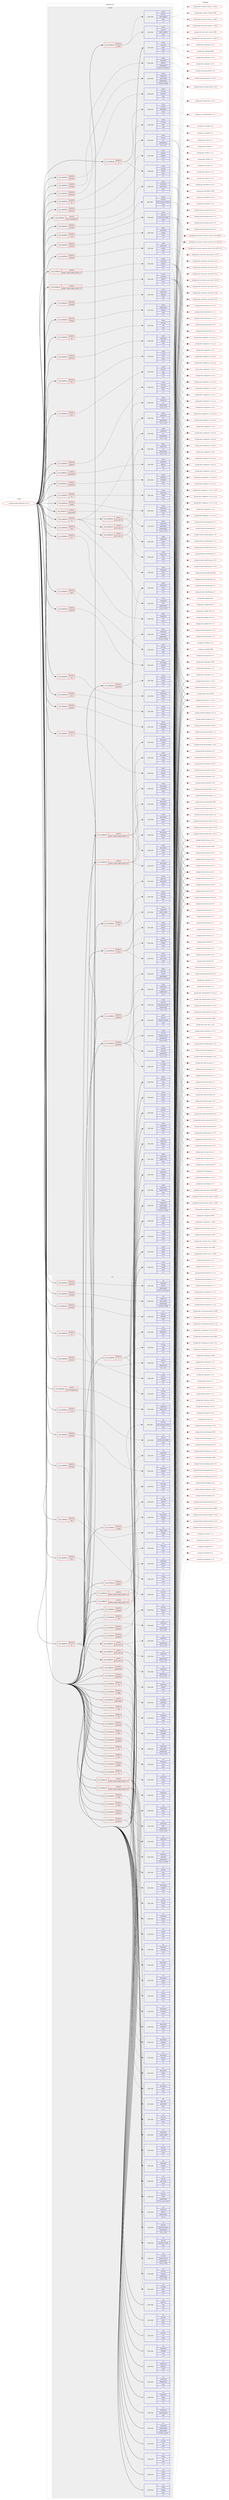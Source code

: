 digraph prolog {

# *************
# Graph options
# *************

newrank=true;
concentrate=true;
compound=true;
graph [rankdir=LR,fontname=Helvetica,fontsize=10,ranksep=1.5];#, ranksep=2.5, nodesep=0.2];
edge  [arrowhead=vee];
node  [fontname=Helvetica,fontsize=10];

# **********
# The ebuild
# **********

subgraph cluster_leftcol {
color=gray;
label=<<i>ebuild</i>>;
id [label="portage://media-gfx/blender-4.0.2-r1", color=red, width=4, href="../media-gfx/blender-4.0.2-r1.svg"];
}

# ****************
# The dependencies
# ****************

subgraph cluster_midcol {
color=gray;
label=<<i>dependencies</i>>;
subgraph cluster_compile {
fillcolor="#eeeeee";
style=filled;
label=<<i>compile</i>>;
subgraph cond203966 {
dependency792155 [label=<<TABLE BORDER="0" CELLBORDER="1" CELLSPACING="0" CELLPADDING="4"><TR><TD ROWSPAN="3" CELLPADDING="10">use_conditional</TD></TR><TR><TD>positive</TD></TR><TR><TD>X</TD></TR></TABLE>>, shape=none, color=red];
subgraph pack582107 {
dependency792156 [label=<<TABLE BORDER="0" CELLBORDER="1" CELLSPACING="0" CELLPADDING="4" WIDTH="220"><TR><TD ROWSPAN="6" CELLPADDING="30">pack_dep</TD></TR><TR><TD WIDTH="110">install</TD></TR><TR><TD>x11-libs</TD></TR><TR><TD>libX11</TD></TR><TR><TD>none</TD></TR><TR><TD>[,,]</TD></TR></TABLE>>, shape=none, color=blue];
}
dependency792155:e -> dependency792156:w [weight=20,style="dashed",arrowhead="vee"];
subgraph pack582108 {
dependency792157 [label=<<TABLE BORDER="0" CELLBORDER="1" CELLSPACING="0" CELLPADDING="4" WIDTH="220"><TR><TD ROWSPAN="6" CELLPADDING="30">pack_dep</TD></TR><TR><TD WIDTH="110">install</TD></TR><TR><TD>x11-libs</TD></TR><TR><TD>libXi</TD></TR><TR><TD>none</TD></TR><TR><TD>[,,]</TD></TR></TABLE>>, shape=none, color=blue];
}
dependency792155:e -> dependency792157:w [weight=20,style="dashed",arrowhead="vee"];
subgraph pack582109 {
dependency792158 [label=<<TABLE BORDER="0" CELLBORDER="1" CELLSPACING="0" CELLPADDING="4" WIDTH="220"><TR><TD ROWSPAN="6" CELLPADDING="30">pack_dep</TD></TR><TR><TD WIDTH="110">install</TD></TR><TR><TD>x11-libs</TD></TR><TR><TD>libXxf86vm</TD></TR><TR><TD>none</TD></TR><TR><TD>[,,]</TD></TR></TABLE>>, shape=none, color=blue];
}
dependency792155:e -> dependency792158:w [weight=20,style="dashed",arrowhead="vee"];
}
id:e -> dependency792155:w [weight=20,style="solid",arrowhead="vee"];
subgraph cond203967 {
dependency792159 [label=<<TABLE BORDER="0" CELLBORDER="1" CELLSPACING="0" CELLPADDING="4"><TR><TD ROWSPAN="3" CELLPADDING="10">use_conditional</TD></TR><TR><TD>positive</TD></TR><TR><TD>alembic</TD></TR></TABLE>>, shape=none, color=red];
subgraph pack582110 {
dependency792160 [label=<<TABLE BORDER="0" CELLBORDER="1" CELLSPACING="0" CELLPADDING="4" WIDTH="220"><TR><TD ROWSPAN="6" CELLPADDING="30">pack_dep</TD></TR><TR><TD WIDTH="110">install</TD></TR><TR><TD>media-gfx</TD></TR><TR><TD>alembic</TD></TR><TR><TD>greaterequal</TD></TR><TR><TD>[1.8.3,,-r2,1.8.3-r2]</TD></TR></TABLE>>, shape=none, color=blue];
}
dependency792159:e -> dependency792160:w [weight=20,style="dashed",arrowhead="vee"];
}
id:e -> dependency792159:w [weight=20,style="solid",arrowhead="vee"];
subgraph cond203968 {
dependency792161 [label=<<TABLE BORDER="0" CELLBORDER="1" CELLSPACING="0" CELLPADDING="4"><TR><TD ROWSPAN="3" CELLPADDING="10">use_conditional</TD></TR><TR><TD>positive</TD></TR><TR><TD>collada</TD></TR></TABLE>>, shape=none, color=red];
subgraph pack582111 {
dependency792162 [label=<<TABLE BORDER="0" CELLBORDER="1" CELLSPACING="0" CELLPADDING="4" WIDTH="220"><TR><TD ROWSPAN="6" CELLPADDING="30">pack_dep</TD></TR><TR><TD WIDTH="110">install</TD></TR><TR><TD>media-libs</TD></TR><TR><TD>opencollada</TD></TR><TR><TD>greaterequal</TD></TR><TR><TD>[1.6.68,,,1.6.68]</TD></TR></TABLE>>, shape=none, color=blue];
}
dependency792161:e -> dependency792162:w [weight=20,style="dashed",arrowhead="vee"];
}
id:e -> dependency792161:w [weight=20,style="solid",arrowhead="vee"];
subgraph cond203969 {
dependency792163 [label=<<TABLE BORDER="0" CELLBORDER="1" CELLSPACING="0" CELLPADDING="4"><TR><TD ROWSPAN="3" CELLPADDING="10">use_conditional</TD></TR><TR><TD>positive</TD></TR><TR><TD>color-management</TD></TR></TABLE>>, shape=none, color=red];
subgraph pack582112 {
dependency792164 [label=<<TABLE BORDER="0" CELLBORDER="1" CELLSPACING="0" CELLPADDING="4" WIDTH="220"><TR><TD ROWSPAN="6" CELLPADDING="30">pack_dep</TD></TR><TR><TD WIDTH="110">install</TD></TR><TR><TD>media-libs</TD></TR><TR><TD>opencolorio</TD></TR><TR><TD>none</TD></TR><TR><TD>[,,]</TD></TR></TABLE>>, shape=none, color=blue];
}
dependency792163:e -> dependency792164:w [weight=20,style="dashed",arrowhead="vee"];
}
id:e -> dependency792163:w [weight=20,style="solid",arrowhead="vee"];
subgraph cond203970 {
dependency792165 [label=<<TABLE BORDER="0" CELLBORDER="1" CELLSPACING="0" CELLPADDING="4"><TR><TD ROWSPAN="3" CELLPADDING="10">use_conditional</TD></TR><TR><TD>positive</TD></TR><TR><TD>cuda</TD></TR></TABLE>>, shape=none, color=red];
subgraph pack582113 {
dependency792166 [label=<<TABLE BORDER="0" CELLBORDER="1" CELLSPACING="0" CELLPADDING="4" WIDTH="220"><TR><TD ROWSPAN="6" CELLPADDING="30">pack_dep</TD></TR><TR><TD WIDTH="110">install</TD></TR><TR><TD>dev-util</TD></TR><TR><TD>nvidia-cuda-toolkit</TD></TR><TR><TD>none</TD></TR><TR><TD>[,,]</TD></TR></TABLE>>, shape=none, color=blue];
}
dependency792165:e -> dependency792166:w [weight=20,style="dashed",arrowhead="vee"];
}
id:e -> dependency792165:w [weight=20,style="solid",arrowhead="vee"];
subgraph cond203971 {
dependency792167 [label=<<TABLE BORDER="0" CELLBORDER="1" CELLSPACING="0" CELLPADDING="4"><TR><TD ROWSPAN="3" CELLPADDING="10">use_conditional</TD></TR><TR><TD>positive</TD></TR><TR><TD>embree</TD></TR></TABLE>>, shape=none, color=red];
subgraph pack582114 {
dependency792168 [label=<<TABLE BORDER="0" CELLBORDER="1" CELLSPACING="0" CELLPADDING="4" WIDTH="220"><TR><TD ROWSPAN="6" CELLPADDING="30">pack_dep</TD></TR><TR><TD WIDTH="110">install</TD></TR><TR><TD>media-libs</TD></TR><TR><TD>embree</TD></TR><TR><TD>none</TD></TR><TR><TD>[,,]</TD></TR></TABLE>>, shape=none, color=blue];
}
dependency792167:e -> dependency792168:w [weight=20,style="dashed",arrowhead="vee"];
}
id:e -> dependency792167:w [weight=20,style="solid",arrowhead="vee"];
subgraph cond203972 {
dependency792169 [label=<<TABLE BORDER="0" CELLBORDER="1" CELLSPACING="0" CELLPADDING="4"><TR><TD ROWSPAN="3" CELLPADDING="10">use_conditional</TD></TR><TR><TD>positive</TD></TR><TR><TD>ffmpeg</TD></TR></TABLE>>, shape=none, color=red];
subgraph pack582115 {
dependency792170 [label=<<TABLE BORDER="0" CELLBORDER="1" CELLSPACING="0" CELLPADDING="4" WIDTH="220"><TR><TD ROWSPAN="6" CELLPADDING="30">pack_dep</TD></TR><TR><TD WIDTH="110">install</TD></TR><TR><TD>media-video</TD></TR><TR><TD>ffmpeg</TD></TR><TR><TD>none</TD></TR><TR><TD>[,,]</TD></TR></TABLE>>, shape=none, color=blue];
}
dependency792169:e -> dependency792170:w [weight=20,style="dashed",arrowhead="vee"];
}
id:e -> dependency792169:w [weight=20,style="solid",arrowhead="vee"];
subgraph cond203973 {
dependency792171 [label=<<TABLE BORDER="0" CELLBORDER="1" CELLSPACING="0" CELLPADDING="4"><TR><TD ROWSPAN="3" CELLPADDING="10">use_conditional</TD></TR><TR><TD>positive</TD></TR><TR><TD>fftw</TD></TR></TABLE>>, shape=none, color=red];
subgraph pack582116 {
dependency792172 [label=<<TABLE BORDER="0" CELLBORDER="1" CELLSPACING="0" CELLPADDING="4" WIDTH="220"><TR><TD ROWSPAN="6" CELLPADDING="30">pack_dep</TD></TR><TR><TD WIDTH="110">install</TD></TR><TR><TD>sci-libs</TD></TR><TR><TD>fftw</TD></TR><TR><TD>none</TD></TR><TR><TD>[,,]</TD></TR></TABLE>>, shape=none, color=blue];
}
dependency792171:e -> dependency792172:w [weight=20,style="dashed",arrowhead="vee"];
}
id:e -> dependency792171:w [weight=20,style="solid",arrowhead="vee"];
subgraph cond203974 {
dependency792173 [label=<<TABLE BORDER="0" CELLBORDER="1" CELLSPACING="0" CELLPADDING="4"><TR><TD ROWSPAN="3" CELLPADDING="10">use_conditional</TD></TR><TR><TD>positive</TD></TR><TR><TD>gmp</TD></TR></TABLE>>, shape=none, color=red];
subgraph pack582117 {
dependency792174 [label=<<TABLE BORDER="0" CELLBORDER="1" CELLSPACING="0" CELLPADDING="4" WIDTH="220"><TR><TD ROWSPAN="6" CELLPADDING="30">pack_dep</TD></TR><TR><TD WIDTH="110">install</TD></TR><TR><TD>dev-libs</TD></TR><TR><TD>gmp</TD></TR><TR><TD>none</TD></TR><TR><TD>[,,]</TD></TR></TABLE>>, shape=none, color=blue];
}
dependency792173:e -> dependency792174:w [weight=20,style="dashed",arrowhead="vee"];
}
id:e -> dependency792173:w [weight=20,style="solid",arrowhead="vee"];
subgraph cond203975 {
dependency792175 [label=<<TABLE BORDER="0" CELLBORDER="1" CELLSPACING="0" CELLPADDING="4"><TR><TD ROWSPAN="3" CELLPADDING="10">use_conditional</TD></TR><TR><TD>positive</TD></TR><TR><TD>gnome</TD></TR></TABLE>>, shape=none, color=red];
subgraph pack582118 {
dependency792176 [label=<<TABLE BORDER="0" CELLBORDER="1" CELLSPACING="0" CELLPADDING="4" WIDTH="220"><TR><TD ROWSPAN="6" CELLPADDING="30">pack_dep</TD></TR><TR><TD WIDTH="110">install</TD></TR><TR><TD>gui-libs</TD></TR><TR><TD>libdecor</TD></TR><TR><TD>none</TD></TR><TR><TD>[,,]</TD></TR></TABLE>>, shape=none, color=blue];
}
dependency792175:e -> dependency792176:w [weight=20,style="dashed",arrowhead="vee"];
}
id:e -> dependency792175:w [weight=20,style="solid",arrowhead="vee"];
subgraph cond203976 {
dependency792177 [label=<<TABLE BORDER="0" CELLBORDER="1" CELLSPACING="0" CELLPADDING="4"><TR><TD ROWSPAN="3" CELLPADDING="10">use_conditional</TD></TR><TR><TD>positive</TD></TR><TR><TD>hip</TD></TR></TABLE>>, shape=none, color=red];
subgraph pack582119 {
dependency792178 [label=<<TABLE BORDER="0" CELLBORDER="1" CELLSPACING="0" CELLPADDING="4" WIDTH="220"><TR><TD ROWSPAN="6" CELLPADDING="30">pack_dep</TD></TR><TR><TD WIDTH="110">install</TD></TR><TR><TD>dev-util</TD></TR><TR><TD>hip</TD></TR><TR><TD>greaterequal</TD></TR><TR><TD>[5.7,,,5.7]</TD></TR></TABLE>>, shape=none, color=blue];
}
dependency792177:e -> dependency792178:w [weight=20,style="dashed",arrowhead="vee"];
}
id:e -> dependency792177:w [weight=20,style="solid",arrowhead="vee"];
subgraph cond203977 {
dependency792179 [label=<<TABLE BORDER="0" CELLBORDER="1" CELLSPACING="0" CELLPADDING="4"><TR><TD ROWSPAN="3" CELLPADDING="10">use_conditional</TD></TR><TR><TD>positive</TD></TR><TR><TD>jack</TD></TR></TABLE>>, shape=none, color=red];
subgraph pack582120 {
dependency792180 [label=<<TABLE BORDER="0" CELLBORDER="1" CELLSPACING="0" CELLPADDING="4" WIDTH="220"><TR><TD ROWSPAN="6" CELLPADDING="30">pack_dep</TD></TR><TR><TD WIDTH="110">install</TD></TR><TR><TD>virtual</TD></TR><TR><TD>jack</TD></TR><TR><TD>none</TD></TR><TR><TD>[,,]</TD></TR></TABLE>>, shape=none, color=blue];
}
dependency792179:e -> dependency792180:w [weight=20,style="dashed",arrowhead="vee"];
}
id:e -> dependency792179:w [weight=20,style="solid",arrowhead="vee"];
subgraph cond203978 {
dependency792181 [label=<<TABLE BORDER="0" CELLBORDER="1" CELLSPACING="0" CELLPADDING="4"><TR><TD ROWSPAN="3" CELLPADDING="10">use_conditional</TD></TR><TR><TD>positive</TD></TR><TR><TD>jemalloc</TD></TR></TABLE>>, shape=none, color=red];
subgraph pack582121 {
dependency792182 [label=<<TABLE BORDER="0" CELLBORDER="1" CELLSPACING="0" CELLPADDING="4" WIDTH="220"><TR><TD ROWSPAN="6" CELLPADDING="30">pack_dep</TD></TR><TR><TD WIDTH="110">install</TD></TR><TR><TD>dev-libs</TD></TR><TR><TD>jemalloc</TD></TR><TR><TD>none</TD></TR><TR><TD>[,,]</TD></TR></TABLE>>, shape=none, color=blue];
}
dependency792181:e -> dependency792182:w [weight=20,style="dashed",arrowhead="vee"];
}
id:e -> dependency792181:w [weight=20,style="solid",arrowhead="vee"];
subgraph cond203979 {
dependency792183 [label=<<TABLE BORDER="0" CELLBORDER="1" CELLSPACING="0" CELLPADDING="4"><TR><TD ROWSPAN="3" CELLPADDING="10">use_conditional</TD></TR><TR><TD>positive</TD></TR><TR><TD>jpeg2k</TD></TR></TABLE>>, shape=none, color=red];
subgraph pack582122 {
dependency792184 [label=<<TABLE BORDER="0" CELLBORDER="1" CELLSPACING="0" CELLPADDING="4" WIDTH="220"><TR><TD ROWSPAN="6" CELLPADDING="30">pack_dep</TD></TR><TR><TD WIDTH="110">install</TD></TR><TR><TD>media-libs</TD></TR><TR><TD>openjpeg</TD></TR><TR><TD>none</TD></TR><TR><TD>[,,]</TD></TR></TABLE>>, shape=none, color=blue];
}
dependency792183:e -> dependency792184:w [weight=20,style="dashed",arrowhead="vee"];
}
id:e -> dependency792183:w [weight=20,style="solid",arrowhead="vee"];
subgraph cond203980 {
dependency792185 [label=<<TABLE BORDER="0" CELLBORDER="1" CELLSPACING="0" CELLPADDING="4"><TR><TD ROWSPAN="3" CELLPADDING="10">use_conditional</TD></TR><TR><TD>positive</TD></TR><TR><TD>ndof</TD></TR></TABLE>>, shape=none, color=red];
subgraph pack582123 {
dependency792186 [label=<<TABLE BORDER="0" CELLBORDER="1" CELLSPACING="0" CELLPADDING="4" WIDTH="220"><TR><TD ROWSPAN="6" CELLPADDING="30">pack_dep</TD></TR><TR><TD WIDTH="110">install</TD></TR><TR><TD>app-misc</TD></TR><TR><TD>spacenavd</TD></TR><TR><TD>none</TD></TR><TR><TD>[,,]</TD></TR></TABLE>>, shape=none, color=blue];
}
dependency792185:e -> dependency792186:w [weight=20,style="dashed",arrowhead="vee"];
subgraph pack582124 {
dependency792187 [label=<<TABLE BORDER="0" CELLBORDER="1" CELLSPACING="0" CELLPADDING="4" WIDTH="220"><TR><TD ROWSPAN="6" CELLPADDING="30">pack_dep</TD></TR><TR><TD WIDTH="110">install</TD></TR><TR><TD>dev-libs</TD></TR><TR><TD>libspnav</TD></TR><TR><TD>none</TD></TR><TR><TD>[,,]</TD></TR></TABLE>>, shape=none, color=blue];
}
dependency792185:e -> dependency792187:w [weight=20,style="dashed",arrowhead="vee"];
}
id:e -> dependency792185:w [weight=20,style="solid",arrowhead="vee"];
subgraph cond203981 {
dependency792188 [label=<<TABLE BORDER="0" CELLBORDER="1" CELLSPACING="0" CELLPADDING="4"><TR><TD ROWSPAN="3" CELLPADDING="10">use_conditional</TD></TR><TR><TD>positive</TD></TR><TR><TD>nls</TD></TR></TABLE>>, shape=none, color=red];
subgraph pack582125 {
dependency792189 [label=<<TABLE BORDER="0" CELLBORDER="1" CELLSPACING="0" CELLPADDING="4" WIDTH="220"><TR><TD ROWSPAN="6" CELLPADDING="30">pack_dep</TD></TR><TR><TD WIDTH="110">install</TD></TR><TR><TD>virtual</TD></TR><TR><TD>libiconv</TD></TR><TR><TD>none</TD></TR><TR><TD>[,,]</TD></TR></TABLE>>, shape=none, color=blue];
}
dependency792188:e -> dependency792189:w [weight=20,style="dashed",arrowhead="vee"];
}
id:e -> dependency792188:w [weight=20,style="solid",arrowhead="vee"];
subgraph cond203982 {
dependency792190 [label=<<TABLE BORDER="0" CELLBORDER="1" CELLSPACING="0" CELLPADDING="4"><TR><TD ROWSPAN="3" CELLPADDING="10">use_conditional</TD></TR><TR><TD>positive</TD></TR><TR><TD>oidn</TD></TR></TABLE>>, shape=none, color=red];
subgraph pack582126 {
dependency792191 [label=<<TABLE BORDER="0" CELLBORDER="1" CELLSPACING="0" CELLPADDING="4" WIDTH="220"><TR><TD ROWSPAN="6" CELLPADDING="30">pack_dep</TD></TR><TR><TD WIDTH="110">install</TD></TR><TR><TD>media-libs</TD></TR><TR><TD>oidn</TD></TR><TR><TD>greaterequal</TD></TR><TR><TD>[2.1.0,,,2.1.0]</TD></TR></TABLE>>, shape=none, color=blue];
}
dependency792190:e -> dependency792191:w [weight=20,style="dashed",arrowhead="vee"];
}
id:e -> dependency792190:w [weight=20,style="solid",arrowhead="vee"];
subgraph cond203983 {
dependency792192 [label=<<TABLE BORDER="0" CELLBORDER="1" CELLSPACING="0" CELLPADDING="4"><TR><TD ROWSPAN="3" CELLPADDING="10">use_conditional</TD></TR><TR><TD>positive</TD></TR><TR><TD>oneapi</TD></TR></TABLE>>, shape=none, color=red];
subgraph pack582127 {
dependency792193 [label=<<TABLE BORDER="0" CELLBORDER="1" CELLSPACING="0" CELLPADDING="4" WIDTH="220"><TR><TD ROWSPAN="6" CELLPADDING="30">pack_dep</TD></TR><TR><TD WIDTH="110">install</TD></TR><TR><TD>dev-libs</TD></TR><TR><TD>intel-compute-runtime</TD></TR><TR><TD>none</TD></TR><TR><TD>[,,]</TD></TR></TABLE>>, shape=none, color=blue];
}
dependency792192:e -> dependency792193:w [weight=20,style="dashed",arrowhead="vee"];
}
id:e -> dependency792192:w [weight=20,style="solid",arrowhead="vee"];
subgraph cond203984 {
dependency792194 [label=<<TABLE BORDER="0" CELLBORDER="1" CELLSPACING="0" CELLPADDING="4"><TR><TD ROWSPAN="3" CELLPADDING="10">use_conditional</TD></TR><TR><TD>positive</TD></TR><TR><TD>openal</TD></TR></TABLE>>, shape=none, color=red];
subgraph pack582128 {
dependency792195 [label=<<TABLE BORDER="0" CELLBORDER="1" CELLSPACING="0" CELLPADDING="4" WIDTH="220"><TR><TD ROWSPAN="6" CELLPADDING="30">pack_dep</TD></TR><TR><TD WIDTH="110">install</TD></TR><TR><TD>media-libs</TD></TR><TR><TD>openal</TD></TR><TR><TD>none</TD></TR><TR><TD>[,,]</TD></TR></TABLE>>, shape=none, color=blue];
}
dependency792194:e -> dependency792195:w [weight=20,style="dashed",arrowhead="vee"];
}
id:e -> dependency792194:w [weight=20,style="solid",arrowhead="vee"];
subgraph cond203985 {
dependency792196 [label=<<TABLE BORDER="0" CELLBORDER="1" CELLSPACING="0" CELLPADDING="4"><TR><TD ROWSPAN="3" CELLPADDING="10">use_conditional</TD></TR><TR><TD>positive</TD></TR><TR><TD>openexr</TD></TR></TABLE>>, shape=none, color=red];
subgraph pack582129 {
dependency792197 [label=<<TABLE BORDER="0" CELLBORDER="1" CELLSPACING="0" CELLPADDING="4" WIDTH="220"><TR><TD ROWSPAN="6" CELLPADDING="30">pack_dep</TD></TR><TR><TD WIDTH="110">install</TD></TR><TR><TD>dev-libs</TD></TR><TR><TD>imath</TD></TR><TR><TD>greaterequal</TD></TR><TR><TD>[3.1.4,,-r2,3.1.4-r2]</TD></TR></TABLE>>, shape=none, color=blue];
}
dependency792196:e -> dependency792197:w [weight=20,style="dashed",arrowhead="vee"];
subgraph pack582130 {
dependency792198 [label=<<TABLE BORDER="0" CELLBORDER="1" CELLSPACING="0" CELLPADDING="4" WIDTH="220"><TR><TD ROWSPAN="6" CELLPADDING="30">pack_dep</TD></TR><TR><TD WIDTH="110">install</TD></TR><TR><TD>media-libs</TD></TR><TR><TD>openexr</TD></TR><TR><TD>greaterequal</TD></TR><TR><TD>[3,,,3]</TD></TR></TABLE>>, shape=none, color=blue];
}
dependency792196:e -> dependency792198:w [weight=20,style="dashed",arrowhead="vee"];
}
id:e -> dependency792196:w [weight=20,style="solid",arrowhead="vee"];
subgraph cond203986 {
dependency792199 [label=<<TABLE BORDER="0" CELLBORDER="1" CELLSPACING="0" CELLPADDING="4"><TR><TD ROWSPAN="3" CELLPADDING="10">use_conditional</TD></TR><TR><TD>positive</TD></TR><TR><TD>openpgl</TD></TR></TABLE>>, shape=none, color=red];
subgraph pack582131 {
dependency792200 [label=<<TABLE BORDER="0" CELLBORDER="1" CELLSPACING="0" CELLPADDING="4" WIDTH="220"><TR><TD ROWSPAN="6" CELLPADDING="30">pack_dep</TD></TR><TR><TD WIDTH="110">install</TD></TR><TR><TD>media-libs</TD></TR><TR><TD>openpgl</TD></TR><TR><TD>none</TD></TR><TR><TD>[,,]</TD></TR></TABLE>>, shape=none, color=blue];
}
dependency792199:e -> dependency792200:w [weight=20,style="dashed",arrowhead="vee"];
}
id:e -> dependency792199:w [weight=20,style="solid",arrowhead="vee"];
subgraph cond203987 {
dependency792201 [label=<<TABLE BORDER="0" CELLBORDER="1" CELLSPACING="0" CELLPADDING="4"><TR><TD ROWSPAN="3" CELLPADDING="10">use_conditional</TD></TR><TR><TD>positive</TD></TR><TR><TD>opensubdiv</TD></TR></TABLE>>, shape=none, color=red];
subgraph pack582132 {
dependency792202 [label=<<TABLE BORDER="0" CELLBORDER="1" CELLSPACING="0" CELLPADDING="4" WIDTH="220"><TR><TD ROWSPAN="6" CELLPADDING="30">pack_dep</TD></TR><TR><TD WIDTH="110">install</TD></TR><TR><TD>media-libs</TD></TR><TR><TD>opensubdiv</TD></TR><TR><TD>greaterequal</TD></TR><TR><TD>[3.5.0,,,3.5.0]</TD></TR></TABLE>>, shape=none, color=blue];
}
dependency792201:e -> dependency792202:w [weight=20,style="dashed",arrowhead="vee"];
}
id:e -> dependency792201:w [weight=20,style="solid",arrowhead="vee"];
subgraph cond203988 {
dependency792203 [label=<<TABLE BORDER="0" CELLBORDER="1" CELLSPACING="0" CELLPADDING="4"><TR><TD ROWSPAN="3" CELLPADDING="10">use_conditional</TD></TR><TR><TD>positive</TD></TR><TR><TD>openvdb</TD></TR></TABLE>>, shape=none, color=red];
subgraph pack582133 {
dependency792204 [label=<<TABLE BORDER="0" CELLBORDER="1" CELLSPACING="0" CELLPADDING="4" WIDTH="220"><TR><TD ROWSPAN="6" CELLPADDING="30">pack_dep</TD></TR><TR><TD WIDTH="110">install</TD></TR><TR><TD>media-gfx</TD></TR><TR><TD>openvdb</TD></TR><TR><TD>greaterequal</TD></TR><TR><TD>[11.0.0,,,11.0.0]</TD></TR></TABLE>>, shape=none, color=blue];
}
dependency792203:e -> dependency792204:w [weight=20,style="dashed",arrowhead="vee"];
subgraph pack582134 {
dependency792205 [label=<<TABLE BORDER="0" CELLBORDER="1" CELLSPACING="0" CELLPADDING="4" WIDTH="220"><TR><TD ROWSPAN="6" CELLPADDING="30">pack_dep</TD></TR><TR><TD WIDTH="110">install</TD></TR><TR><TD>dev-libs</TD></TR><TR><TD>c-blosc</TD></TR><TR><TD>none</TD></TR><TR><TD>[,,]</TD></TR></TABLE>>, shape=none, color=blue];
}
dependency792203:e -> dependency792205:w [weight=20,style="dashed",arrowhead="vee"];
}
id:e -> dependency792203:w [weight=20,style="solid",arrowhead="vee"];
subgraph cond203989 {
dependency792206 [label=<<TABLE BORDER="0" CELLBORDER="1" CELLSPACING="0" CELLPADDING="4"><TR><TD ROWSPAN="3" CELLPADDING="10">use_conditional</TD></TR><TR><TD>positive</TD></TR><TR><TD>optix</TD></TR></TABLE>>, shape=none, color=red];
subgraph pack582135 {
dependency792207 [label=<<TABLE BORDER="0" CELLBORDER="1" CELLSPACING="0" CELLPADDING="4" WIDTH="220"><TR><TD ROWSPAN="6" CELLPADDING="30">pack_dep</TD></TR><TR><TD WIDTH="110">install</TD></TR><TR><TD>dev-libs</TD></TR><TR><TD>optix</TD></TR><TR><TD>none</TD></TR><TR><TD>[,,]</TD></TR></TABLE>>, shape=none, color=blue];
}
dependency792206:e -> dependency792207:w [weight=20,style="dashed",arrowhead="vee"];
}
id:e -> dependency792206:w [weight=20,style="solid",arrowhead="vee"];
subgraph cond203990 {
dependency792208 [label=<<TABLE BORDER="0" CELLBORDER="1" CELLSPACING="0" CELLPADDING="4"><TR><TD ROWSPAN="3" CELLPADDING="10">use_conditional</TD></TR><TR><TD>positive</TD></TR><TR><TD>osl</TD></TR></TABLE>>, shape=none, color=red];
subgraph pack582136 {
dependency792209 [label=<<TABLE BORDER="0" CELLBORDER="1" CELLSPACING="0" CELLPADDING="4" WIDTH="220"><TR><TD ROWSPAN="6" CELLPADDING="30">pack_dep</TD></TR><TR><TD WIDTH="110">install</TD></TR><TR><TD>media-libs</TD></TR><TR><TD>osl</TD></TR><TR><TD>greaterequal</TD></TR><TR><TD>[1.13,,,1.13]</TD></TR></TABLE>>, shape=none, color=blue];
}
dependency792208:e -> dependency792209:w [weight=20,style="dashed",arrowhead="vee"];
subgraph cond203991 {
dependency792210 [label=<<TABLE BORDER="0" CELLBORDER="1" CELLSPACING="0" CELLPADDING="4"><TR><TD ROWSPAN="3" CELLPADDING="10">use_conditional</TD></TR><TR><TD>positive</TD></TR><TR><TD>llvm_slot_15</TD></TR></TABLE>>, shape=none, color=red];
subgraph pack582137 {
dependency792211 [label=<<TABLE BORDER="0" CELLBORDER="1" CELLSPACING="0" CELLPADDING="4" WIDTH="220"><TR><TD ROWSPAN="6" CELLPADDING="30">pack_dep</TD></TR><TR><TD WIDTH="110">install</TD></TR><TR><TD>media-libs</TD></TR><TR><TD>osl</TD></TR><TR><TD>greaterequal</TD></TR><TR><TD>[1.13,,,1.13]</TD></TR></TABLE>>, shape=none, color=blue];
}
dependency792210:e -> dependency792211:w [weight=20,style="dashed",arrowhead="vee"];
subgraph pack582138 {
dependency792212 [label=<<TABLE BORDER="0" CELLBORDER="1" CELLSPACING="0" CELLPADDING="4" WIDTH="220"><TR><TD ROWSPAN="6" CELLPADDING="30">pack_dep</TD></TR><TR><TD WIDTH="110">install</TD></TR><TR><TD>media-libs</TD></TR><TR><TD>mesa</TD></TR><TR><TD>none</TD></TR><TR><TD>[,,]</TD></TR></TABLE>>, shape=none, color=blue];
}
dependency792210:e -> dependency792212:w [weight=20,style="dashed",arrowhead="vee"];
}
dependency792208:e -> dependency792210:w [weight=20,style="dashed",arrowhead="vee"];
subgraph cond203992 {
dependency792213 [label=<<TABLE BORDER="0" CELLBORDER="1" CELLSPACING="0" CELLPADDING="4"><TR><TD ROWSPAN="3" CELLPADDING="10">use_conditional</TD></TR><TR><TD>positive</TD></TR><TR><TD>llvm_slot_16</TD></TR></TABLE>>, shape=none, color=red];
subgraph pack582139 {
dependency792214 [label=<<TABLE BORDER="0" CELLBORDER="1" CELLSPACING="0" CELLPADDING="4" WIDTH="220"><TR><TD ROWSPAN="6" CELLPADDING="30">pack_dep</TD></TR><TR><TD WIDTH="110">install</TD></TR><TR><TD>media-libs</TD></TR><TR><TD>osl</TD></TR><TR><TD>greaterequal</TD></TR><TR><TD>[1.13,,,1.13]</TD></TR></TABLE>>, shape=none, color=blue];
}
dependency792213:e -> dependency792214:w [weight=20,style="dashed",arrowhead="vee"];
subgraph pack582140 {
dependency792215 [label=<<TABLE BORDER="0" CELLBORDER="1" CELLSPACING="0" CELLPADDING="4" WIDTH="220"><TR><TD ROWSPAN="6" CELLPADDING="30">pack_dep</TD></TR><TR><TD WIDTH="110">install</TD></TR><TR><TD>media-libs</TD></TR><TR><TD>mesa</TD></TR><TR><TD>none</TD></TR><TR><TD>[,,]</TD></TR></TABLE>>, shape=none, color=blue];
}
dependency792213:e -> dependency792215:w [weight=20,style="dashed",arrowhead="vee"];
}
dependency792208:e -> dependency792213:w [weight=20,style="dashed",arrowhead="vee"];
subgraph cond203993 {
dependency792216 [label=<<TABLE BORDER="0" CELLBORDER="1" CELLSPACING="0" CELLPADDING="4"><TR><TD ROWSPAN="3" CELLPADDING="10">use_conditional</TD></TR><TR><TD>positive</TD></TR><TR><TD>llvm_slot_17</TD></TR></TABLE>>, shape=none, color=red];
subgraph pack582141 {
dependency792217 [label=<<TABLE BORDER="0" CELLBORDER="1" CELLSPACING="0" CELLPADDING="4" WIDTH="220"><TR><TD ROWSPAN="6" CELLPADDING="30">pack_dep</TD></TR><TR><TD WIDTH="110">install</TD></TR><TR><TD>media-libs</TD></TR><TR><TD>osl</TD></TR><TR><TD>greaterequal</TD></TR><TR><TD>[1.13,,,1.13]</TD></TR></TABLE>>, shape=none, color=blue];
}
dependency792216:e -> dependency792217:w [weight=20,style="dashed",arrowhead="vee"];
subgraph pack582142 {
dependency792218 [label=<<TABLE BORDER="0" CELLBORDER="1" CELLSPACING="0" CELLPADDING="4" WIDTH="220"><TR><TD ROWSPAN="6" CELLPADDING="30">pack_dep</TD></TR><TR><TD WIDTH="110">install</TD></TR><TR><TD>media-libs</TD></TR><TR><TD>mesa</TD></TR><TR><TD>none</TD></TR><TR><TD>[,,]</TD></TR></TABLE>>, shape=none, color=blue];
}
dependency792216:e -> dependency792218:w [weight=20,style="dashed",arrowhead="vee"];
}
dependency792208:e -> dependency792216:w [weight=20,style="dashed",arrowhead="vee"];
}
id:e -> dependency792208:w [weight=20,style="solid",arrowhead="vee"];
subgraph cond203994 {
dependency792219 [label=<<TABLE BORDER="0" CELLBORDER="1" CELLSPACING="0" CELLPADDING="4"><TR><TD ROWSPAN="3" CELLPADDING="10">use_conditional</TD></TR><TR><TD>positive</TD></TR><TR><TD>pdf</TD></TR></TABLE>>, shape=none, color=red];
subgraph pack582143 {
dependency792220 [label=<<TABLE BORDER="0" CELLBORDER="1" CELLSPACING="0" CELLPADDING="4" WIDTH="220"><TR><TD ROWSPAN="6" CELLPADDING="30">pack_dep</TD></TR><TR><TD WIDTH="110">install</TD></TR><TR><TD>media-libs</TD></TR><TR><TD>libharu</TD></TR><TR><TD>none</TD></TR><TR><TD>[,,]</TD></TR></TABLE>>, shape=none, color=blue];
}
dependency792219:e -> dependency792220:w [weight=20,style="dashed",arrowhead="vee"];
}
id:e -> dependency792219:w [weight=20,style="solid",arrowhead="vee"];
subgraph cond203995 {
dependency792221 [label=<<TABLE BORDER="0" CELLBORDER="1" CELLSPACING="0" CELLPADDING="4"><TR><TD ROWSPAN="3" CELLPADDING="10">use_conditional</TD></TR><TR><TD>positive</TD></TR><TR><TD>potrace</TD></TR></TABLE>>, shape=none, color=red];
subgraph pack582144 {
dependency792222 [label=<<TABLE BORDER="0" CELLBORDER="1" CELLSPACING="0" CELLPADDING="4" WIDTH="220"><TR><TD ROWSPAN="6" CELLPADDING="30">pack_dep</TD></TR><TR><TD WIDTH="110">install</TD></TR><TR><TD>media-gfx</TD></TR><TR><TD>potrace</TD></TR><TR><TD>none</TD></TR><TR><TD>[,,]</TD></TR></TABLE>>, shape=none, color=blue];
}
dependency792221:e -> dependency792222:w [weight=20,style="dashed",arrowhead="vee"];
}
id:e -> dependency792221:w [weight=20,style="solid",arrowhead="vee"];
subgraph cond203996 {
dependency792223 [label=<<TABLE BORDER="0" CELLBORDER="1" CELLSPACING="0" CELLPADDING="4"><TR><TD ROWSPAN="3" CELLPADDING="10">use_conditional</TD></TR><TR><TD>positive</TD></TR><TR><TD>pugixml</TD></TR></TABLE>>, shape=none, color=red];
subgraph pack582145 {
dependency792224 [label=<<TABLE BORDER="0" CELLBORDER="1" CELLSPACING="0" CELLPADDING="4" WIDTH="220"><TR><TD ROWSPAN="6" CELLPADDING="30">pack_dep</TD></TR><TR><TD WIDTH="110">install</TD></TR><TR><TD>dev-libs</TD></TR><TR><TD>pugixml</TD></TR><TR><TD>none</TD></TR><TR><TD>[,,]</TD></TR></TABLE>>, shape=none, color=blue];
}
dependency792223:e -> dependency792224:w [weight=20,style="dashed",arrowhead="vee"];
}
id:e -> dependency792223:w [weight=20,style="solid",arrowhead="vee"];
subgraph cond203997 {
dependency792225 [label=<<TABLE BORDER="0" CELLBORDER="1" CELLSPACING="0" CELLPADDING="4"><TR><TD ROWSPAN="3" CELLPADDING="10">use_conditional</TD></TR><TR><TD>positive</TD></TR><TR><TD>pulseaudio</TD></TR></TABLE>>, shape=none, color=red];
subgraph pack582146 {
dependency792226 [label=<<TABLE BORDER="0" CELLBORDER="1" CELLSPACING="0" CELLPADDING="4" WIDTH="220"><TR><TD ROWSPAN="6" CELLPADDING="30">pack_dep</TD></TR><TR><TD WIDTH="110">install</TD></TR><TR><TD>media-libs</TD></TR><TR><TD>libpulse</TD></TR><TR><TD>none</TD></TR><TR><TD>[,,]</TD></TR></TABLE>>, shape=none, color=blue];
}
dependency792225:e -> dependency792226:w [weight=20,style="dashed",arrowhead="vee"];
}
id:e -> dependency792225:w [weight=20,style="solid",arrowhead="vee"];
subgraph cond203998 {
dependency792227 [label=<<TABLE BORDER="0" CELLBORDER="1" CELLSPACING="0" CELLPADDING="4"><TR><TD ROWSPAN="3" CELLPADDING="10">use_conditional</TD></TR><TR><TD>positive</TD></TR><TR><TD>python_single_target_python3_10</TD></TR></TABLE>>, shape=none, color=red];
subgraph pack582147 {
dependency792228 [label=<<TABLE BORDER="0" CELLBORDER="1" CELLSPACING="0" CELLPADDING="4" WIDTH="220"><TR><TD ROWSPAN="6" CELLPADDING="30">pack_dep</TD></TR><TR><TD WIDTH="110">install</TD></TR><TR><TD>dev-lang</TD></TR><TR><TD>python</TD></TR><TR><TD>none</TD></TR><TR><TD>[,,]</TD></TR></TABLE>>, shape=none, color=blue];
}
dependency792227:e -> dependency792228:w [weight=20,style="dashed",arrowhead="vee"];
}
id:e -> dependency792227:w [weight=20,style="solid",arrowhead="vee"];
subgraph cond203999 {
dependency792229 [label=<<TABLE BORDER="0" CELLBORDER="1" CELLSPACING="0" CELLPADDING="4"><TR><TD ROWSPAN="3" CELLPADDING="10">use_conditional</TD></TR><TR><TD>positive</TD></TR><TR><TD>python_single_target_python3_10</TD></TR></TABLE>>, shape=none, color=red];
subgraph pack582148 {
dependency792230 [label=<<TABLE BORDER="0" CELLBORDER="1" CELLSPACING="0" CELLPADDING="4" WIDTH="220"><TR><TD ROWSPAN="6" CELLPADDING="30">pack_dep</TD></TR><TR><TD WIDTH="110">install</TD></TR><TR><TD>dev-python</TD></TR><TR><TD>cython</TD></TR><TR><TD>none</TD></TR><TR><TD>[,,]</TD></TR></TABLE>>, shape=none, color=blue];
}
dependency792229:e -> dependency792230:w [weight=20,style="dashed",arrowhead="vee"];
subgraph pack582149 {
dependency792231 [label=<<TABLE BORDER="0" CELLBORDER="1" CELLSPACING="0" CELLPADDING="4" WIDTH="220"><TR><TD ROWSPAN="6" CELLPADDING="30">pack_dep</TD></TR><TR><TD WIDTH="110">install</TD></TR><TR><TD>dev-python</TD></TR><TR><TD>numpy</TD></TR><TR><TD>none</TD></TR><TR><TD>[,,]</TD></TR></TABLE>>, shape=none, color=blue];
}
dependency792229:e -> dependency792231:w [weight=20,style="dashed",arrowhead="vee"];
subgraph pack582150 {
dependency792232 [label=<<TABLE BORDER="0" CELLBORDER="1" CELLSPACING="0" CELLPADDING="4" WIDTH="220"><TR><TD ROWSPAN="6" CELLPADDING="30">pack_dep</TD></TR><TR><TD WIDTH="110">install</TD></TR><TR><TD>dev-python</TD></TR><TR><TD>zstandard</TD></TR><TR><TD>none</TD></TR><TR><TD>[,,]</TD></TR></TABLE>>, shape=none, color=blue];
}
dependency792229:e -> dependency792232:w [weight=20,style="dashed",arrowhead="vee"];
subgraph pack582151 {
dependency792233 [label=<<TABLE BORDER="0" CELLBORDER="1" CELLSPACING="0" CELLPADDING="4" WIDTH="220"><TR><TD ROWSPAN="6" CELLPADDING="30">pack_dep</TD></TR><TR><TD WIDTH="110">install</TD></TR><TR><TD>dev-python</TD></TR><TR><TD>requests</TD></TR><TR><TD>none</TD></TR><TR><TD>[,,]</TD></TR></TABLE>>, shape=none, color=blue];
}
dependency792229:e -> dependency792233:w [weight=20,style="dashed",arrowhead="vee"];
}
id:e -> dependency792229:w [weight=20,style="solid",arrowhead="vee"];
subgraph cond204000 {
dependency792234 [label=<<TABLE BORDER="0" CELLBORDER="1" CELLSPACING="0" CELLPADDING="4"><TR><TD ROWSPAN="3" CELLPADDING="10">use_conditional</TD></TR><TR><TD>positive</TD></TR><TR><TD>python_single_target_python3_11</TD></TR></TABLE>>, shape=none, color=red];
subgraph pack582152 {
dependency792235 [label=<<TABLE BORDER="0" CELLBORDER="1" CELLSPACING="0" CELLPADDING="4" WIDTH="220"><TR><TD ROWSPAN="6" CELLPADDING="30">pack_dep</TD></TR><TR><TD WIDTH="110">install</TD></TR><TR><TD>dev-lang</TD></TR><TR><TD>python</TD></TR><TR><TD>none</TD></TR><TR><TD>[,,]</TD></TR></TABLE>>, shape=none, color=blue];
}
dependency792234:e -> dependency792235:w [weight=20,style="dashed",arrowhead="vee"];
}
id:e -> dependency792234:w [weight=20,style="solid",arrowhead="vee"];
subgraph cond204001 {
dependency792236 [label=<<TABLE BORDER="0" CELLBORDER="1" CELLSPACING="0" CELLPADDING="4"><TR><TD ROWSPAN="3" CELLPADDING="10">use_conditional</TD></TR><TR><TD>positive</TD></TR><TR><TD>python_single_target_python3_11</TD></TR></TABLE>>, shape=none, color=red];
subgraph pack582153 {
dependency792237 [label=<<TABLE BORDER="0" CELLBORDER="1" CELLSPACING="0" CELLPADDING="4" WIDTH="220"><TR><TD ROWSPAN="6" CELLPADDING="30">pack_dep</TD></TR><TR><TD WIDTH="110">install</TD></TR><TR><TD>dev-python</TD></TR><TR><TD>cython</TD></TR><TR><TD>none</TD></TR><TR><TD>[,,]</TD></TR></TABLE>>, shape=none, color=blue];
}
dependency792236:e -> dependency792237:w [weight=20,style="dashed",arrowhead="vee"];
subgraph pack582154 {
dependency792238 [label=<<TABLE BORDER="0" CELLBORDER="1" CELLSPACING="0" CELLPADDING="4" WIDTH="220"><TR><TD ROWSPAN="6" CELLPADDING="30">pack_dep</TD></TR><TR><TD WIDTH="110">install</TD></TR><TR><TD>dev-python</TD></TR><TR><TD>numpy</TD></TR><TR><TD>none</TD></TR><TR><TD>[,,]</TD></TR></TABLE>>, shape=none, color=blue];
}
dependency792236:e -> dependency792238:w [weight=20,style="dashed",arrowhead="vee"];
subgraph pack582155 {
dependency792239 [label=<<TABLE BORDER="0" CELLBORDER="1" CELLSPACING="0" CELLPADDING="4" WIDTH="220"><TR><TD ROWSPAN="6" CELLPADDING="30">pack_dep</TD></TR><TR><TD WIDTH="110">install</TD></TR><TR><TD>dev-python</TD></TR><TR><TD>zstandard</TD></TR><TR><TD>none</TD></TR><TR><TD>[,,]</TD></TR></TABLE>>, shape=none, color=blue];
}
dependency792236:e -> dependency792239:w [weight=20,style="dashed",arrowhead="vee"];
subgraph pack582156 {
dependency792240 [label=<<TABLE BORDER="0" CELLBORDER="1" CELLSPACING="0" CELLPADDING="4" WIDTH="220"><TR><TD ROWSPAN="6" CELLPADDING="30">pack_dep</TD></TR><TR><TD WIDTH="110">install</TD></TR><TR><TD>dev-python</TD></TR><TR><TD>requests</TD></TR><TR><TD>none</TD></TR><TR><TD>[,,]</TD></TR></TABLE>>, shape=none, color=blue];
}
dependency792236:e -> dependency792240:w [weight=20,style="dashed",arrowhead="vee"];
}
id:e -> dependency792236:w [weight=20,style="solid",arrowhead="vee"];
subgraph cond204002 {
dependency792241 [label=<<TABLE BORDER="0" CELLBORDER="1" CELLSPACING="0" CELLPADDING="4"><TR><TD ROWSPAN="3" CELLPADDING="10">use_conditional</TD></TR><TR><TD>positive</TD></TR><TR><TD>renderdoc</TD></TR></TABLE>>, shape=none, color=red];
subgraph pack582157 {
dependency792242 [label=<<TABLE BORDER="0" CELLBORDER="1" CELLSPACING="0" CELLPADDING="4" WIDTH="220"><TR><TD ROWSPAN="6" CELLPADDING="30">pack_dep</TD></TR><TR><TD WIDTH="110">install</TD></TR><TR><TD>media-gfx</TD></TR><TR><TD>renderdoc</TD></TR><TR><TD>none</TD></TR><TR><TD>[,,]</TD></TR></TABLE>>, shape=none, color=blue];
}
dependency792241:e -> dependency792242:w [weight=20,style="dashed",arrowhead="vee"];
}
id:e -> dependency792241:w [weight=20,style="solid",arrowhead="vee"];
subgraph cond204003 {
dependency792243 [label=<<TABLE BORDER="0" CELLBORDER="1" CELLSPACING="0" CELLPADDING="4"><TR><TD ROWSPAN="3" CELLPADDING="10">use_conditional</TD></TR><TR><TD>positive</TD></TR><TR><TD>sdl</TD></TR></TABLE>>, shape=none, color=red];
subgraph pack582158 {
dependency792244 [label=<<TABLE BORDER="0" CELLBORDER="1" CELLSPACING="0" CELLPADDING="4" WIDTH="220"><TR><TD ROWSPAN="6" CELLPADDING="30">pack_dep</TD></TR><TR><TD WIDTH="110">install</TD></TR><TR><TD>media-libs</TD></TR><TR><TD>libsdl2</TD></TR><TR><TD>none</TD></TR><TR><TD>[,,]</TD></TR></TABLE>>, shape=none, color=blue];
}
dependency792243:e -> dependency792244:w [weight=20,style="dashed",arrowhead="vee"];
}
id:e -> dependency792243:w [weight=20,style="solid",arrowhead="vee"];
subgraph cond204004 {
dependency792245 [label=<<TABLE BORDER="0" CELLBORDER="1" CELLSPACING="0" CELLPADDING="4"><TR><TD ROWSPAN="3" CELLPADDING="10">use_conditional</TD></TR><TR><TD>positive</TD></TR><TR><TD>sndfile</TD></TR></TABLE>>, shape=none, color=red];
subgraph pack582159 {
dependency792246 [label=<<TABLE BORDER="0" CELLBORDER="1" CELLSPACING="0" CELLPADDING="4" WIDTH="220"><TR><TD ROWSPAN="6" CELLPADDING="30">pack_dep</TD></TR><TR><TD WIDTH="110">install</TD></TR><TR><TD>media-libs</TD></TR><TR><TD>libsndfile</TD></TR><TR><TD>none</TD></TR><TR><TD>[,,]</TD></TR></TABLE>>, shape=none, color=blue];
}
dependency792245:e -> dependency792246:w [weight=20,style="dashed",arrowhead="vee"];
}
id:e -> dependency792245:w [weight=20,style="solid",arrowhead="vee"];
subgraph cond204005 {
dependency792247 [label=<<TABLE BORDER="0" CELLBORDER="1" CELLSPACING="0" CELLPADDING="4"><TR><TD ROWSPAN="3" CELLPADDING="10">use_conditional</TD></TR><TR><TD>positive</TD></TR><TR><TD>tbb</TD></TR></TABLE>>, shape=none, color=red];
subgraph pack582160 {
dependency792248 [label=<<TABLE BORDER="0" CELLBORDER="1" CELLSPACING="0" CELLPADDING="4" WIDTH="220"><TR><TD ROWSPAN="6" CELLPADDING="30">pack_dep</TD></TR><TR><TD WIDTH="110">install</TD></TR><TR><TD>dev-cpp</TD></TR><TR><TD>tbb</TD></TR><TR><TD>none</TD></TR><TR><TD>[,,]</TD></TR></TABLE>>, shape=none, color=blue];
}
dependency792247:e -> dependency792248:w [weight=20,style="dashed",arrowhead="vee"];
}
id:e -> dependency792247:w [weight=20,style="solid",arrowhead="vee"];
subgraph cond204006 {
dependency792249 [label=<<TABLE BORDER="0" CELLBORDER="1" CELLSPACING="0" CELLPADDING="4"><TR><TD ROWSPAN="3" CELLPADDING="10">use_conditional</TD></TR><TR><TD>positive</TD></TR><TR><TD>tiff</TD></TR></TABLE>>, shape=none, color=red];
subgraph pack582161 {
dependency792250 [label=<<TABLE BORDER="0" CELLBORDER="1" CELLSPACING="0" CELLPADDING="4" WIDTH="220"><TR><TD ROWSPAN="6" CELLPADDING="30">pack_dep</TD></TR><TR><TD WIDTH="110">install</TD></TR><TR><TD>media-libs</TD></TR><TR><TD>tiff</TD></TR><TR><TD>none</TD></TR><TR><TD>[,,]</TD></TR></TABLE>>, shape=none, color=blue];
}
dependency792249:e -> dependency792250:w [weight=20,style="dashed",arrowhead="vee"];
}
id:e -> dependency792249:w [weight=20,style="solid",arrowhead="vee"];
subgraph cond204007 {
dependency792251 [label=<<TABLE BORDER="0" CELLBORDER="1" CELLSPACING="0" CELLPADDING="4"><TR><TD ROWSPAN="3" CELLPADDING="10">use_conditional</TD></TR><TR><TD>positive</TD></TR><TR><TD>valgrind</TD></TR></TABLE>>, shape=none, color=red];
subgraph pack582162 {
dependency792252 [label=<<TABLE BORDER="0" CELLBORDER="1" CELLSPACING="0" CELLPADDING="4" WIDTH="220"><TR><TD ROWSPAN="6" CELLPADDING="30">pack_dep</TD></TR><TR><TD WIDTH="110">install</TD></TR><TR><TD>dev-debug</TD></TR><TR><TD>valgrind</TD></TR><TR><TD>none</TD></TR><TR><TD>[,,]</TD></TR></TABLE>>, shape=none, color=blue];
}
dependency792251:e -> dependency792252:w [weight=20,style="dashed",arrowhead="vee"];
}
id:e -> dependency792251:w [weight=20,style="solid",arrowhead="vee"];
subgraph cond204008 {
dependency792253 [label=<<TABLE BORDER="0" CELLBORDER="1" CELLSPACING="0" CELLPADDING="4"><TR><TD ROWSPAN="3" CELLPADDING="10">use_conditional</TD></TR><TR><TD>positive</TD></TR><TR><TD>vulkan</TD></TR></TABLE>>, shape=none, color=red];
subgraph pack582163 {
dependency792254 [label=<<TABLE BORDER="0" CELLBORDER="1" CELLSPACING="0" CELLPADDING="4" WIDTH="220"><TR><TD ROWSPAN="6" CELLPADDING="30">pack_dep</TD></TR><TR><TD WIDTH="110">install</TD></TR><TR><TD>dev-util</TD></TR><TR><TD>spirv-headers</TD></TR><TR><TD>none</TD></TR><TR><TD>[,,]</TD></TR></TABLE>>, shape=none, color=blue];
}
dependency792253:e -> dependency792254:w [weight=20,style="dashed",arrowhead="vee"];
subgraph pack582164 {
dependency792255 [label=<<TABLE BORDER="0" CELLBORDER="1" CELLSPACING="0" CELLPADDING="4" WIDTH="220"><TR><TD ROWSPAN="6" CELLPADDING="30">pack_dep</TD></TR><TR><TD WIDTH="110">install</TD></TR><TR><TD>dev-util</TD></TR><TR><TD>vulkan-headers</TD></TR><TR><TD>none</TD></TR><TR><TD>[,,]</TD></TR></TABLE>>, shape=none, color=blue];
}
dependency792253:e -> dependency792255:w [weight=20,style="dashed",arrowhead="vee"];
}
id:e -> dependency792253:w [weight=20,style="solid",arrowhead="vee"];
subgraph cond204009 {
dependency792256 [label=<<TABLE BORDER="0" CELLBORDER="1" CELLSPACING="0" CELLPADDING="4"><TR><TD ROWSPAN="3" CELLPADDING="10">use_conditional</TD></TR><TR><TD>positive</TD></TR><TR><TD>vulkan</TD></TR></TABLE>>, shape=none, color=red];
subgraph pack582165 {
dependency792257 [label=<<TABLE BORDER="0" CELLBORDER="1" CELLSPACING="0" CELLPADDING="4" WIDTH="220"><TR><TD ROWSPAN="6" CELLPADDING="30">pack_dep</TD></TR><TR><TD WIDTH="110">install</TD></TR><TR><TD>media-libs</TD></TR><TR><TD>shaderc</TD></TR><TR><TD>none</TD></TR><TR><TD>[,,]</TD></TR></TABLE>>, shape=none, color=blue];
}
dependency792256:e -> dependency792257:w [weight=20,style="dashed",arrowhead="vee"];
subgraph pack582166 {
dependency792258 [label=<<TABLE BORDER="0" CELLBORDER="1" CELLSPACING="0" CELLPADDING="4" WIDTH="220"><TR><TD ROWSPAN="6" CELLPADDING="30">pack_dep</TD></TR><TR><TD WIDTH="110">install</TD></TR><TR><TD>dev-util</TD></TR><TR><TD>spirv-tools</TD></TR><TR><TD>none</TD></TR><TR><TD>[,,]</TD></TR></TABLE>>, shape=none, color=blue];
}
dependency792256:e -> dependency792258:w [weight=20,style="dashed",arrowhead="vee"];
subgraph pack582167 {
dependency792259 [label=<<TABLE BORDER="0" CELLBORDER="1" CELLSPACING="0" CELLPADDING="4" WIDTH="220"><TR><TD ROWSPAN="6" CELLPADDING="30">pack_dep</TD></TR><TR><TD WIDTH="110">install</TD></TR><TR><TD>dev-util</TD></TR><TR><TD>glslang</TD></TR><TR><TD>none</TD></TR><TR><TD>[,,]</TD></TR></TABLE>>, shape=none, color=blue];
}
dependency792256:e -> dependency792259:w [weight=20,style="dashed",arrowhead="vee"];
subgraph pack582168 {
dependency792260 [label=<<TABLE BORDER="0" CELLBORDER="1" CELLSPACING="0" CELLPADDING="4" WIDTH="220"><TR><TD ROWSPAN="6" CELLPADDING="30">pack_dep</TD></TR><TR><TD WIDTH="110">install</TD></TR><TR><TD>media-libs</TD></TR><TR><TD>vulkan-loader</TD></TR><TR><TD>none</TD></TR><TR><TD>[,,]</TD></TR></TABLE>>, shape=none, color=blue];
}
dependency792256:e -> dependency792260:w [weight=20,style="dashed",arrowhead="vee"];
}
id:e -> dependency792256:w [weight=20,style="solid",arrowhead="vee"];
subgraph cond204010 {
dependency792261 [label=<<TABLE BORDER="0" CELLBORDER="1" CELLSPACING="0" CELLPADDING="4"><TR><TD ROWSPAN="3" CELLPADDING="10">use_conditional</TD></TR><TR><TD>positive</TD></TR><TR><TD>wayland</TD></TR></TABLE>>, shape=none, color=red];
subgraph pack582169 {
dependency792262 [label=<<TABLE BORDER="0" CELLBORDER="1" CELLSPACING="0" CELLPADDING="4" WIDTH="220"><TR><TD ROWSPAN="6" CELLPADDING="30">pack_dep</TD></TR><TR><TD WIDTH="110">install</TD></TR><TR><TD>dev-libs</TD></TR><TR><TD>wayland</TD></TR><TR><TD>greaterequal</TD></TR><TR><TD>[1.12,,,1.12]</TD></TR></TABLE>>, shape=none, color=blue];
}
dependency792261:e -> dependency792262:w [weight=20,style="dashed",arrowhead="vee"];
subgraph pack582170 {
dependency792263 [label=<<TABLE BORDER="0" CELLBORDER="1" CELLSPACING="0" CELLPADDING="4" WIDTH="220"><TR><TD ROWSPAN="6" CELLPADDING="30">pack_dep</TD></TR><TR><TD WIDTH="110">install</TD></TR><TR><TD>dev-libs</TD></TR><TR><TD>wayland-protocols</TD></TR><TR><TD>greaterequal</TD></TR><TR><TD>[1.15,,,1.15]</TD></TR></TABLE>>, shape=none, color=blue];
}
dependency792261:e -> dependency792263:w [weight=20,style="dashed",arrowhead="vee"];
subgraph pack582171 {
dependency792264 [label=<<TABLE BORDER="0" CELLBORDER="1" CELLSPACING="0" CELLPADDING="4" WIDTH="220"><TR><TD ROWSPAN="6" CELLPADDING="30">pack_dep</TD></TR><TR><TD WIDTH="110">install</TD></TR><TR><TD>x11-libs</TD></TR><TR><TD>libxkbcommon</TD></TR><TR><TD>greaterequal</TD></TR><TR><TD>[0.2.0,,,0.2.0]</TD></TR></TABLE>>, shape=none, color=blue];
}
dependency792261:e -> dependency792264:w [weight=20,style="dashed",arrowhead="vee"];
subgraph pack582172 {
dependency792265 [label=<<TABLE BORDER="0" CELLBORDER="1" CELLSPACING="0" CELLPADDING="4" WIDTH="220"><TR><TD ROWSPAN="6" CELLPADDING="30">pack_dep</TD></TR><TR><TD WIDTH="110">install</TD></TR><TR><TD>dev-util</TD></TR><TR><TD>wayland-scanner</TD></TR><TR><TD>none</TD></TR><TR><TD>[,,]</TD></TR></TABLE>>, shape=none, color=blue];
}
dependency792261:e -> dependency792265:w [weight=20,style="dashed",arrowhead="vee"];
subgraph pack582173 {
dependency792266 [label=<<TABLE BORDER="0" CELLBORDER="1" CELLSPACING="0" CELLPADDING="4" WIDTH="220"><TR><TD ROWSPAN="6" CELLPADDING="30">pack_dep</TD></TR><TR><TD WIDTH="110">install</TD></TR><TR><TD>media-libs</TD></TR><TR><TD>mesa</TD></TR><TR><TD>none</TD></TR><TR><TD>[,,]</TD></TR></TABLE>>, shape=none, color=blue];
}
dependency792261:e -> dependency792266:w [weight=20,style="dashed",arrowhead="vee"];
subgraph pack582174 {
dependency792267 [label=<<TABLE BORDER="0" CELLBORDER="1" CELLSPACING="0" CELLPADDING="4" WIDTH="220"><TR><TD ROWSPAN="6" CELLPADDING="30">pack_dep</TD></TR><TR><TD WIDTH="110">install</TD></TR><TR><TD>sys-apps</TD></TR><TR><TD>dbus</TD></TR><TR><TD>none</TD></TR><TR><TD>[,,]</TD></TR></TABLE>>, shape=none, color=blue];
}
dependency792261:e -> dependency792267:w [weight=20,style="dashed",arrowhead="vee"];
}
id:e -> dependency792261:w [weight=20,style="solid",arrowhead="vee"];
subgraph pack582175 {
dependency792268 [label=<<TABLE BORDER="0" CELLBORDER="1" CELLSPACING="0" CELLPADDING="4" WIDTH="220"><TR><TD ROWSPAN="6" CELLPADDING="30">pack_dep</TD></TR><TR><TD WIDTH="110">install</TD></TR><TR><TD>app-arch</TD></TR><TR><TD>zstd</TD></TR><TR><TD>none</TD></TR><TR><TD>[,,]</TD></TR></TABLE>>, shape=none, color=blue];
}
id:e -> dependency792268:w [weight=20,style="solid",arrowhead="vee"];
subgraph pack582176 {
dependency792269 [label=<<TABLE BORDER="0" CELLBORDER="1" CELLSPACING="0" CELLPADDING="4" WIDTH="220"><TR><TD ROWSPAN="6" CELLPADDING="30">pack_dep</TD></TR><TR><TD WIDTH="110">install</TD></TR><TR><TD>dev-cpp</TD></TR><TR><TD>eigen</TD></TR><TR><TD>none</TD></TR><TR><TD>[,,]</TD></TR></TABLE>>, shape=none, color=blue];
}
id:e -> dependency792269:w [weight=20,style="solid",arrowhead="vee"];
subgraph pack582177 {
dependency792270 [label=<<TABLE BORDER="0" CELLBORDER="1" CELLSPACING="0" CELLPADDING="4" WIDTH="220"><TR><TD ROWSPAN="6" CELLPADDING="30">pack_dep</TD></TR><TR><TD WIDTH="110">install</TD></TR><TR><TD>dev-libs</TD></TR><TR><TD>boost</TD></TR><TR><TD>none</TD></TR><TR><TD>[,,]</TD></TR></TABLE>>, shape=none, color=blue];
}
id:e -> dependency792270:w [weight=20,style="solid",arrowhead="vee"];
subgraph pack582178 {
dependency792271 [label=<<TABLE BORDER="0" CELLBORDER="1" CELLSPACING="0" CELLPADDING="4" WIDTH="220"><TR><TD ROWSPAN="6" CELLPADDING="30">pack_dep</TD></TR><TR><TD WIDTH="110">install</TD></TR><TR><TD>dev-libs</TD></TR><TR><TD>lzo</TD></TR><TR><TD>none</TD></TR><TR><TD>[,,]</TD></TR></TABLE>>, shape=none, color=blue];
}
id:e -> dependency792271:w [weight=20,style="solid",arrowhead="vee"];
subgraph pack582179 {
dependency792272 [label=<<TABLE BORDER="0" CELLBORDER="1" CELLSPACING="0" CELLPADDING="4" WIDTH="220"><TR><TD ROWSPAN="6" CELLPADDING="30">pack_dep</TD></TR><TR><TD WIDTH="110">install</TD></TR><TR><TD>media-libs</TD></TR><TR><TD>freetype</TD></TR><TR><TD>none</TD></TR><TR><TD>[,,]</TD></TR></TABLE>>, shape=none, color=blue];
}
id:e -> dependency792272:w [weight=20,style="solid",arrowhead="vee"];
subgraph pack582180 {
dependency792273 [label=<<TABLE BORDER="0" CELLBORDER="1" CELLSPACING="0" CELLPADDING="4" WIDTH="220"><TR><TD ROWSPAN="6" CELLPADDING="30">pack_dep</TD></TR><TR><TD WIDTH="110">install</TD></TR><TR><TD>media-libs</TD></TR><TR><TD>libepoxy</TD></TR><TR><TD>none</TD></TR><TR><TD>[,,]</TD></TR></TABLE>>, shape=none, color=blue];
}
id:e -> dependency792273:w [weight=20,style="solid",arrowhead="vee"];
subgraph pack582181 {
dependency792274 [label=<<TABLE BORDER="0" CELLBORDER="1" CELLSPACING="0" CELLPADDING="4" WIDTH="220"><TR><TD ROWSPAN="6" CELLPADDING="30">pack_dep</TD></TR><TR><TD WIDTH="110">install</TD></TR><TR><TD>media-libs</TD></TR><TR><TD>libjpeg-turbo</TD></TR><TR><TD>none</TD></TR><TR><TD>[,,]</TD></TR></TABLE>>, shape=none, color=blue];
}
id:e -> dependency792274:w [weight=20,style="solid",arrowhead="vee"];
subgraph pack582182 {
dependency792275 [label=<<TABLE BORDER="0" CELLBORDER="1" CELLSPACING="0" CELLPADDING="4" WIDTH="220"><TR><TD ROWSPAN="6" CELLPADDING="30">pack_dep</TD></TR><TR><TD WIDTH="110">install</TD></TR><TR><TD>media-libs</TD></TR><TR><TD>libpng</TD></TR><TR><TD>none</TD></TR><TR><TD>[,,]</TD></TR></TABLE>>, shape=none, color=blue];
}
id:e -> dependency792275:w [weight=20,style="solid",arrowhead="vee"];
subgraph pack582183 {
dependency792276 [label=<<TABLE BORDER="0" CELLBORDER="1" CELLSPACING="0" CELLPADDING="4" WIDTH="220"><TR><TD ROWSPAN="6" CELLPADDING="30">pack_dep</TD></TR><TR><TD WIDTH="110">install</TD></TR><TR><TD>media-libs</TD></TR><TR><TD>libsamplerate</TD></TR><TR><TD>none</TD></TR><TR><TD>[,,]</TD></TR></TABLE>>, shape=none, color=blue];
}
id:e -> dependency792276:w [weight=20,style="solid",arrowhead="vee"];
subgraph pack582184 {
dependency792277 [label=<<TABLE BORDER="0" CELLBORDER="1" CELLSPACING="0" CELLPADDING="4" WIDTH="220"><TR><TD ROWSPAN="6" CELLPADDING="30">pack_dep</TD></TR><TR><TD WIDTH="110">install</TD></TR><TR><TD>media-libs</TD></TR><TR><TD>openimageio</TD></TR><TR><TD>greaterequal</TD></TR><TR><TD>[2.4.6.0,,,2.4.6.0]</TD></TR></TABLE>>, shape=none, color=blue];
}
id:e -> dependency792277:w [weight=20,style="solid",arrowhead="vee"];
subgraph pack582185 {
dependency792278 [label=<<TABLE BORDER="0" CELLBORDER="1" CELLSPACING="0" CELLPADDING="4" WIDTH="220"><TR><TD ROWSPAN="6" CELLPADDING="30">pack_dep</TD></TR><TR><TD WIDTH="110">install</TD></TR><TR><TD>sys-libs</TD></TR><TR><TD>zlib</TD></TR><TR><TD>none</TD></TR><TR><TD>[,,]</TD></TR></TABLE>>, shape=none, color=blue];
}
id:e -> dependency792278:w [weight=20,style="solid",arrowhead="vee"];
subgraph pack582186 {
dependency792279 [label=<<TABLE BORDER="0" CELLBORDER="1" CELLSPACING="0" CELLPADDING="4" WIDTH="220"><TR><TD ROWSPAN="6" CELLPADDING="30">pack_dep</TD></TR><TR><TD WIDTH="110">install</TD></TR><TR><TD>virtual</TD></TR><TR><TD>glu</TD></TR><TR><TD>none</TD></TR><TR><TD>[,,]</TD></TR></TABLE>>, shape=none, color=blue];
}
id:e -> dependency792279:w [weight=20,style="solid",arrowhead="vee"];
subgraph pack582187 {
dependency792280 [label=<<TABLE BORDER="0" CELLBORDER="1" CELLSPACING="0" CELLPADDING="4" WIDTH="220"><TR><TD ROWSPAN="6" CELLPADDING="30">pack_dep</TD></TR><TR><TD WIDTH="110">install</TD></TR><TR><TD>virtual</TD></TR><TR><TD>libintl</TD></TR><TR><TD>none</TD></TR><TR><TD>[,,]</TD></TR></TABLE>>, shape=none, color=blue];
}
id:e -> dependency792280:w [weight=20,style="solid",arrowhead="vee"];
subgraph pack582188 {
dependency792281 [label=<<TABLE BORDER="0" CELLBORDER="1" CELLSPACING="0" CELLPADDING="4" WIDTH="220"><TR><TD ROWSPAN="6" CELLPADDING="30">pack_dep</TD></TR><TR><TD WIDTH="110">install</TD></TR><TR><TD>virtual</TD></TR><TR><TD>opengl</TD></TR><TR><TD>none</TD></TR><TR><TD>[,,]</TD></TR></TABLE>>, shape=none, color=blue];
}
id:e -> dependency792281:w [weight=20,style="solid",arrowhead="vee"];
}
subgraph cluster_compileandrun {
fillcolor="#eeeeee";
style=filled;
label=<<i>compile and run</i>>;
}
subgraph cluster_run {
fillcolor="#eeeeee";
style=filled;
label=<<i>run</i>>;
subgraph cond204011 {
dependency792282 [label=<<TABLE BORDER="0" CELLBORDER="1" CELLSPACING="0" CELLPADDING="4"><TR><TD ROWSPAN="3" CELLPADDING="10">use_conditional</TD></TR><TR><TD>positive</TD></TR><TR><TD>X</TD></TR></TABLE>>, shape=none, color=red];
subgraph pack582189 {
dependency792283 [label=<<TABLE BORDER="0" CELLBORDER="1" CELLSPACING="0" CELLPADDING="4" WIDTH="220"><TR><TD ROWSPAN="6" CELLPADDING="30">pack_dep</TD></TR><TR><TD WIDTH="110">run</TD></TR><TR><TD>x11-libs</TD></TR><TR><TD>libX11</TD></TR><TR><TD>none</TD></TR><TR><TD>[,,]</TD></TR></TABLE>>, shape=none, color=blue];
}
dependency792282:e -> dependency792283:w [weight=20,style="dashed",arrowhead="vee"];
subgraph pack582190 {
dependency792284 [label=<<TABLE BORDER="0" CELLBORDER="1" CELLSPACING="0" CELLPADDING="4" WIDTH="220"><TR><TD ROWSPAN="6" CELLPADDING="30">pack_dep</TD></TR><TR><TD WIDTH="110">run</TD></TR><TR><TD>x11-libs</TD></TR><TR><TD>libXi</TD></TR><TR><TD>none</TD></TR><TR><TD>[,,]</TD></TR></TABLE>>, shape=none, color=blue];
}
dependency792282:e -> dependency792284:w [weight=20,style="dashed",arrowhead="vee"];
subgraph pack582191 {
dependency792285 [label=<<TABLE BORDER="0" CELLBORDER="1" CELLSPACING="0" CELLPADDING="4" WIDTH="220"><TR><TD ROWSPAN="6" CELLPADDING="30">pack_dep</TD></TR><TR><TD WIDTH="110">run</TD></TR><TR><TD>x11-libs</TD></TR><TR><TD>libXxf86vm</TD></TR><TR><TD>none</TD></TR><TR><TD>[,,]</TD></TR></TABLE>>, shape=none, color=blue];
}
dependency792282:e -> dependency792285:w [weight=20,style="dashed",arrowhead="vee"];
}
id:e -> dependency792282:w [weight=20,style="solid",arrowhead="odot"];
subgraph cond204012 {
dependency792286 [label=<<TABLE BORDER="0" CELLBORDER="1" CELLSPACING="0" CELLPADDING="4"><TR><TD ROWSPAN="3" CELLPADDING="10">use_conditional</TD></TR><TR><TD>positive</TD></TR><TR><TD>alembic</TD></TR></TABLE>>, shape=none, color=red];
subgraph pack582192 {
dependency792287 [label=<<TABLE BORDER="0" CELLBORDER="1" CELLSPACING="0" CELLPADDING="4" WIDTH="220"><TR><TD ROWSPAN="6" CELLPADDING="30">pack_dep</TD></TR><TR><TD WIDTH="110">run</TD></TR><TR><TD>media-gfx</TD></TR><TR><TD>alembic</TD></TR><TR><TD>greaterequal</TD></TR><TR><TD>[1.8.3,,-r2,1.8.3-r2]</TD></TR></TABLE>>, shape=none, color=blue];
}
dependency792286:e -> dependency792287:w [weight=20,style="dashed",arrowhead="vee"];
}
id:e -> dependency792286:w [weight=20,style="solid",arrowhead="odot"];
subgraph cond204013 {
dependency792288 [label=<<TABLE BORDER="0" CELLBORDER="1" CELLSPACING="0" CELLPADDING="4"><TR><TD ROWSPAN="3" CELLPADDING="10">use_conditional</TD></TR><TR><TD>positive</TD></TR><TR><TD>collada</TD></TR></TABLE>>, shape=none, color=red];
subgraph pack582193 {
dependency792289 [label=<<TABLE BORDER="0" CELLBORDER="1" CELLSPACING="0" CELLPADDING="4" WIDTH="220"><TR><TD ROWSPAN="6" CELLPADDING="30">pack_dep</TD></TR><TR><TD WIDTH="110">run</TD></TR><TR><TD>media-libs</TD></TR><TR><TD>opencollada</TD></TR><TR><TD>greaterequal</TD></TR><TR><TD>[1.6.68,,,1.6.68]</TD></TR></TABLE>>, shape=none, color=blue];
}
dependency792288:e -> dependency792289:w [weight=20,style="dashed",arrowhead="vee"];
}
id:e -> dependency792288:w [weight=20,style="solid",arrowhead="odot"];
subgraph cond204014 {
dependency792290 [label=<<TABLE BORDER="0" CELLBORDER="1" CELLSPACING="0" CELLPADDING="4"><TR><TD ROWSPAN="3" CELLPADDING="10">use_conditional</TD></TR><TR><TD>positive</TD></TR><TR><TD>color-management</TD></TR></TABLE>>, shape=none, color=red];
subgraph pack582194 {
dependency792291 [label=<<TABLE BORDER="0" CELLBORDER="1" CELLSPACING="0" CELLPADDING="4" WIDTH="220"><TR><TD ROWSPAN="6" CELLPADDING="30">pack_dep</TD></TR><TR><TD WIDTH="110">run</TD></TR><TR><TD>media-libs</TD></TR><TR><TD>opencolorio</TD></TR><TR><TD>none</TD></TR><TR><TD>[,,]</TD></TR></TABLE>>, shape=none, color=blue];
}
dependency792290:e -> dependency792291:w [weight=20,style="dashed",arrowhead="vee"];
}
id:e -> dependency792290:w [weight=20,style="solid",arrowhead="odot"];
subgraph cond204015 {
dependency792292 [label=<<TABLE BORDER="0" CELLBORDER="1" CELLSPACING="0" CELLPADDING="4"><TR><TD ROWSPAN="3" CELLPADDING="10">use_conditional</TD></TR><TR><TD>positive</TD></TR><TR><TD>cuda</TD></TR></TABLE>>, shape=none, color=red];
subgraph pack582195 {
dependency792293 [label=<<TABLE BORDER="0" CELLBORDER="1" CELLSPACING="0" CELLPADDING="4" WIDTH="220"><TR><TD ROWSPAN="6" CELLPADDING="30">pack_dep</TD></TR><TR><TD WIDTH="110">run</TD></TR><TR><TD>dev-util</TD></TR><TR><TD>nvidia-cuda-toolkit</TD></TR><TR><TD>none</TD></TR><TR><TD>[,,]</TD></TR></TABLE>>, shape=none, color=blue];
}
dependency792292:e -> dependency792293:w [weight=20,style="dashed",arrowhead="vee"];
}
id:e -> dependency792292:w [weight=20,style="solid",arrowhead="odot"];
subgraph cond204016 {
dependency792294 [label=<<TABLE BORDER="0" CELLBORDER="1" CELLSPACING="0" CELLPADDING="4"><TR><TD ROWSPAN="3" CELLPADDING="10">use_conditional</TD></TR><TR><TD>positive</TD></TR><TR><TD>embree</TD></TR></TABLE>>, shape=none, color=red];
subgraph pack582196 {
dependency792295 [label=<<TABLE BORDER="0" CELLBORDER="1" CELLSPACING="0" CELLPADDING="4" WIDTH="220"><TR><TD ROWSPAN="6" CELLPADDING="30">pack_dep</TD></TR><TR><TD WIDTH="110">run</TD></TR><TR><TD>media-libs</TD></TR><TR><TD>embree</TD></TR><TR><TD>none</TD></TR><TR><TD>[,,]</TD></TR></TABLE>>, shape=none, color=blue];
}
dependency792294:e -> dependency792295:w [weight=20,style="dashed",arrowhead="vee"];
}
id:e -> dependency792294:w [weight=20,style="solid",arrowhead="odot"];
subgraph cond204017 {
dependency792296 [label=<<TABLE BORDER="0" CELLBORDER="1" CELLSPACING="0" CELLPADDING="4"><TR><TD ROWSPAN="3" CELLPADDING="10">use_conditional</TD></TR><TR><TD>positive</TD></TR><TR><TD>ffmpeg</TD></TR></TABLE>>, shape=none, color=red];
subgraph pack582197 {
dependency792297 [label=<<TABLE BORDER="0" CELLBORDER="1" CELLSPACING="0" CELLPADDING="4" WIDTH="220"><TR><TD ROWSPAN="6" CELLPADDING="30">pack_dep</TD></TR><TR><TD WIDTH="110">run</TD></TR><TR><TD>media-video</TD></TR><TR><TD>ffmpeg</TD></TR><TR><TD>none</TD></TR><TR><TD>[,,]</TD></TR></TABLE>>, shape=none, color=blue];
}
dependency792296:e -> dependency792297:w [weight=20,style="dashed",arrowhead="vee"];
}
id:e -> dependency792296:w [weight=20,style="solid",arrowhead="odot"];
subgraph cond204018 {
dependency792298 [label=<<TABLE BORDER="0" CELLBORDER="1" CELLSPACING="0" CELLPADDING="4"><TR><TD ROWSPAN="3" CELLPADDING="10">use_conditional</TD></TR><TR><TD>positive</TD></TR><TR><TD>fftw</TD></TR></TABLE>>, shape=none, color=red];
subgraph pack582198 {
dependency792299 [label=<<TABLE BORDER="0" CELLBORDER="1" CELLSPACING="0" CELLPADDING="4" WIDTH="220"><TR><TD ROWSPAN="6" CELLPADDING="30">pack_dep</TD></TR><TR><TD WIDTH="110">run</TD></TR><TR><TD>sci-libs</TD></TR><TR><TD>fftw</TD></TR><TR><TD>none</TD></TR><TR><TD>[,,]</TD></TR></TABLE>>, shape=none, color=blue];
}
dependency792298:e -> dependency792299:w [weight=20,style="dashed",arrowhead="vee"];
}
id:e -> dependency792298:w [weight=20,style="solid",arrowhead="odot"];
subgraph cond204019 {
dependency792300 [label=<<TABLE BORDER="0" CELLBORDER="1" CELLSPACING="0" CELLPADDING="4"><TR><TD ROWSPAN="3" CELLPADDING="10">use_conditional</TD></TR><TR><TD>positive</TD></TR><TR><TD>gmp</TD></TR></TABLE>>, shape=none, color=red];
subgraph pack582199 {
dependency792301 [label=<<TABLE BORDER="0" CELLBORDER="1" CELLSPACING="0" CELLPADDING="4" WIDTH="220"><TR><TD ROWSPAN="6" CELLPADDING="30">pack_dep</TD></TR><TR><TD WIDTH="110">run</TD></TR><TR><TD>dev-libs</TD></TR><TR><TD>gmp</TD></TR><TR><TD>none</TD></TR><TR><TD>[,,]</TD></TR></TABLE>>, shape=none, color=blue];
}
dependency792300:e -> dependency792301:w [weight=20,style="dashed",arrowhead="vee"];
}
id:e -> dependency792300:w [weight=20,style="solid",arrowhead="odot"];
subgraph cond204020 {
dependency792302 [label=<<TABLE BORDER="0" CELLBORDER="1" CELLSPACING="0" CELLPADDING="4"><TR><TD ROWSPAN="3" CELLPADDING="10">use_conditional</TD></TR><TR><TD>positive</TD></TR><TR><TD>gnome</TD></TR></TABLE>>, shape=none, color=red];
subgraph pack582200 {
dependency792303 [label=<<TABLE BORDER="0" CELLBORDER="1" CELLSPACING="0" CELLPADDING="4" WIDTH="220"><TR><TD ROWSPAN="6" CELLPADDING="30">pack_dep</TD></TR><TR><TD WIDTH="110">run</TD></TR><TR><TD>gui-libs</TD></TR><TR><TD>libdecor</TD></TR><TR><TD>none</TD></TR><TR><TD>[,,]</TD></TR></TABLE>>, shape=none, color=blue];
}
dependency792302:e -> dependency792303:w [weight=20,style="dashed",arrowhead="vee"];
}
id:e -> dependency792302:w [weight=20,style="solid",arrowhead="odot"];
subgraph cond204021 {
dependency792304 [label=<<TABLE BORDER="0" CELLBORDER="1" CELLSPACING="0" CELLPADDING="4"><TR><TD ROWSPAN="3" CELLPADDING="10">use_conditional</TD></TR><TR><TD>positive</TD></TR><TR><TD>hip</TD></TR></TABLE>>, shape=none, color=red];
subgraph pack582201 {
dependency792305 [label=<<TABLE BORDER="0" CELLBORDER="1" CELLSPACING="0" CELLPADDING="4" WIDTH="220"><TR><TD ROWSPAN="6" CELLPADDING="30">pack_dep</TD></TR><TR><TD WIDTH="110">run</TD></TR><TR><TD>dev-util</TD></TR><TR><TD>hip</TD></TR><TR><TD>greaterequal</TD></TR><TR><TD>[5.7,,,5.7]</TD></TR></TABLE>>, shape=none, color=blue];
}
dependency792304:e -> dependency792305:w [weight=20,style="dashed",arrowhead="vee"];
}
id:e -> dependency792304:w [weight=20,style="solid",arrowhead="odot"];
subgraph cond204022 {
dependency792306 [label=<<TABLE BORDER="0" CELLBORDER="1" CELLSPACING="0" CELLPADDING="4"><TR><TD ROWSPAN="3" CELLPADDING="10">use_conditional</TD></TR><TR><TD>positive</TD></TR><TR><TD>jack</TD></TR></TABLE>>, shape=none, color=red];
subgraph pack582202 {
dependency792307 [label=<<TABLE BORDER="0" CELLBORDER="1" CELLSPACING="0" CELLPADDING="4" WIDTH="220"><TR><TD ROWSPAN="6" CELLPADDING="30">pack_dep</TD></TR><TR><TD WIDTH="110">run</TD></TR><TR><TD>virtual</TD></TR><TR><TD>jack</TD></TR><TR><TD>none</TD></TR><TR><TD>[,,]</TD></TR></TABLE>>, shape=none, color=blue];
}
dependency792306:e -> dependency792307:w [weight=20,style="dashed",arrowhead="vee"];
}
id:e -> dependency792306:w [weight=20,style="solid",arrowhead="odot"];
subgraph cond204023 {
dependency792308 [label=<<TABLE BORDER="0" CELLBORDER="1" CELLSPACING="0" CELLPADDING="4"><TR><TD ROWSPAN="3" CELLPADDING="10">use_conditional</TD></TR><TR><TD>positive</TD></TR><TR><TD>jemalloc</TD></TR></TABLE>>, shape=none, color=red];
subgraph pack582203 {
dependency792309 [label=<<TABLE BORDER="0" CELLBORDER="1" CELLSPACING="0" CELLPADDING="4" WIDTH="220"><TR><TD ROWSPAN="6" CELLPADDING="30">pack_dep</TD></TR><TR><TD WIDTH="110">run</TD></TR><TR><TD>dev-libs</TD></TR><TR><TD>jemalloc</TD></TR><TR><TD>none</TD></TR><TR><TD>[,,]</TD></TR></TABLE>>, shape=none, color=blue];
}
dependency792308:e -> dependency792309:w [weight=20,style="dashed",arrowhead="vee"];
}
id:e -> dependency792308:w [weight=20,style="solid",arrowhead="odot"];
subgraph cond204024 {
dependency792310 [label=<<TABLE BORDER="0" CELLBORDER="1" CELLSPACING="0" CELLPADDING="4"><TR><TD ROWSPAN="3" CELLPADDING="10">use_conditional</TD></TR><TR><TD>positive</TD></TR><TR><TD>jpeg2k</TD></TR></TABLE>>, shape=none, color=red];
subgraph pack582204 {
dependency792311 [label=<<TABLE BORDER="0" CELLBORDER="1" CELLSPACING="0" CELLPADDING="4" WIDTH="220"><TR><TD ROWSPAN="6" CELLPADDING="30">pack_dep</TD></TR><TR><TD WIDTH="110">run</TD></TR><TR><TD>media-libs</TD></TR><TR><TD>openjpeg</TD></TR><TR><TD>none</TD></TR><TR><TD>[,,]</TD></TR></TABLE>>, shape=none, color=blue];
}
dependency792310:e -> dependency792311:w [weight=20,style="dashed",arrowhead="vee"];
}
id:e -> dependency792310:w [weight=20,style="solid",arrowhead="odot"];
subgraph cond204025 {
dependency792312 [label=<<TABLE BORDER="0" CELLBORDER="1" CELLSPACING="0" CELLPADDING="4"><TR><TD ROWSPAN="3" CELLPADDING="10">use_conditional</TD></TR><TR><TD>positive</TD></TR><TR><TD>ndof</TD></TR></TABLE>>, shape=none, color=red];
subgraph pack582205 {
dependency792313 [label=<<TABLE BORDER="0" CELLBORDER="1" CELLSPACING="0" CELLPADDING="4" WIDTH="220"><TR><TD ROWSPAN="6" CELLPADDING="30">pack_dep</TD></TR><TR><TD WIDTH="110">run</TD></TR><TR><TD>app-misc</TD></TR><TR><TD>spacenavd</TD></TR><TR><TD>none</TD></TR><TR><TD>[,,]</TD></TR></TABLE>>, shape=none, color=blue];
}
dependency792312:e -> dependency792313:w [weight=20,style="dashed",arrowhead="vee"];
subgraph pack582206 {
dependency792314 [label=<<TABLE BORDER="0" CELLBORDER="1" CELLSPACING="0" CELLPADDING="4" WIDTH="220"><TR><TD ROWSPAN="6" CELLPADDING="30">pack_dep</TD></TR><TR><TD WIDTH="110">run</TD></TR><TR><TD>dev-libs</TD></TR><TR><TD>libspnav</TD></TR><TR><TD>none</TD></TR><TR><TD>[,,]</TD></TR></TABLE>>, shape=none, color=blue];
}
dependency792312:e -> dependency792314:w [weight=20,style="dashed",arrowhead="vee"];
}
id:e -> dependency792312:w [weight=20,style="solid",arrowhead="odot"];
subgraph cond204026 {
dependency792315 [label=<<TABLE BORDER="0" CELLBORDER="1" CELLSPACING="0" CELLPADDING="4"><TR><TD ROWSPAN="3" CELLPADDING="10">use_conditional</TD></TR><TR><TD>positive</TD></TR><TR><TD>nls</TD></TR></TABLE>>, shape=none, color=red];
subgraph pack582207 {
dependency792316 [label=<<TABLE BORDER="0" CELLBORDER="1" CELLSPACING="0" CELLPADDING="4" WIDTH="220"><TR><TD ROWSPAN="6" CELLPADDING="30">pack_dep</TD></TR><TR><TD WIDTH="110">run</TD></TR><TR><TD>virtual</TD></TR><TR><TD>libiconv</TD></TR><TR><TD>none</TD></TR><TR><TD>[,,]</TD></TR></TABLE>>, shape=none, color=blue];
}
dependency792315:e -> dependency792316:w [weight=20,style="dashed",arrowhead="vee"];
}
id:e -> dependency792315:w [weight=20,style="solid",arrowhead="odot"];
subgraph cond204027 {
dependency792317 [label=<<TABLE BORDER="0" CELLBORDER="1" CELLSPACING="0" CELLPADDING="4"><TR><TD ROWSPAN="3" CELLPADDING="10">use_conditional</TD></TR><TR><TD>positive</TD></TR><TR><TD>oidn</TD></TR></TABLE>>, shape=none, color=red];
subgraph pack582208 {
dependency792318 [label=<<TABLE BORDER="0" CELLBORDER="1" CELLSPACING="0" CELLPADDING="4" WIDTH="220"><TR><TD ROWSPAN="6" CELLPADDING="30">pack_dep</TD></TR><TR><TD WIDTH="110">run</TD></TR><TR><TD>media-libs</TD></TR><TR><TD>oidn</TD></TR><TR><TD>greaterequal</TD></TR><TR><TD>[2.1.0,,,2.1.0]</TD></TR></TABLE>>, shape=none, color=blue];
}
dependency792317:e -> dependency792318:w [weight=20,style="dashed",arrowhead="vee"];
}
id:e -> dependency792317:w [weight=20,style="solid",arrowhead="odot"];
subgraph cond204028 {
dependency792319 [label=<<TABLE BORDER="0" CELLBORDER="1" CELLSPACING="0" CELLPADDING="4"><TR><TD ROWSPAN="3" CELLPADDING="10">use_conditional</TD></TR><TR><TD>positive</TD></TR><TR><TD>oneapi</TD></TR></TABLE>>, shape=none, color=red];
subgraph pack582209 {
dependency792320 [label=<<TABLE BORDER="0" CELLBORDER="1" CELLSPACING="0" CELLPADDING="4" WIDTH="220"><TR><TD ROWSPAN="6" CELLPADDING="30">pack_dep</TD></TR><TR><TD WIDTH="110">run</TD></TR><TR><TD>dev-libs</TD></TR><TR><TD>intel-compute-runtime</TD></TR><TR><TD>none</TD></TR><TR><TD>[,,]</TD></TR></TABLE>>, shape=none, color=blue];
}
dependency792319:e -> dependency792320:w [weight=20,style="dashed",arrowhead="vee"];
}
id:e -> dependency792319:w [weight=20,style="solid",arrowhead="odot"];
subgraph cond204029 {
dependency792321 [label=<<TABLE BORDER="0" CELLBORDER="1" CELLSPACING="0" CELLPADDING="4"><TR><TD ROWSPAN="3" CELLPADDING="10">use_conditional</TD></TR><TR><TD>positive</TD></TR><TR><TD>openal</TD></TR></TABLE>>, shape=none, color=red];
subgraph pack582210 {
dependency792322 [label=<<TABLE BORDER="0" CELLBORDER="1" CELLSPACING="0" CELLPADDING="4" WIDTH="220"><TR><TD ROWSPAN="6" CELLPADDING="30">pack_dep</TD></TR><TR><TD WIDTH="110">run</TD></TR><TR><TD>media-libs</TD></TR><TR><TD>openal</TD></TR><TR><TD>none</TD></TR><TR><TD>[,,]</TD></TR></TABLE>>, shape=none, color=blue];
}
dependency792321:e -> dependency792322:w [weight=20,style="dashed",arrowhead="vee"];
}
id:e -> dependency792321:w [weight=20,style="solid",arrowhead="odot"];
subgraph cond204030 {
dependency792323 [label=<<TABLE BORDER="0" CELLBORDER="1" CELLSPACING="0" CELLPADDING="4"><TR><TD ROWSPAN="3" CELLPADDING="10">use_conditional</TD></TR><TR><TD>positive</TD></TR><TR><TD>openexr</TD></TR></TABLE>>, shape=none, color=red];
subgraph pack582211 {
dependency792324 [label=<<TABLE BORDER="0" CELLBORDER="1" CELLSPACING="0" CELLPADDING="4" WIDTH="220"><TR><TD ROWSPAN="6" CELLPADDING="30">pack_dep</TD></TR><TR><TD WIDTH="110">run</TD></TR><TR><TD>dev-libs</TD></TR><TR><TD>imath</TD></TR><TR><TD>greaterequal</TD></TR><TR><TD>[3.1.4,,-r2,3.1.4-r2]</TD></TR></TABLE>>, shape=none, color=blue];
}
dependency792323:e -> dependency792324:w [weight=20,style="dashed",arrowhead="vee"];
subgraph pack582212 {
dependency792325 [label=<<TABLE BORDER="0" CELLBORDER="1" CELLSPACING="0" CELLPADDING="4" WIDTH="220"><TR><TD ROWSPAN="6" CELLPADDING="30">pack_dep</TD></TR><TR><TD WIDTH="110">run</TD></TR><TR><TD>media-libs</TD></TR><TR><TD>openexr</TD></TR><TR><TD>greaterequal</TD></TR><TR><TD>[3,,,3]</TD></TR></TABLE>>, shape=none, color=blue];
}
dependency792323:e -> dependency792325:w [weight=20,style="dashed",arrowhead="vee"];
}
id:e -> dependency792323:w [weight=20,style="solid",arrowhead="odot"];
subgraph cond204031 {
dependency792326 [label=<<TABLE BORDER="0" CELLBORDER="1" CELLSPACING="0" CELLPADDING="4"><TR><TD ROWSPAN="3" CELLPADDING="10">use_conditional</TD></TR><TR><TD>positive</TD></TR><TR><TD>openpgl</TD></TR></TABLE>>, shape=none, color=red];
subgraph pack582213 {
dependency792327 [label=<<TABLE BORDER="0" CELLBORDER="1" CELLSPACING="0" CELLPADDING="4" WIDTH="220"><TR><TD ROWSPAN="6" CELLPADDING="30">pack_dep</TD></TR><TR><TD WIDTH="110">run</TD></TR><TR><TD>media-libs</TD></TR><TR><TD>openpgl</TD></TR><TR><TD>none</TD></TR><TR><TD>[,,]</TD></TR></TABLE>>, shape=none, color=blue];
}
dependency792326:e -> dependency792327:w [weight=20,style="dashed",arrowhead="vee"];
}
id:e -> dependency792326:w [weight=20,style="solid",arrowhead="odot"];
subgraph cond204032 {
dependency792328 [label=<<TABLE BORDER="0" CELLBORDER="1" CELLSPACING="0" CELLPADDING="4"><TR><TD ROWSPAN="3" CELLPADDING="10">use_conditional</TD></TR><TR><TD>positive</TD></TR><TR><TD>opensubdiv</TD></TR></TABLE>>, shape=none, color=red];
subgraph pack582214 {
dependency792329 [label=<<TABLE BORDER="0" CELLBORDER="1" CELLSPACING="0" CELLPADDING="4" WIDTH="220"><TR><TD ROWSPAN="6" CELLPADDING="30">pack_dep</TD></TR><TR><TD WIDTH="110">run</TD></TR><TR><TD>media-libs</TD></TR><TR><TD>opensubdiv</TD></TR><TR><TD>greaterequal</TD></TR><TR><TD>[3.5.0,,,3.5.0]</TD></TR></TABLE>>, shape=none, color=blue];
}
dependency792328:e -> dependency792329:w [weight=20,style="dashed",arrowhead="vee"];
}
id:e -> dependency792328:w [weight=20,style="solid",arrowhead="odot"];
subgraph cond204033 {
dependency792330 [label=<<TABLE BORDER="0" CELLBORDER="1" CELLSPACING="0" CELLPADDING="4"><TR><TD ROWSPAN="3" CELLPADDING="10">use_conditional</TD></TR><TR><TD>positive</TD></TR><TR><TD>openvdb</TD></TR></TABLE>>, shape=none, color=red];
subgraph pack582215 {
dependency792331 [label=<<TABLE BORDER="0" CELLBORDER="1" CELLSPACING="0" CELLPADDING="4" WIDTH="220"><TR><TD ROWSPAN="6" CELLPADDING="30">pack_dep</TD></TR><TR><TD WIDTH="110">run</TD></TR><TR><TD>media-gfx</TD></TR><TR><TD>openvdb</TD></TR><TR><TD>greaterequal</TD></TR><TR><TD>[11.0.0,,,11.0.0]</TD></TR></TABLE>>, shape=none, color=blue];
}
dependency792330:e -> dependency792331:w [weight=20,style="dashed",arrowhead="vee"];
subgraph pack582216 {
dependency792332 [label=<<TABLE BORDER="0" CELLBORDER="1" CELLSPACING="0" CELLPADDING="4" WIDTH="220"><TR><TD ROWSPAN="6" CELLPADDING="30">pack_dep</TD></TR><TR><TD WIDTH="110">run</TD></TR><TR><TD>dev-libs</TD></TR><TR><TD>c-blosc</TD></TR><TR><TD>none</TD></TR><TR><TD>[,,]</TD></TR></TABLE>>, shape=none, color=blue];
}
dependency792330:e -> dependency792332:w [weight=20,style="dashed",arrowhead="vee"];
}
id:e -> dependency792330:w [weight=20,style="solid",arrowhead="odot"];
subgraph cond204034 {
dependency792333 [label=<<TABLE BORDER="0" CELLBORDER="1" CELLSPACING="0" CELLPADDING="4"><TR><TD ROWSPAN="3" CELLPADDING="10">use_conditional</TD></TR><TR><TD>positive</TD></TR><TR><TD>optix</TD></TR></TABLE>>, shape=none, color=red];
subgraph pack582217 {
dependency792334 [label=<<TABLE BORDER="0" CELLBORDER="1" CELLSPACING="0" CELLPADDING="4" WIDTH="220"><TR><TD ROWSPAN="6" CELLPADDING="30">pack_dep</TD></TR><TR><TD WIDTH="110">run</TD></TR><TR><TD>dev-libs</TD></TR><TR><TD>optix</TD></TR><TR><TD>none</TD></TR><TR><TD>[,,]</TD></TR></TABLE>>, shape=none, color=blue];
}
dependency792333:e -> dependency792334:w [weight=20,style="dashed",arrowhead="vee"];
}
id:e -> dependency792333:w [weight=20,style="solid",arrowhead="odot"];
subgraph cond204035 {
dependency792335 [label=<<TABLE BORDER="0" CELLBORDER="1" CELLSPACING="0" CELLPADDING="4"><TR><TD ROWSPAN="3" CELLPADDING="10">use_conditional</TD></TR><TR><TD>positive</TD></TR><TR><TD>osl</TD></TR></TABLE>>, shape=none, color=red];
subgraph pack582218 {
dependency792336 [label=<<TABLE BORDER="0" CELLBORDER="1" CELLSPACING="0" CELLPADDING="4" WIDTH="220"><TR><TD ROWSPAN="6" CELLPADDING="30">pack_dep</TD></TR><TR><TD WIDTH="110">run</TD></TR><TR><TD>media-libs</TD></TR><TR><TD>osl</TD></TR><TR><TD>greaterequal</TD></TR><TR><TD>[1.13,,,1.13]</TD></TR></TABLE>>, shape=none, color=blue];
}
dependency792335:e -> dependency792336:w [weight=20,style="dashed",arrowhead="vee"];
subgraph cond204036 {
dependency792337 [label=<<TABLE BORDER="0" CELLBORDER="1" CELLSPACING="0" CELLPADDING="4"><TR><TD ROWSPAN="3" CELLPADDING="10">use_conditional</TD></TR><TR><TD>positive</TD></TR><TR><TD>llvm_slot_15</TD></TR></TABLE>>, shape=none, color=red];
subgraph pack582219 {
dependency792338 [label=<<TABLE BORDER="0" CELLBORDER="1" CELLSPACING="0" CELLPADDING="4" WIDTH="220"><TR><TD ROWSPAN="6" CELLPADDING="30">pack_dep</TD></TR><TR><TD WIDTH="110">run</TD></TR><TR><TD>media-libs</TD></TR><TR><TD>osl</TD></TR><TR><TD>greaterequal</TD></TR><TR><TD>[1.13,,,1.13]</TD></TR></TABLE>>, shape=none, color=blue];
}
dependency792337:e -> dependency792338:w [weight=20,style="dashed",arrowhead="vee"];
subgraph pack582220 {
dependency792339 [label=<<TABLE BORDER="0" CELLBORDER="1" CELLSPACING="0" CELLPADDING="4" WIDTH="220"><TR><TD ROWSPAN="6" CELLPADDING="30">pack_dep</TD></TR><TR><TD WIDTH="110">run</TD></TR><TR><TD>media-libs</TD></TR><TR><TD>mesa</TD></TR><TR><TD>none</TD></TR><TR><TD>[,,]</TD></TR></TABLE>>, shape=none, color=blue];
}
dependency792337:e -> dependency792339:w [weight=20,style="dashed",arrowhead="vee"];
}
dependency792335:e -> dependency792337:w [weight=20,style="dashed",arrowhead="vee"];
subgraph cond204037 {
dependency792340 [label=<<TABLE BORDER="0" CELLBORDER="1" CELLSPACING="0" CELLPADDING="4"><TR><TD ROWSPAN="3" CELLPADDING="10">use_conditional</TD></TR><TR><TD>positive</TD></TR><TR><TD>llvm_slot_16</TD></TR></TABLE>>, shape=none, color=red];
subgraph pack582221 {
dependency792341 [label=<<TABLE BORDER="0" CELLBORDER="1" CELLSPACING="0" CELLPADDING="4" WIDTH="220"><TR><TD ROWSPAN="6" CELLPADDING="30">pack_dep</TD></TR><TR><TD WIDTH="110">run</TD></TR><TR><TD>media-libs</TD></TR><TR><TD>osl</TD></TR><TR><TD>greaterequal</TD></TR><TR><TD>[1.13,,,1.13]</TD></TR></TABLE>>, shape=none, color=blue];
}
dependency792340:e -> dependency792341:w [weight=20,style="dashed",arrowhead="vee"];
subgraph pack582222 {
dependency792342 [label=<<TABLE BORDER="0" CELLBORDER="1" CELLSPACING="0" CELLPADDING="4" WIDTH="220"><TR><TD ROWSPAN="6" CELLPADDING="30">pack_dep</TD></TR><TR><TD WIDTH="110">run</TD></TR><TR><TD>media-libs</TD></TR><TR><TD>mesa</TD></TR><TR><TD>none</TD></TR><TR><TD>[,,]</TD></TR></TABLE>>, shape=none, color=blue];
}
dependency792340:e -> dependency792342:w [weight=20,style="dashed",arrowhead="vee"];
}
dependency792335:e -> dependency792340:w [weight=20,style="dashed",arrowhead="vee"];
subgraph cond204038 {
dependency792343 [label=<<TABLE BORDER="0" CELLBORDER="1" CELLSPACING="0" CELLPADDING="4"><TR><TD ROWSPAN="3" CELLPADDING="10">use_conditional</TD></TR><TR><TD>positive</TD></TR><TR><TD>llvm_slot_17</TD></TR></TABLE>>, shape=none, color=red];
subgraph pack582223 {
dependency792344 [label=<<TABLE BORDER="0" CELLBORDER="1" CELLSPACING="0" CELLPADDING="4" WIDTH="220"><TR><TD ROWSPAN="6" CELLPADDING="30">pack_dep</TD></TR><TR><TD WIDTH="110">run</TD></TR><TR><TD>media-libs</TD></TR><TR><TD>osl</TD></TR><TR><TD>greaterequal</TD></TR><TR><TD>[1.13,,,1.13]</TD></TR></TABLE>>, shape=none, color=blue];
}
dependency792343:e -> dependency792344:w [weight=20,style="dashed",arrowhead="vee"];
subgraph pack582224 {
dependency792345 [label=<<TABLE BORDER="0" CELLBORDER="1" CELLSPACING="0" CELLPADDING="4" WIDTH="220"><TR><TD ROWSPAN="6" CELLPADDING="30">pack_dep</TD></TR><TR><TD WIDTH="110">run</TD></TR><TR><TD>media-libs</TD></TR><TR><TD>mesa</TD></TR><TR><TD>none</TD></TR><TR><TD>[,,]</TD></TR></TABLE>>, shape=none, color=blue];
}
dependency792343:e -> dependency792345:w [weight=20,style="dashed",arrowhead="vee"];
}
dependency792335:e -> dependency792343:w [weight=20,style="dashed",arrowhead="vee"];
}
id:e -> dependency792335:w [weight=20,style="solid",arrowhead="odot"];
subgraph cond204039 {
dependency792346 [label=<<TABLE BORDER="0" CELLBORDER="1" CELLSPACING="0" CELLPADDING="4"><TR><TD ROWSPAN="3" CELLPADDING="10">use_conditional</TD></TR><TR><TD>positive</TD></TR><TR><TD>pdf</TD></TR></TABLE>>, shape=none, color=red];
subgraph pack582225 {
dependency792347 [label=<<TABLE BORDER="0" CELLBORDER="1" CELLSPACING="0" CELLPADDING="4" WIDTH="220"><TR><TD ROWSPAN="6" CELLPADDING="30">pack_dep</TD></TR><TR><TD WIDTH="110">run</TD></TR><TR><TD>media-libs</TD></TR><TR><TD>libharu</TD></TR><TR><TD>none</TD></TR><TR><TD>[,,]</TD></TR></TABLE>>, shape=none, color=blue];
}
dependency792346:e -> dependency792347:w [weight=20,style="dashed",arrowhead="vee"];
}
id:e -> dependency792346:w [weight=20,style="solid",arrowhead="odot"];
subgraph cond204040 {
dependency792348 [label=<<TABLE BORDER="0" CELLBORDER="1" CELLSPACING="0" CELLPADDING="4"><TR><TD ROWSPAN="3" CELLPADDING="10">use_conditional</TD></TR><TR><TD>positive</TD></TR><TR><TD>potrace</TD></TR></TABLE>>, shape=none, color=red];
subgraph pack582226 {
dependency792349 [label=<<TABLE BORDER="0" CELLBORDER="1" CELLSPACING="0" CELLPADDING="4" WIDTH="220"><TR><TD ROWSPAN="6" CELLPADDING="30">pack_dep</TD></TR><TR><TD WIDTH="110">run</TD></TR><TR><TD>media-gfx</TD></TR><TR><TD>potrace</TD></TR><TR><TD>none</TD></TR><TR><TD>[,,]</TD></TR></TABLE>>, shape=none, color=blue];
}
dependency792348:e -> dependency792349:w [weight=20,style="dashed",arrowhead="vee"];
}
id:e -> dependency792348:w [weight=20,style="solid",arrowhead="odot"];
subgraph cond204041 {
dependency792350 [label=<<TABLE BORDER="0" CELLBORDER="1" CELLSPACING="0" CELLPADDING="4"><TR><TD ROWSPAN="3" CELLPADDING="10">use_conditional</TD></TR><TR><TD>positive</TD></TR><TR><TD>pugixml</TD></TR></TABLE>>, shape=none, color=red];
subgraph pack582227 {
dependency792351 [label=<<TABLE BORDER="0" CELLBORDER="1" CELLSPACING="0" CELLPADDING="4" WIDTH="220"><TR><TD ROWSPAN="6" CELLPADDING="30">pack_dep</TD></TR><TR><TD WIDTH="110">run</TD></TR><TR><TD>dev-libs</TD></TR><TR><TD>pugixml</TD></TR><TR><TD>none</TD></TR><TR><TD>[,,]</TD></TR></TABLE>>, shape=none, color=blue];
}
dependency792350:e -> dependency792351:w [weight=20,style="dashed",arrowhead="vee"];
}
id:e -> dependency792350:w [weight=20,style="solid",arrowhead="odot"];
subgraph cond204042 {
dependency792352 [label=<<TABLE BORDER="0" CELLBORDER="1" CELLSPACING="0" CELLPADDING="4"><TR><TD ROWSPAN="3" CELLPADDING="10">use_conditional</TD></TR><TR><TD>positive</TD></TR><TR><TD>pulseaudio</TD></TR></TABLE>>, shape=none, color=red];
subgraph pack582228 {
dependency792353 [label=<<TABLE BORDER="0" CELLBORDER="1" CELLSPACING="0" CELLPADDING="4" WIDTH="220"><TR><TD ROWSPAN="6" CELLPADDING="30">pack_dep</TD></TR><TR><TD WIDTH="110">run</TD></TR><TR><TD>media-libs</TD></TR><TR><TD>libpulse</TD></TR><TR><TD>none</TD></TR><TR><TD>[,,]</TD></TR></TABLE>>, shape=none, color=blue];
}
dependency792352:e -> dependency792353:w [weight=20,style="dashed",arrowhead="vee"];
}
id:e -> dependency792352:w [weight=20,style="solid",arrowhead="odot"];
subgraph cond204043 {
dependency792354 [label=<<TABLE BORDER="0" CELLBORDER="1" CELLSPACING="0" CELLPADDING="4"><TR><TD ROWSPAN="3" CELLPADDING="10">use_conditional</TD></TR><TR><TD>positive</TD></TR><TR><TD>python_single_target_python3_10</TD></TR></TABLE>>, shape=none, color=red];
subgraph pack582229 {
dependency792355 [label=<<TABLE BORDER="0" CELLBORDER="1" CELLSPACING="0" CELLPADDING="4" WIDTH="220"><TR><TD ROWSPAN="6" CELLPADDING="30">pack_dep</TD></TR><TR><TD WIDTH="110">run</TD></TR><TR><TD>dev-lang</TD></TR><TR><TD>python</TD></TR><TR><TD>none</TD></TR><TR><TD>[,,]</TD></TR></TABLE>>, shape=none, color=blue];
}
dependency792354:e -> dependency792355:w [weight=20,style="dashed",arrowhead="vee"];
}
id:e -> dependency792354:w [weight=20,style="solid",arrowhead="odot"];
subgraph cond204044 {
dependency792356 [label=<<TABLE BORDER="0" CELLBORDER="1" CELLSPACING="0" CELLPADDING="4"><TR><TD ROWSPAN="3" CELLPADDING="10">use_conditional</TD></TR><TR><TD>positive</TD></TR><TR><TD>python_single_target_python3_10</TD></TR></TABLE>>, shape=none, color=red];
subgraph pack582230 {
dependency792357 [label=<<TABLE BORDER="0" CELLBORDER="1" CELLSPACING="0" CELLPADDING="4" WIDTH="220"><TR><TD ROWSPAN="6" CELLPADDING="30">pack_dep</TD></TR><TR><TD WIDTH="110">run</TD></TR><TR><TD>dev-python</TD></TR><TR><TD>cython</TD></TR><TR><TD>none</TD></TR><TR><TD>[,,]</TD></TR></TABLE>>, shape=none, color=blue];
}
dependency792356:e -> dependency792357:w [weight=20,style="dashed",arrowhead="vee"];
subgraph pack582231 {
dependency792358 [label=<<TABLE BORDER="0" CELLBORDER="1" CELLSPACING="0" CELLPADDING="4" WIDTH="220"><TR><TD ROWSPAN="6" CELLPADDING="30">pack_dep</TD></TR><TR><TD WIDTH="110">run</TD></TR><TR><TD>dev-python</TD></TR><TR><TD>numpy</TD></TR><TR><TD>none</TD></TR><TR><TD>[,,]</TD></TR></TABLE>>, shape=none, color=blue];
}
dependency792356:e -> dependency792358:w [weight=20,style="dashed",arrowhead="vee"];
subgraph pack582232 {
dependency792359 [label=<<TABLE BORDER="0" CELLBORDER="1" CELLSPACING="0" CELLPADDING="4" WIDTH="220"><TR><TD ROWSPAN="6" CELLPADDING="30">pack_dep</TD></TR><TR><TD WIDTH="110">run</TD></TR><TR><TD>dev-python</TD></TR><TR><TD>zstandard</TD></TR><TR><TD>none</TD></TR><TR><TD>[,,]</TD></TR></TABLE>>, shape=none, color=blue];
}
dependency792356:e -> dependency792359:w [weight=20,style="dashed",arrowhead="vee"];
subgraph pack582233 {
dependency792360 [label=<<TABLE BORDER="0" CELLBORDER="1" CELLSPACING="0" CELLPADDING="4" WIDTH="220"><TR><TD ROWSPAN="6" CELLPADDING="30">pack_dep</TD></TR><TR><TD WIDTH="110">run</TD></TR><TR><TD>dev-python</TD></TR><TR><TD>requests</TD></TR><TR><TD>none</TD></TR><TR><TD>[,,]</TD></TR></TABLE>>, shape=none, color=blue];
}
dependency792356:e -> dependency792360:w [weight=20,style="dashed",arrowhead="vee"];
}
id:e -> dependency792356:w [weight=20,style="solid",arrowhead="odot"];
subgraph cond204045 {
dependency792361 [label=<<TABLE BORDER="0" CELLBORDER="1" CELLSPACING="0" CELLPADDING="4"><TR><TD ROWSPAN="3" CELLPADDING="10">use_conditional</TD></TR><TR><TD>positive</TD></TR><TR><TD>python_single_target_python3_11</TD></TR></TABLE>>, shape=none, color=red];
subgraph pack582234 {
dependency792362 [label=<<TABLE BORDER="0" CELLBORDER="1" CELLSPACING="0" CELLPADDING="4" WIDTH="220"><TR><TD ROWSPAN="6" CELLPADDING="30">pack_dep</TD></TR><TR><TD WIDTH="110">run</TD></TR><TR><TD>dev-lang</TD></TR><TR><TD>python</TD></TR><TR><TD>none</TD></TR><TR><TD>[,,]</TD></TR></TABLE>>, shape=none, color=blue];
}
dependency792361:e -> dependency792362:w [weight=20,style="dashed",arrowhead="vee"];
}
id:e -> dependency792361:w [weight=20,style="solid",arrowhead="odot"];
subgraph cond204046 {
dependency792363 [label=<<TABLE BORDER="0" CELLBORDER="1" CELLSPACING="0" CELLPADDING="4"><TR><TD ROWSPAN="3" CELLPADDING="10">use_conditional</TD></TR><TR><TD>positive</TD></TR><TR><TD>python_single_target_python3_11</TD></TR></TABLE>>, shape=none, color=red];
subgraph pack582235 {
dependency792364 [label=<<TABLE BORDER="0" CELLBORDER="1" CELLSPACING="0" CELLPADDING="4" WIDTH="220"><TR><TD ROWSPAN="6" CELLPADDING="30">pack_dep</TD></TR><TR><TD WIDTH="110">run</TD></TR><TR><TD>dev-python</TD></TR><TR><TD>cython</TD></TR><TR><TD>none</TD></TR><TR><TD>[,,]</TD></TR></TABLE>>, shape=none, color=blue];
}
dependency792363:e -> dependency792364:w [weight=20,style="dashed",arrowhead="vee"];
subgraph pack582236 {
dependency792365 [label=<<TABLE BORDER="0" CELLBORDER="1" CELLSPACING="0" CELLPADDING="4" WIDTH="220"><TR><TD ROWSPAN="6" CELLPADDING="30">pack_dep</TD></TR><TR><TD WIDTH="110">run</TD></TR><TR><TD>dev-python</TD></TR><TR><TD>numpy</TD></TR><TR><TD>none</TD></TR><TR><TD>[,,]</TD></TR></TABLE>>, shape=none, color=blue];
}
dependency792363:e -> dependency792365:w [weight=20,style="dashed",arrowhead="vee"];
subgraph pack582237 {
dependency792366 [label=<<TABLE BORDER="0" CELLBORDER="1" CELLSPACING="0" CELLPADDING="4" WIDTH="220"><TR><TD ROWSPAN="6" CELLPADDING="30">pack_dep</TD></TR><TR><TD WIDTH="110">run</TD></TR><TR><TD>dev-python</TD></TR><TR><TD>zstandard</TD></TR><TR><TD>none</TD></TR><TR><TD>[,,]</TD></TR></TABLE>>, shape=none, color=blue];
}
dependency792363:e -> dependency792366:w [weight=20,style="dashed",arrowhead="vee"];
subgraph pack582238 {
dependency792367 [label=<<TABLE BORDER="0" CELLBORDER="1" CELLSPACING="0" CELLPADDING="4" WIDTH="220"><TR><TD ROWSPAN="6" CELLPADDING="30">pack_dep</TD></TR><TR><TD WIDTH="110">run</TD></TR><TR><TD>dev-python</TD></TR><TR><TD>requests</TD></TR><TR><TD>none</TD></TR><TR><TD>[,,]</TD></TR></TABLE>>, shape=none, color=blue];
}
dependency792363:e -> dependency792367:w [weight=20,style="dashed",arrowhead="vee"];
}
id:e -> dependency792363:w [weight=20,style="solid",arrowhead="odot"];
subgraph cond204047 {
dependency792368 [label=<<TABLE BORDER="0" CELLBORDER="1" CELLSPACING="0" CELLPADDING="4"><TR><TD ROWSPAN="3" CELLPADDING="10">use_conditional</TD></TR><TR><TD>positive</TD></TR><TR><TD>renderdoc</TD></TR></TABLE>>, shape=none, color=red];
subgraph pack582239 {
dependency792369 [label=<<TABLE BORDER="0" CELLBORDER="1" CELLSPACING="0" CELLPADDING="4" WIDTH="220"><TR><TD ROWSPAN="6" CELLPADDING="30">pack_dep</TD></TR><TR><TD WIDTH="110">run</TD></TR><TR><TD>media-gfx</TD></TR><TR><TD>renderdoc</TD></TR><TR><TD>none</TD></TR><TR><TD>[,,]</TD></TR></TABLE>>, shape=none, color=blue];
}
dependency792368:e -> dependency792369:w [weight=20,style="dashed",arrowhead="vee"];
}
id:e -> dependency792368:w [weight=20,style="solid",arrowhead="odot"];
subgraph cond204048 {
dependency792370 [label=<<TABLE BORDER="0" CELLBORDER="1" CELLSPACING="0" CELLPADDING="4"><TR><TD ROWSPAN="3" CELLPADDING="10">use_conditional</TD></TR><TR><TD>positive</TD></TR><TR><TD>sdl</TD></TR></TABLE>>, shape=none, color=red];
subgraph pack582240 {
dependency792371 [label=<<TABLE BORDER="0" CELLBORDER="1" CELLSPACING="0" CELLPADDING="4" WIDTH="220"><TR><TD ROWSPAN="6" CELLPADDING="30">pack_dep</TD></TR><TR><TD WIDTH="110">run</TD></TR><TR><TD>media-libs</TD></TR><TR><TD>libsdl2</TD></TR><TR><TD>none</TD></TR><TR><TD>[,,]</TD></TR></TABLE>>, shape=none, color=blue];
}
dependency792370:e -> dependency792371:w [weight=20,style="dashed",arrowhead="vee"];
}
id:e -> dependency792370:w [weight=20,style="solid",arrowhead="odot"];
subgraph cond204049 {
dependency792372 [label=<<TABLE BORDER="0" CELLBORDER="1" CELLSPACING="0" CELLPADDING="4"><TR><TD ROWSPAN="3" CELLPADDING="10">use_conditional</TD></TR><TR><TD>positive</TD></TR><TR><TD>sndfile</TD></TR></TABLE>>, shape=none, color=red];
subgraph pack582241 {
dependency792373 [label=<<TABLE BORDER="0" CELLBORDER="1" CELLSPACING="0" CELLPADDING="4" WIDTH="220"><TR><TD ROWSPAN="6" CELLPADDING="30">pack_dep</TD></TR><TR><TD WIDTH="110">run</TD></TR><TR><TD>media-libs</TD></TR><TR><TD>libsndfile</TD></TR><TR><TD>none</TD></TR><TR><TD>[,,]</TD></TR></TABLE>>, shape=none, color=blue];
}
dependency792372:e -> dependency792373:w [weight=20,style="dashed",arrowhead="vee"];
}
id:e -> dependency792372:w [weight=20,style="solid",arrowhead="odot"];
subgraph cond204050 {
dependency792374 [label=<<TABLE BORDER="0" CELLBORDER="1" CELLSPACING="0" CELLPADDING="4"><TR><TD ROWSPAN="3" CELLPADDING="10">use_conditional</TD></TR><TR><TD>positive</TD></TR><TR><TD>tbb</TD></TR></TABLE>>, shape=none, color=red];
subgraph pack582242 {
dependency792375 [label=<<TABLE BORDER="0" CELLBORDER="1" CELLSPACING="0" CELLPADDING="4" WIDTH="220"><TR><TD ROWSPAN="6" CELLPADDING="30">pack_dep</TD></TR><TR><TD WIDTH="110">run</TD></TR><TR><TD>dev-cpp</TD></TR><TR><TD>tbb</TD></TR><TR><TD>none</TD></TR><TR><TD>[,,]</TD></TR></TABLE>>, shape=none, color=blue];
}
dependency792374:e -> dependency792375:w [weight=20,style="dashed",arrowhead="vee"];
}
id:e -> dependency792374:w [weight=20,style="solid",arrowhead="odot"];
subgraph cond204051 {
dependency792376 [label=<<TABLE BORDER="0" CELLBORDER="1" CELLSPACING="0" CELLPADDING="4"><TR><TD ROWSPAN="3" CELLPADDING="10">use_conditional</TD></TR><TR><TD>positive</TD></TR><TR><TD>tiff</TD></TR></TABLE>>, shape=none, color=red];
subgraph pack582243 {
dependency792377 [label=<<TABLE BORDER="0" CELLBORDER="1" CELLSPACING="0" CELLPADDING="4" WIDTH="220"><TR><TD ROWSPAN="6" CELLPADDING="30">pack_dep</TD></TR><TR><TD WIDTH="110">run</TD></TR><TR><TD>media-libs</TD></TR><TR><TD>tiff</TD></TR><TR><TD>none</TD></TR><TR><TD>[,,]</TD></TR></TABLE>>, shape=none, color=blue];
}
dependency792376:e -> dependency792377:w [weight=20,style="dashed",arrowhead="vee"];
}
id:e -> dependency792376:w [weight=20,style="solid",arrowhead="odot"];
subgraph cond204052 {
dependency792378 [label=<<TABLE BORDER="0" CELLBORDER="1" CELLSPACING="0" CELLPADDING="4"><TR><TD ROWSPAN="3" CELLPADDING="10">use_conditional</TD></TR><TR><TD>positive</TD></TR><TR><TD>valgrind</TD></TR></TABLE>>, shape=none, color=red];
subgraph pack582244 {
dependency792379 [label=<<TABLE BORDER="0" CELLBORDER="1" CELLSPACING="0" CELLPADDING="4" WIDTH="220"><TR><TD ROWSPAN="6" CELLPADDING="30">pack_dep</TD></TR><TR><TD WIDTH="110">run</TD></TR><TR><TD>dev-debug</TD></TR><TR><TD>valgrind</TD></TR><TR><TD>none</TD></TR><TR><TD>[,,]</TD></TR></TABLE>>, shape=none, color=blue];
}
dependency792378:e -> dependency792379:w [weight=20,style="dashed",arrowhead="vee"];
}
id:e -> dependency792378:w [weight=20,style="solid",arrowhead="odot"];
subgraph cond204053 {
dependency792380 [label=<<TABLE BORDER="0" CELLBORDER="1" CELLSPACING="0" CELLPADDING="4"><TR><TD ROWSPAN="3" CELLPADDING="10">use_conditional</TD></TR><TR><TD>positive</TD></TR><TR><TD>vulkan</TD></TR></TABLE>>, shape=none, color=red];
subgraph pack582245 {
dependency792381 [label=<<TABLE BORDER="0" CELLBORDER="1" CELLSPACING="0" CELLPADDING="4" WIDTH="220"><TR><TD ROWSPAN="6" CELLPADDING="30">pack_dep</TD></TR><TR><TD WIDTH="110">run</TD></TR><TR><TD>media-libs</TD></TR><TR><TD>shaderc</TD></TR><TR><TD>none</TD></TR><TR><TD>[,,]</TD></TR></TABLE>>, shape=none, color=blue];
}
dependency792380:e -> dependency792381:w [weight=20,style="dashed",arrowhead="vee"];
subgraph pack582246 {
dependency792382 [label=<<TABLE BORDER="0" CELLBORDER="1" CELLSPACING="0" CELLPADDING="4" WIDTH="220"><TR><TD ROWSPAN="6" CELLPADDING="30">pack_dep</TD></TR><TR><TD WIDTH="110">run</TD></TR><TR><TD>dev-util</TD></TR><TR><TD>spirv-tools</TD></TR><TR><TD>none</TD></TR><TR><TD>[,,]</TD></TR></TABLE>>, shape=none, color=blue];
}
dependency792380:e -> dependency792382:w [weight=20,style="dashed",arrowhead="vee"];
subgraph pack582247 {
dependency792383 [label=<<TABLE BORDER="0" CELLBORDER="1" CELLSPACING="0" CELLPADDING="4" WIDTH="220"><TR><TD ROWSPAN="6" CELLPADDING="30">pack_dep</TD></TR><TR><TD WIDTH="110">run</TD></TR><TR><TD>dev-util</TD></TR><TR><TD>glslang</TD></TR><TR><TD>none</TD></TR><TR><TD>[,,]</TD></TR></TABLE>>, shape=none, color=blue];
}
dependency792380:e -> dependency792383:w [weight=20,style="dashed",arrowhead="vee"];
subgraph pack582248 {
dependency792384 [label=<<TABLE BORDER="0" CELLBORDER="1" CELLSPACING="0" CELLPADDING="4" WIDTH="220"><TR><TD ROWSPAN="6" CELLPADDING="30">pack_dep</TD></TR><TR><TD WIDTH="110">run</TD></TR><TR><TD>media-libs</TD></TR><TR><TD>vulkan-loader</TD></TR><TR><TD>none</TD></TR><TR><TD>[,,]</TD></TR></TABLE>>, shape=none, color=blue];
}
dependency792380:e -> dependency792384:w [weight=20,style="dashed",arrowhead="vee"];
}
id:e -> dependency792380:w [weight=20,style="solid",arrowhead="odot"];
subgraph cond204054 {
dependency792385 [label=<<TABLE BORDER="0" CELLBORDER="1" CELLSPACING="0" CELLPADDING="4"><TR><TD ROWSPAN="3" CELLPADDING="10">use_conditional</TD></TR><TR><TD>positive</TD></TR><TR><TD>wayland</TD></TR></TABLE>>, shape=none, color=red];
subgraph pack582249 {
dependency792386 [label=<<TABLE BORDER="0" CELLBORDER="1" CELLSPACING="0" CELLPADDING="4" WIDTH="220"><TR><TD ROWSPAN="6" CELLPADDING="30">pack_dep</TD></TR><TR><TD WIDTH="110">run</TD></TR><TR><TD>dev-libs</TD></TR><TR><TD>wayland</TD></TR><TR><TD>greaterequal</TD></TR><TR><TD>[1.12,,,1.12]</TD></TR></TABLE>>, shape=none, color=blue];
}
dependency792385:e -> dependency792386:w [weight=20,style="dashed",arrowhead="vee"];
subgraph pack582250 {
dependency792387 [label=<<TABLE BORDER="0" CELLBORDER="1" CELLSPACING="0" CELLPADDING="4" WIDTH="220"><TR><TD ROWSPAN="6" CELLPADDING="30">pack_dep</TD></TR><TR><TD WIDTH="110">run</TD></TR><TR><TD>dev-libs</TD></TR><TR><TD>wayland-protocols</TD></TR><TR><TD>greaterequal</TD></TR><TR><TD>[1.15,,,1.15]</TD></TR></TABLE>>, shape=none, color=blue];
}
dependency792385:e -> dependency792387:w [weight=20,style="dashed",arrowhead="vee"];
subgraph pack582251 {
dependency792388 [label=<<TABLE BORDER="0" CELLBORDER="1" CELLSPACING="0" CELLPADDING="4" WIDTH="220"><TR><TD ROWSPAN="6" CELLPADDING="30">pack_dep</TD></TR><TR><TD WIDTH="110">run</TD></TR><TR><TD>x11-libs</TD></TR><TR><TD>libxkbcommon</TD></TR><TR><TD>greaterequal</TD></TR><TR><TD>[0.2.0,,,0.2.0]</TD></TR></TABLE>>, shape=none, color=blue];
}
dependency792385:e -> dependency792388:w [weight=20,style="dashed",arrowhead="vee"];
subgraph pack582252 {
dependency792389 [label=<<TABLE BORDER="0" CELLBORDER="1" CELLSPACING="0" CELLPADDING="4" WIDTH="220"><TR><TD ROWSPAN="6" CELLPADDING="30">pack_dep</TD></TR><TR><TD WIDTH="110">run</TD></TR><TR><TD>dev-util</TD></TR><TR><TD>wayland-scanner</TD></TR><TR><TD>none</TD></TR><TR><TD>[,,]</TD></TR></TABLE>>, shape=none, color=blue];
}
dependency792385:e -> dependency792389:w [weight=20,style="dashed",arrowhead="vee"];
subgraph pack582253 {
dependency792390 [label=<<TABLE BORDER="0" CELLBORDER="1" CELLSPACING="0" CELLPADDING="4" WIDTH="220"><TR><TD ROWSPAN="6" CELLPADDING="30">pack_dep</TD></TR><TR><TD WIDTH="110">run</TD></TR><TR><TD>media-libs</TD></TR><TR><TD>mesa</TD></TR><TR><TD>none</TD></TR><TR><TD>[,,]</TD></TR></TABLE>>, shape=none, color=blue];
}
dependency792385:e -> dependency792390:w [weight=20,style="dashed",arrowhead="vee"];
subgraph pack582254 {
dependency792391 [label=<<TABLE BORDER="0" CELLBORDER="1" CELLSPACING="0" CELLPADDING="4" WIDTH="220"><TR><TD ROWSPAN="6" CELLPADDING="30">pack_dep</TD></TR><TR><TD WIDTH="110">run</TD></TR><TR><TD>sys-apps</TD></TR><TR><TD>dbus</TD></TR><TR><TD>none</TD></TR><TR><TD>[,,]</TD></TR></TABLE>>, shape=none, color=blue];
}
dependency792385:e -> dependency792391:w [weight=20,style="dashed",arrowhead="vee"];
}
id:e -> dependency792385:w [weight=20,style="solid",arrowhead="odot"];
subgraph pack582255 {
dependency792392 [label=<<TABLE BORDER="0" CELLBORDER="1" CELLSPACING="0" CELLPADDING="4" WIDTH="220"><TR><TD ROWSPAN="6" CELLPADDING="30">pack_dep</TD></TR><TR><TD WIDTH="110">run</TD></TR><TR><TD>app-arch</TD></TR><TR><TD>zstd</TD></TR><TR><TD>none</TD></TR><TR><TD>[,,]</TD></TR></TABLE>>, shape=none, color=blue];
}
id:e -> dependency792392:w [weight=20,style="solid",arrowhead="odot"];
subgraph pack582256 {
dependency792393 [label=<<TABLE BORDER="0" CELLBORDER="1" CELLSPACING="0" CELLPADDING="4" WIDTH="220"><TR><TD ROWSPAN="6" CELLPADDING="30">pack_dep</TD></TR><TR><TD WIDTH="110">run</TD></TR><TR><TD>dev-libs</TD></TR><TR><TD>boost</TD></TR><TR><TD>none</TD></TR><TR><TD>[,,]</TD></TR></TABLE>>, shape=none, color=blue];
}
id:e -> dependency792393:w [weight=20,style="solid",arrowhead="odot"];
subgraph pack582257 {
dependency792394 [label=<<TABLE BORDER="0" CELLBORDER="1" CELLSPACING="0" CELLPADDING="4" WIDTH="220"><TR><TD ROWSPAN="6" CELLPADDING="30">pack_dep</TD></TR><TR><TD WIDTH="110">run</TD></TR><TR><TD>dev-libs</TD></TR><TR><TD>lzo</TD></TR><TR><TD>none</TD></TR><TR><TD>[,,]</TD></TR></TABLE>>, shape=none, color=blue];
}
id:e -> dependency792394:w [weight=20,style="solid",arrowhead="odot"];
subgraph pack582258 {
dependency792395 [label=<<TABLE BORDER="0" CELLBORDER="1" CELLSPACING="0" CELLPADDING="4" WIDTH="220"><TR><TD ROWSPAN="6" CELLPADDING="30">pack_dep</TD></TR><TR><TD WIDTH="110">run</TD></TR><TR><TD>media-libs</TD></TR><TR><TD>freetype</TD></TR><TR><TD>none</TD></TR><TR><TD>[,,]</TD></TR></TABLE>>, shape=none, color=blue];
}
id:e -> dependency792395:w [weight=20,style="solid",arrowhead="odot"];
subgraph pack582259 {
dependency792396 [label=<<TABLE BORDER="0" CELLBORDER="1" CELLSPACING="0" CELLPADDING="4" WIDTH="220"><TR><TD ROWSPAN="6" CELLPADDING="30">pack_dep</TD></TR><TR><TD WIDTH="110">run</TD></TR><TR><TD>media-libs</TD></TR><TR><TD>libepoxy</TD></TR><TR><TD>none</TD></TR><TR><TD>[,,]</TD></TR></TABLE>>, shape=none, color=blue];
}
id:e -> dependency792396:w [weight=20,style="solid",arrowhead="odot"];
subgraph pack582260 {
dependency792397 [label=<<TABLE BORDER="0" CELLBORDER="1" CELLSPACING="0" CELLPADDING="4" WIDTH="220"><TR><TD ROWSPAN="6" CELLPADDING="30">pack_dep</TD></TR><TR><TD WIDTH="110">run</TD></TR><TR><TD>media-libs</TD></TR><TR><TD>libjpeg-turbo</TD></TR><TR><TD>none</TD></TR><TR><TD>[,,]</TD></TR></TABLE>>, shape=none, color=blue];
}
id:e -> dependency792397:w [weight=20,style="solid",arrowhead="odot"];
subgraph pack582261 {
dependency792398 [label=<<TABLE BORDER="0" CELLBORDER="1" CELLSPACING="0" CELLPADDING="4" WIDTH="220"><TR><TD ROWSPAN="6" CELLPADDING="30">pack_dep</TD></TR><TR><TD WIDTH="110">run</TD></TR><TR><TD>media-libs</TD></TR><TR><TD>libpng</TD></TR><TR><TD>none</TD></TR><TR><TD>[,,]</TD></TR></TABLE>>, shape=none, color=blue];
}
id:e -> dependency792398:w [weight=20,style="solid",arrowhead="odot"];
subgraph pack582262 {
dependency792399 [label=<<TABLE BORDER="0" CELLBORDER="1" CELLSPACING="0" CELLPADDING="4" WIDTH="220"><TR><TD ROWSPAN="6" CELLPADDING="30">pack_dep</TD></TR><TR><TD WIDTH="110">run</TD></TR><TR><TD>media-libs</TD></TR><TR><TD>libsamplerate</TD></TR><TR><TD>none</TD></TR><TR><TD>[,,]</TD></TR></TABLE>>, shape=none, color=blue];
}
id:e -> dependency792399:w [weight=20,style="solid",arrowhead="odot"];
subgraph pack582263 {
dependency792400 [label=<<TABLE BORDER="0" CELLBORDER="1" CELLSPACING="0" CELLPADDING="4" WIDTH="220"><TR><TD ROWSPAN="6" CELLPADDING="30">pack_dep</TD></TR><TR><TD WIDTH="110">run</TD></TR><TR><TD>media-libs</TD></TR><TR><TD>openimageio</TD></TR><TR><TD>greaterequal</TD></TR><TR><TD>[2.4.6.0,,,2.4.6.0]</TD></TR></TABLE>>, shape=none, color=blue];
}
id:e -> dependency792400:w [weight=20,style="solid",arrowhead="odot"];
subgraph pack582264 {
dependency792401 [label=<<TABLE BORDER="0" CELLBORDER="1" CELLSPACING="0" CELLPADDING="4" WIDTH="220"><TR><TD ROWSPAN="6" CELLPADDING="30">pack_dep</TD></TR><TR><TD WIDTH="110">run</TD></TR><TR><TD>sys-libs</TD></TR><TR><TD>zlib</TD></TR><TR><TD>none</TD></TR><TR><TD>[,,]</TD></TR></TABLE>>, shape=none, color=blue];
}
id:e -> dependency792401:w [weight=20,style="solid",arrowhead="odot"];
subgraph pack582265 {
dependency792402 [label=<<TABLE BORDER="0" CELLBORDER="1" CELLSPACING="0" CELLPADDING="4" WIDTH="220"><TR><TD ROWSPAN="6" CELLPADDING="30">pack_dep</TD></TR><TR><TD WIDTH="110">run</TD></TR><TR><TD>virtual</TD></TR><TR><TD>glu</TD></TR><TR><TD>none</TD></TR><TR><TD>[,,]</TD></TR></TABLE>>, shape=none, color=blue];
}
id:e -> dependency792402:w [weight=20,style="solid",arrowhead="odot"];
subgraph pack582266 {
dependency792403 [label=<<TABLE BORDER="0" CELLBORDER="1" CELLSPACING="0" CELLPADDING="4" WIDTH="220"><TR><TD ROWSPAN="6" CELLPADDING="30">pack_dep</TD></TR><TR><TD WIDTH="110">run</TD></TR><TR><TD>virtual</TD></TR><TR><TD>libintl</TD></TR><TR><TD>none</TD></TR><TR><TD>[,,]</TD></TR></TABLE>>, shape=none, color=blue];
}
id:e -> dependency792403:w [weight=20,style="solid",arrowhead="odot"];
subgraph pack582267 {
dependency792404 [label=<<TABLE BORDER="0" CELLBORDER="1" CELLSPACING="0" CELLPADDING="4" WIDTH="220"><TR><TD ROWSPAN="6" CELLPADDING="30">pack_dep</TD></TR><TR><TD WIDTH="110">run</TD></TR><TR><TD>virtual</TD></TR><TR><TD>opengl</TD></TR><TR><TD>none</TD></TR><TR><TD>[,,]</TD></TR></TABLE>>, shape=none, color=blue];
}
id:e -> dependency792404:w [weight=20,style="solid",arrowhead="odot"];
}
}

# **************
# The candidates
# **************

subgraph cluster_choices {
rank=same;
color=gray;
label=<<i>candidates</i>>;

subgraph choice582107 {
color=black;
nodesep=1;
choice12049494510810598115471081059888494945494656464948 [label="portage://x11-libs/libX11-1.8.10", color=red, width=4,href="../x11-libs/libX11-1.8.10.svg"];
choice120494945108105981154710810598884949454946564657 [label="portage://x11-libs/libX11-1.8.9", color=red, width=4,href="../x11-libs/libX11-1.8.9.svg"];
dependency792156:e -> choice12049494510810598115471081059888494945494656464948:w [style=dotted,weight="100"];
dependency792156:e -> choice120494945108105981154710810598884949454946564657:w [style=dotted,weight="100"];
}
subgraph choice582108 {
color=black;
nodesep=1;
choice12049494510810598115471081059888105454946564650 [label="portage://x11-libs/libXi-1.8.2", color=red, width=4,href="../x11-libs/libXi-1.8.2.svg"];
choice12049494510810598115471081059888105454946564649 [label="portage://x11-libs/libXi-1.8.1", color=red, width=4,href="../x11-libs/libXi-1.8.1.svg"];
dependency792157:e -> choice12049494510810598115471081059888105454946564650:w [style=dotted,weight="100"];
dependency792157:e -> choice12049494510810598115471081059888105454946564649:w [style=dotted,weight="100"];
}
subgraph choice582109 {
color=black;
nodesep=1;
choice120494945108105981154710810598881201025654118109454946494653 [label="portage://x11-libs/libXxf86vm-1.1.5", color=red, width=4,href="../x11-libs/libXxf86vm-1.1.5.svg"];
dependency792158:e -> choice120494945108105981154710810598881201025654118109454946494653:w [style=dotted,weight="100"];
}
subgraph choice582110 {
color=black;
nodesep=1;
choice1091011001059745103102120479710810110998105994549465646544511449 [label="portage://media-gfx/alembic-1.8.6-r1", color=red, width=4,href="../media-gfx/alembic-1.8.6-r1.svg"];
choice109101100105974510310212047971081011099810599454946564654 [label="portage://media-gfx/alembic-1.8.6", color=red, width=4,href="../media-gfx/alembic-1.8.6.svg"];
dependency792160:e -> choice1091011001059745103102120479710810110998105994549465646544511449:w [style=dotted,weight="100"];
dependency792160:e -> choice109101100105974510310212047971081011099810599454946564654:w [style=dotted,weight="100"];
}
subgraph choice582111 {
color=black;
nodesep=1;
choice1091011001059745108105981154711111210111099111108108971009745494654465456 [label="portage://media-libs/opencollada-1.6.68", color=red, width=4,href="../media-libs/opencollada-1.6.68.svg"];
dependency792162:e -> choice1091011001059745108105981154711111210111099111108108971009745494654465456:w [style=dotted,weight="100"];
}
subgraph choice582112 {
color=black;
nodesep=1;
choice1091011001059745108105981154711111210111099111108111114105111455046514650 [label="portage://media-libs/opencolorio-2.3.2", color=red, width=4,href="../media-libs/opencolorio-2.3.2.svg"];
choice1091011001059745108105981154711111210111099111108111114105111455046514648 [label="portage://media-libs/opencolorio-2.3.0", color=red, width=4,href="../media-libs/opencolorio-2.3.0.svg"];
choice1091011001059745108105981154711111210111099111108111114105111455046504649 [label="portage://media-libs/opencolorio-2.2.1", color=red, width=4,href="../media-libs/opencolorio-2.2.1.svg"];
choice1091011001059745108105981154711111210111099111108111114105111455046494651 [label="portage://media-libs/opencolorio-2.1.3", color=red, width=4,href="../media-libs/opencolorio-2.1.3.svg"];
dependency792164:e -> choice1091011001059745108105981154711111210111099111108111114105111455046514650:w [style=dotted,weight="100"];
dependency792164:e -> choice1091011001059745108105981154711111210111099111108111114105111455046514648:w [style=dotted,weight="100"];
dependency792164:e -> choice1091011001059745108105981154711111210111099111108111114105111455046504649:w [style=dotted,weight="100"];
dependency792164:e -> choice1091011001059745108105981154711111210111099111108111114105111455046494651:w [style=dotted,weight="100"];
}
subgraph choice582113 {
color=black;
nodesep=1;
choice1001011184511711610510847110118105100105974599117100974511611111110810710511645495046544649 [label="portage://dev-util/nvidia-cuda-toolkit-12.6.1", color=red, width=4,href="../dev-util/nvidia-cuda-toolkit-12.6.1.svg"];
choice1001011184511711610510847110118105100105974599117100974511611111110810710511645495046544648 [label="portage://dev-util/nvidia-cuda-toolkit-12.6.0", color=red, width=4,href="../dev-util/nvidia-cuda-toolkit-12.6.0.svg"];
choice1001011184511711610510847110118105100105974599117100974511611111110810710511645495046534649 [label="portage://dev-util/nvidia-cuda-toolkit-12.5.1", color=red, width=4,href="../dev-util/nvidia-cuda-toolkit-12.5.1.svg"];
choice10010111845117116105108471101181051001059745991171009745116111111108107105116454950465346484511449 [label="portage://dev-util/nvidia-cuda-toolkit-12.5.0-r1", color=red, width=4,href="../dev-util/nvidia-cuda-toolkit-12.5.0-r1.svg"];
choice1001011184511711610510847110118105100105974599117100974511611111110810710511645495046524649 [label="portage://dev-util/nvidia-cuda-toolkit-12.4.1", color=red, width=4,href="../dev-util/nvidia-cuda-toolkit-12.4.1.svg"];
choice1001011184511711610510847110118105100105974599117100974511611111110810710511645495046524648 [label="portage://dev-util/nvidia-cuda-toolkit-12.4.0", color=red, width=4,href="../dev-util/nvidia-cuda-toolkit-12.4.0.svg"];
choice1001011184511711610510847110118105100105974599117100974511611111110810710511645495046514650 [label="portage://dev-util/nvidia-cuda-toolkit-12.3.2", color=red, width=4,href="../dev-util/nvidia-cuda-toolkit-12.3.2.svg"];
choice10010111845117116105108471101181051001059745991171009745116111111108107105116454949465646484511452 [label="portage://dev-util/nvidia-cuda-toolkit-11.8.0-r4", color=red, width=4,href="../dev-util/nvidia-cuda-toolkit-11.8.0-r4.svg"];
dependency792166:e -> choice1001011184511711610510847110118105100105974599117100974511611111110810710511645495046544649:w [style=dotted,weight="100"];
dependency792166:e -> choice1001011184511711610510847110118105100105974599117100974511611111110810710511645495046544648:w [style=dotted,weight="100"];
dependency792166:e -> choice1001011184511711610510847110118105100105974599117100974511611111110810710511645495046534649:w [style=dotted,weight="100"];
dependency792166:e -> choice10010111845117116105108471101181051001059745991171009745116111111108107105116454950465346484511449:w [style=dotted,weight="100"];
dependency792166:e -> choice1001011184511711610510847110118105100105974599117100974511611111110810710511645495046524649:w [style=dotted,weight="100"];
dependency792166:e -> choice1001011184511711610510847110118105100105974599117100974511611111110810710511645495046524648:w [style=dotted,weight="100"];
dependency792166:e -> choice1001011184511711610510847110118105100105974599117100974511611111110810710511645495046514650:w [style=dotted,weight="100"];
dependency792166:e -> choice10010111845117116105108471101181051001059745991171009745116111111108107105116454949465646484511452:w [style=dotted,weight="100"];
}
subgraph choice582114 {
color=black;
nodesep=1;
choice1091011001059745108105981154710110998114101101455246514651 [label="portage://media-libs/embree-4.3.3", color=red, width=4,href="../media-libs/embree-4.3.3.svg"];
choice10910110010597451081059811547101109981141011014552465146494511449 [label="portage://media-libs/embree-4.3.1-r1", color=red, width=4,href="../media-libs/embree-4.3.1-r1.svg"];
choice1091011001059745108105981154710110998114101101455146495146534511449 [label="portage://media-libs/embree-3.13.5-r1", color=red, width=4,href="../media-libs/embree-3.13.5-r1.svg"];
choice109101100105974510810598115471011099811410110145514649514652 [label="portage://media-libs/embree-3.13.4", color=red, width=4,href="../media-libs/embree-3.13.4.svg"];
dependency792168:e -> choice1091011001059745108105981154710110998114101101455246514651:w [style=dotted,weight="100"];
dependency792168:e -> choice10910110010597451081059811547101109981141011014552465146494511449:w [style=dotted,weight="100"];
dependency792168:e -> choice1091011001059745108105981154710110998114101101455146495146534511449:w [style=dotted,weight="100"];
dependency792168:e -> choice109101100105974510810598115471011099811410110145514649514652:w [style=dotted,weight="100"];
}
subgraph choice582115 {
color=black;
nodesep=1;
choice1091011001059745118105100101111471021021091121011034557575757 [label="portage://media-video/ffmpeg-9999", color=red, width=4,href="../media-video/ffmpeg-9999.svg"];
choice109101100105974511810510010111147102102109112101103455546484650 [label="portage://media-video/ffmpeg-7.0.2", color=red, width=4,href="../media-video/ffmpeg-7.0.2.svg"];
choice109101100105974511810510010111147102102109112101103455546484649 [label="portage://media-video/ffmpeg-7.0.1", color=red, width=4,href="../media-video/ffmpeg-7.0.1.svg"];
choice109101100105974511810510010111147102102109112101103455446494650 [label="portage://media-video/ffmpeg-6.1.2", color=red, width=4,href="../media-video/ffmpeg-6.1.2.svg"];
choice1091011001059745118105100101111471021021091121011034554464946494511456 [label="portage://media-video/ffmpeg-6.1.1-r8", color=red, width=4,href="../media-video/ffmpeg-6.1.1-r8.svg"];
choice1091011001059745118105100101111471021021091121011034554464946494511453 [label="portage://media-video/ffmpeg-6.1.1-r5", color=red, width=4,href="../media-video/ffmpeg-6.1.1-r5.svg"];
choice1091011001059745118105100101111471021021091121011034554464846494511452 [label="portage://media-video/ffmpeg-6.0.1-r4", color=red, width=4,href="../media-video/ffmpeg-6.0.1-r4.svg"];
choice109101100105974511810510010111147102102109112101103455246524653 [label="portage://media-video/ffmpeg-4.4.5", color=red, width=4,href="../media-video/ffmpeg-4.4.5.svg"];
choice1091011001059745118105100101111471021021091121011034552465246524511457 [label="portage://media-video/ffmpeg-4.4.4-r9", color=red, width=4,href="../media-video/ffmpeg-4.4.4-r9.svg"];
choice109101100105974511810510010111147102102109112101103455246524652451144948 [label="portage://media-video/ffmpeg-4.4.4-r10", color=red, width=4,href="../media-video/ffmpeg-4.4.4-r10.svg"];
dependency792170:e -> choice1091011001059745118105100101111471021021091121011034557575757:w [style=dotted,weight="100"];
dependency792170:e -> choice109101100105974511810510010111147102102109112101103455546484650:w [style=dotted,weight="100"];
dependency792170:e -> choice109101100105974511810510010111147102102109112101103455546484649:w [style=dotted,weight="100"];
dependency792170:e -> choice109101100105974511810510010111147102102109112101103455446494650:w [style=dotted,weight="100"];
dependency792170:e -> choice1091011001059745118105100101111471021021091121011034554464946494511456:w [style=dotted,weight="100"];
dependency792170:e -> choice1091011001059745118105100101111471021021091121011034554464946494511453:w [style=dotted,weight="100"];
dependency792170:e -> choice1091011001059745118105100101111471021021091121011034554464846494511452:w [style=dotted,weight="100"];
dependency792170:e -> choice109101100105974511810510010111147102102109112101103455246524653:w [style=dotted,weight="100"];
dependency792170:e -> choice1091011001059745118105100101111471021021091121011034552465246524511457:w [style=dotted,weight="100"];
dependency792170:e -> choice109101100105974511810510010111147102102109112101103455246524652451144948:w [style=dotted,weight="100"];
}
subgraph choice582116 {
color=black;
nodesep=1;
choice115991054510810598115471021021161194557575757 [label="portage://sci-libs/fftw-9999", color=red, width=4,href="../sci-libs/fftw-9999.svg"];
choice1159910545108105981154710210211611945514651464948 [label="portage://sci-libs/fftw-3.3.10", color=red, width=4,href="../sci-libs/fftw-3.3.10.svg"];
dependency792172:e -> choice115991054510810598115471021021161194557575757:w [style=dotted,weight="100"];
dependency792172:e -> choice1159910545108105981154710210211611945514651464948:w [style=dotted,weight="100"];
}
subgraph choice582117 {
color=black;
nodesep=1;
choice1001011184510810598115471031091124554465146484511449 [label="portage://dev-libs/gmp-6.3.0-r1", color=red, width=4,href="../dev-libs/gmp-6.3.0-r1.svg"];
dependency792174:e -> choice1001011184510810598115471031091124554465146484511449:w [style=dotted,weight="100"];
}
subgraph choice582118 {
color=black;
nodesep=1;
choice10311710545108105981154710810598100101991111144557575757 [label="portage://gui-libs/libdecor-9999", color=red, width=4,href="../gui-libs/libdecor-9999.svg"];
choice10311710545108105981154710810598100101991111144548465046504511449 [label="portage://gui-libs/libdecor-0.2.2-r1", color=red, width=4,href="../gui-libs/libdecor-0.2.2-r1.svg"];
dependency792176:e -> choice10311710545108105981154710810598100101991111144557575757:w [style=dotted,weight="100"];
dependency792176:e -> choice10311710545108105981154710810598100101991111144548465046504511449:w [style=dotted,weight="100"];
}
subgraph choice582119 {
color=black;
nodesep=1;
choice1001011184511711610510847104105112455446494650 [label="portage://dev-util/hip-6.1.2", color=red, width=4,href="../dev-util/hip-6.1.2.svg"];
choice1001011184511711610510847104105112455446494649 [label="portage://dev-util/hip-6.1.1", color=red, width=4,href="../dev-util/hip-6.1.1.svg"];
choice10010111845117116105108471041051124553465546494511450 [label="portage://dev-util/hip-5.7.1-r2", color=red, width=4,href="../dev-util/hip-5.7.1-r2.svg"];
choice1001011184511711610510847104105112455346534649 [label="portage://dev-util/hip-5.5.1", color=red, width=4,href="../dev-util/hip-5.5.1.svg"];
choice1001011184511711610510847104105112455346524651 [label="portage://dev-util/hip-5.4.3", color=red, width=4,href="../dev-util/hip-5.4.3.svg"];
choice10010111845117116105108471041051124553465146514511451 [label="portage://dev-util/hip-5.3.3-r3", color=red, width=4,href="../dev-util/hip-5.3.3-r3.svg"];
choice10010111845117116105108471041051124553464946514511452 [label="portage://dev-util/hip-5.1.3-r4", color=red, width=4,href="../dev-util/hip-5.1.3-r4.svg"];
dependency792178:e -> choice1001011184511711610510847104105112455446494650:w [style=dotted,weight="100"];
dependency792178:e -> choice1001011184511711610510847104105112455446494649:w [style=dotted,weight="100"];
dependency792178:e -> choice10010111845117116105108471041051124553465546494511450:w [style=dotted,weight="100"];
dependency792178:e -> choice1001011184511711610510847104105112455346534649:w [style=dotted,weight="100"];
dependency792178:e -> choice1001011184511711610510847104105112455346524651:w [style=dotted,weight="100"];
dependency792178:e -> choice10010111845117116105108471041051124553465146514511451:w [style=dotted,weight="100"];
dependency792178:e -> choice10010111845117116105108471041051124553464946514511452:w [style=dotted,weight="100"];
}
subgraph choice582120 {
color=black;
nodesep=1;
choice118105114116117971084710697991074550 [label="portage://virtual/jack-2", color=red, width=4,href="../virtual/jack-2.svg"];
dependency792180:e -> choice118105114116117971084710697991074550:w [style=dotted,weight="100"];
}
subgraph choice582121 {
color=black;
nodesep=1;
choice10010111845108105981154710610110997108108111994553465146484511449 [label="portage://dev-libs/jemalloc-5.3.0-r1", color=red, width=4,href="../dev-libs/jemalloc-5.3.0-r1.svg"];
dependency792182:e -> choice10010111845108105981154710610110997108108111994553465146484511449:w [style=dotted,weight="100"];
}
subgraph choice582122 {
color=black;
nodesep=1;
choice10910110010597451081059811547111112101110106112101103455046534650 [label="portage://media-libs/openjpeg-2.5.2", color=red, width=4,href="../media-libs/openjpeg-2.5.2.svg"];
choice109101100105974510810598115471111121011101061121011034550465346484511454 [label="portage://media-libs/openjpeg-2.5.0-r6", color=red, width=4,href="../media-libs/openjpeg-2.5.0-r6.svg"];
choice109101100105974510810598115471111121011101061121011034550465346484511453 [label="portage://media-libs/openjpeg-2.5.0-r5", color=red, width=4,href="../media-libs/openjpeg-2.5.0-r5.svg"];
dependency792184:e -> choice10910110010597451081059811547111112101110106112101103455046534650:w [style=dotted,weight="100"];
dependency792184:e -> choice109101100105974510810598115471111121011101061121011034550465346484511454:w [style=dotted,weight="100"];
dependency792184:e -> choice109101100105974510810598115471111121011101061121011034550465346484511453:w [style=dotted,weight="100"];
}
subgraph choice582123 {
color=black;
nodesep=1;
choice9711211245109105115994711511297991011109711810045494650 [label="portage://app-misc/spacenavd-1.2", color=red, width=4,href="../app-misc/spacenavd-1.2.svg"];
choice9711211245109105115994711511297991011109711810045494649 [label="portage://app-misc/spacenavd-1.1", color=red, width=4,href="../app-misc/spacenavd-1.1.svg"];
choice9711211245109105115994711511297991011109711810045484656 [label="portage://app-misc/spacenavd-0.8", color=red, width=4,href="../app-misc/spacenavd-0.8.svg"];
dependency792186:e -> choice9711211245109105115994711511297991011109711810045494650:w [style=dotted,weight="100"];
dependency792186:e -> choice9711211245109105115994711511297991011109711810045494649:w [style=dotted,weight="100"];
dependency792186:e -> choice9711211245109105115994711511297991011109711810045484656:w [style=dotted,weight="100"];
}
subgraph choice582124 {
color=black;
nodesep=1;
choice100101118451081059811547108105981151121109711845494649 [label="portage://dev-libs/libspnav-1.1", color=red, width=4,href="../dev-libs/libspnav-1.1.svg"];
choice1001011184510810598115471081059811511211097118454946484511449 [label="portage://dev-libs/libspnav-1.0-r1", color=red, width=4,href="../dev-libs/libspnav-1.0-r1.svg"];
choice10010111845108105981154710810598115112110971184548465046514511449 [label="portage://dev-libs/libspnav-0.2.3-r1", color=red, width=4,href="../dev-libs/libspnav-0.2.3-r1.svg"];
dependency792187:e -> choice100101118451081059811547108105981151121109711845494649:w [style=dotted,weight="100"];
dependency792187:e -> choice1001011184510810598115471081059811511211097118454946484511449:w [style=dotted,weight="100"];
dependency792187:e -> choice10010111845108105981154710810598115112110971184548465046514511449:w [style=dotted,weight="100"];
}
subgraph choice582125 {
color=black;
nodesep=1;
choice1181051141161179710847108105981059911111011845484511450 [label="portage://virtual/libiconv-0-r2", color=red, width=4,href="../virtual/libiconv-0-r2.svg"];
dependency792189:e -> choice1181051141161179710847108105981059911111011845484511450:w [style=dotted,weight="100"];
}
subgraph choice582126 {
color=black;
nodesep=1;
choice10910110010597451081059811547111105100110455046514648 [label="portage://media-libs/oidn-2.3.0", color=red, width=4,href="../media-libs/oidn-2.3.0.svg"];
choice10910110010597451081059811547111105100110455046504650 [label="portage://media-libs/oidn-2.2.2", color=red, width=4,href="../media-libs/oidn-2.2.2.svg"];
choice10910110010597451081059811547111105100110455046494648 [label="portage://media-libs/oidn-2.1.0", color=red, width=4,href="../media-libs/oidn-2.1.0.svg"];
choice10910110010597451081059811547111105100110454946524651 [label="portage://media-libs/oidn-1.4.3", color=red, width=4,href="../media-libs/oidn-1.4.3.svg"];
choice10910110010597451081059811547111105100110454946524650 [label="portage://media-libs/oidn-1.4.2", color=red, width=4,href="../media-libs/oidn-1.4.2.svg"];
dependency792191:e -> choice10910110010597451081059811547111105100110455046514648:w [style=dotted,weight="100"];
dependency792191:e -> choice10910110010597451081059811547111105100110455046504650:w [style=dotted,weight="100"];
dependency792191:e -> choice10910110010597451081059811547111105100110455046494648:w [style=dotted,weight="100"];
dependency792191:e -> choice10910110010597451081059811547111105100110454946524651:w [style=dotted,weight="100"];
dependency792191:e -> choice10910110010597451081059811547111105100110454946524650:w [style=dotted,weight="100"];
}
subgraph choice582127 {
color=black;
nodesep=1;
choice100101118451081059811547105110116101108459911110911211711610145114117110116105109101455052465153465148565550465048 [label="portage://dev-libs/intel-compute-runtime-24.35.30872.20", color=red, width=4,href="../dev-libs/intel-compute-runtime-24.35.30872.20.svg"];
choice1001011184510810598115471051101161011084599111109112117116101451141171101161051091014550524651494651485348564655 [label="portage://dev-libs/intel-compute-runtime-24.31.30508.7", color=red, width=4,href="../dev-libs/intel-compute-runtime-24.31.30508.7.svg"];
choice1001011184510810598115471051101161011084599111109112117116101451141171101161051091014550524650504650575551534650494511449 [label="portage://dev-libs/intel-compute-runtime-24.22.29735.21-r1", color=red, width=4,href="../dev-libs/intel-compute-runtime-24.22.29735.21-r1.svg"];
dependency792193:e -> choice100101118451081059811547105110116101108459911110911211711610145114117110116105109101455052465153465148565550465048:w [style=dotted,weight="100"];
dependency792193:e -> choice1001011184510810598115471051101161011084599111109112117116101451141171101161051091014550524651494651485348564655:w [style=dotted,weight="100"];
dependency792193:e -> choice1001011184510810598115471051101161011084599111109112117116101451141171101161051091014550524650504650575551534650494511449:w [style=dotted,weight="100"];
}
subgraph choice582128 {
color=black;
nodesep=1;
choice1091011001059745108105981154711111210111097108454946505146494511449 [label="portage://media-libs/openal-1.23.1-r1", color=red, width=4,href="../media-libs/openal-1.23.1-r1.svg"];
dependency792195:e -> choice1091011001059745108105981154711111210111097108454946505146494511449:w [style=dotted,weight="100"];
}
subgraph choice582129 {
color=black;
nodesep=1;
choice10010111845108105981154710510997116104455146494649494511449 [label="portage://dev-libs/imath-3.1.11-r1", color=red, width=4,href="../dev-libs/imath-3.1.11-r1.svg"];
choice1001011184510810598115471051099711610445514649464949 [label="portage://dev-libs/imath-3.1.11", color=red, width=4,href="../dev-libs/imath-3.1.11.svg"];
dependency792197:e -> choice10010111845108105981154710510997116104455146494649494511449:w [style=dotted,weight="100"];
dependency792197:e -> choice1001011184510810598115471051099711610445514649464949:w [style=dotted,weight="100"];
}
subgraph choice582130 {
color=black;
nodesep=1;
choice109101100105974510810598115471111121011101011201144551465046524511450 [label="portage://media-libs/openexr-3.2.4-r2", color=red, width=4,href="../media-libs/openexr-3.2.4-r2.svg"];
choice109101100105974510810598115471111121011101011201144551465046514511450 [label="portage://media-libs/openexr-3.2.3-r2", color=red, width=4,href="../media-libs/openexr-3.2.3-r2.svg"];
choice1091011001059745108105981154711111210111010112011445514649464950 [label="portage://media-libs/openexr-3.1.12", color=red, width=4,href="../media-libs/openexr-3.1.12.svg"];
choice1091011001059745108105981154711111210111010112011445514649464949 [label="portage://media-libs/openexr-3.1.11", color=red, width=4,href="../media-libs/openexr-3.1.11.svg"];
choice10910110010597451081059811547111112101110101120114455146494655 [label="portage://media-libs/openexr-3.1.7", color=red, width=4,href="../media-libs/openexr-3.1.7.svg"];
choice109101100105974510810598115471111121011101011201144551464946534511449 [label="portage://media-libs/openexr-3.1.5-r1", color=red, width=4,href="../media-libs/openexr-3.1.5-r1.svg"];
dependency792198:e -> choice109101100105974510810598115471111121011101011201144551465046524511450:w [style=dotted,weight="100"];
dependency792198:e -> choice109101100105974510810598115471111121011101011201144551465046514511450:w [style=dotted,weight="100"];
dependency792198:e -> choice1091011001059745108105981154711111210111010112011445514649464950:w [style=dotted,weight="100"];
dependency792198:e -> choice1091011001059745108105981154711111210111010112011445514649464949:w [style=dotted,weight="100"];
dependency792198:e -> choice10910110010597451081059811547111112101110101120114455146494655:w [style=dotted,weight="100"];
dependency792198:e -> choice109101100105974510810598115471111121011101011201144551464946534511449:w [style=dotted,weight="100"];
}
subgraph choice582131 {
color=black;
nodesep=1;
choice10910110010597451081059811547111112101110112103108454846544648 [label="portage://media-libs/openpgl-0.6.0", color=red, width=4,href="../media-libs/openpgl-0.6.0.svg"];
choice109101100105974510810598115471111121011101121031084548465346484511449 [label="portage://media-libs/openpgl-0.5.0-r1", color=red, width=4,href="../media-libs/openpgl-0.5.0-r1.svg"];
dependency792200:e -> choice10910110010597451081059811547111112101110112103108454846544648:w [style=dotted,weight="100"];
dependency792200:e -> choice109101100105974510810598115471111121011101121031084548465346484511449:w [style=dotted,weight="100"];
}
subgraph choice582132 {
color=black;
nodesep=1;
choice10910110010597451081059811547111112101110115117981001051184551465446484511450 [label="portage://media-libs/opensubdiv-3.6.0-r2", color=red, width=4,href="../media-libs/opensubdiv-3.6.0-r2.svg"];
choice10910110010597451081059811547111112101110115117981001051184551465446484511449 [label="portage://media-libs/opensubdiv-3.6.0-r1", color=red, width=4,href="../media-libs/opensubdiv-3.6.0-r1.svg"];
choice1091011001059745108105981154711111210111011511798100105118455146534649 [label="portage://media-libs/opensubdiv-3.5.1", color=red, width=4,href="../media-libs/opensubdiv-3.5.1.svg"];
choice1091011001059745108105981154711111210111011511798100105118455146534648 [label="portage://media-libs/opensubdiv-3.5.0", color=red, width=4,href="../media-libs/opensubdiv-3.5.0.svg"];
choice10910110010597451081059811547111112101110115117981001051184551465246524511451 [label="portage://media-libs/opensubdiv-3.4.4-r3", color=red, width=4,href="../media-libs/opensubdiv-3.4.4-r3.svg"];
dependency792202:e -> choice10910110010597451081059811547111112101110115117981001051184551465446484511450:w [style=dotted,weight="100"];
dependency792202:e -> choice10910110010597451081059811547111112101110115117981001051184551465446484511449:w [style=dotted,weight="100"];
dependency792202:e -> choice1091011001059745108105981154711111210111011511798100105118455146534649:w [style=dotted,weight="100"];
dependency792202:e -> choice1091011001059745108105981154711111210111011511798100105118455146534648:w [style=dotted,weight="100"];
dependency792202:e -> choice10910110010597451081059811547111112101110115117981001051184551465246524511451:w [style=dotted,weight="100"];
}
subgraph choice582133 {
color=black;
nodesep=1;
choice1091011001059745103102120471111121011101181009845494946484648 [label="portage://media-gfx/openvdb-11.0.0", color=red, width=4,href="../media-gfx/openvdb-11.0.0.svg"];
choice1091011001059745103102120471111121011101181009845494846484649 [label="portage://media-gfx/openvdb-10.0.1", color=red, width=4,href="../media-gfx/openvdb-10.0.1.svg"];
dependency792204:e -> choice1091011001059745103102120471111121011101181009845494946484648:w [style=dotted,weight="100"];
dependency792204:e -> choice1091011001059745103102120471111121011101181009845494846484649:w [style=dotted,weight="100"];
}
subgraph choice582134 {
color=black;
nodesep=1;
choice1001011184510810598115479945981081111159945494650494654 [label="portage://dev-libs/c-blosc-1.21.6", color=red, width=4,href="../dev-libs/c-blosc-1.21.6.svg"];
dependency792205:e -> choice1001011184510810598115479945981081111159945494650494654:w [style=dotted,weight="100"];
}
subgraph choice582135 {
color=black;
nodesep=1;
choice100101118451081059811547111112116105120455546534648 [label="portage://dev-libs/optix-7.5.0", color=red, width=4,href="../dev-libs/optix-7.5.0.svg"];
choice100101118451081059811547111112116105120455546524648 [label="portage://dev-libs/optix-7.4.0", color=red, width=4,href="../dev-libs/optix-7.4.0.svg"];
dependency792207:e -> choice100101118451081059811547111112116105120455546534648:w [style=dotted,weight="100"];
dependency792207:e -> choice100101118451081059811547111112116105120455546524648:w [style=dotted,weight="100"];
}
subgraph choice582136 {
color=black;
nodesep=1;
choice109101100105974510810598115471111151084557575757 [label="portage://media-libs/osl-9999", color=red, width=4,href="../media-libs/osl-9999.svg"];
choice1091011001059745108105981154711111510845494649514649484648 [label="portage://media-libs/osl-1.13.10.0", color=red, width=4,href="../media-libs/osl-1.13.10.0.svg"];
choice10910110010597451081059811547111115108454946495146554648 [label="portage://media-libs/osl-1.13.7.0", color=red, width=4,href="../media-libs/osl-1.13.7.0.svg"];
choice10910110010597451081059811547111115108454946495046495246484511449 [label="portage://media-libs/osl-1.12.14.0-r1", color=red, width=4,href="../media-libs/osl-1.12.14.0-r1.svg"];
choice1091011001059745108105981154711111510845494649504649524648 [label="portage://media-libs/osl-1.12.14.0", color=red, width=4,href="../media-libs/osl-1.12.14.0.svg"];
dependency792209:e -> choice109101100105974510810598115471111151084557575757:w [style=dotted,weight="100"];
dependency792209:e -> choice1091011001059745108105981154711111510845494649514649484648:w [style=dotted,weight="100"];
dependency792209:e -> choice10910110010597451081059811547111115108454946495146554648:w [style=dotted,weight="100"];
dependency792209:e -> choice10910110010597451081059811547111115108454946495046495246484511449:w [style=dotted,weight="100"];
dependency792209:e -> choice1091011001059745108105981154711111510845494649504649524648:w [style=dotted,weight="100"];
}
subgraph choice582137 {
color=black;
nodesep=1;
choice109101100105974510810598115471111151084557575757 [label="portage://media-libs/osl-9999", color=red, width=4,href="../media-libs/osl-9999.svg"];
choice1091011001059745108105981154711111510845494649514649484648 [label="portage://media-libs/osl-1.13.10.0", color=red, width=4,href="../media-libs/osl-1.13.10.0.svg"];
choice10910110010597451081059811547111115108454946495146554648 [label="portage://media-libs/osl-1.13.7.0", color=red, width=4,href="../media-libs/osl-1.13.7.0.svg"];
choice10910110010597451081059811547111115108454946495046495246484511449 [label="portage://media-libs/osl-1.12.14.0-r1", color=red, width=4,href="../media-libs/osl-1.12.14.0-r1.svg"];
choice1091011001059745108105981154711111510845494649504649524648 [label="portage://media-libs/osl-1.12.14.0", color=red, width=4,href="../media-libs/osl-1.12.14.0.svg"];
dependency792211:e -> choice109101100105974510810598115471111151084557575757:w [style=dotted,weight="100"];
dependency792211:e -> choice1091011001059745108105981154711111510845494649514649484648:w [style=dotted,weight="100"];
dependency792211:e -> choice10910110010597451081059811547111115108454946495146554648:w [style=dotted,weight="100"];
dependency792211:e -> choice10910110010597451081059811547111115108454946495046495246484511449:w [style=dotted,weight="100"];
dependency792211:e -> choice1091011001059745108105981154711111510845494649504649524648:w [style=dotted,weight="100"];
}
subgraph choice582138 {
color=black;
nodesep=1;
choice10910110010597451081059811547109101115974557575757 [label="portage://media-libs/mesa-9999", color=red, width=4,href="../media-libs/mesa-9999.svg"];
choice109101100105974510810598115471091011159745505246504650 [label="portage://media-libs/mesa-24.2.2", color=red, width=4,href="../media-libs/mesa-24.2.2.svg"];
choice109101100105974510810598115471091011159745505246504649 [label="portage://media-libs/mesa-24.2.1", color=red, width=4,href="../media-libs/mesa-24.2.1.svg"];
choice109101100105974510810598115471091011159745505246504648951149952 [label="portage://media-libs/mesa-24.2.0_rc4", color=red, width=4,href="../media-libs/mesa-24.2.0_rc4.svg"];
choice109101100105974510810598115471091011159745505246504648 [label="portage://media-libs/mesa-24.2.0", color=red, width=4,href="../media-libs/mesa-24.2.0.svg"];
choice109101100105974510810598115471091011159745505246494655 [label="portage://media-libs/mesa-24.1.7", color=red, width=4,href="../media-libs/mesa-24.1.7.svg"];
choice109101100105974510810598115471091011159745505246494654 [label="portage://media-libs/mesa-24.1.6", color=red, width=4,href="../media-libs/mesa-24.1.6.svg"];
choice109101100105974510810598115471091011159745505246494653 [label="portage://media-libs/mesa-24.1.5", color=red, width=4,href="../media-libs/mesa-24.1.5.svg"];
choice109101100105974510810598115471091011159745505246494652 [label="portage://media-libs/mesa-24.1.4", color=red, width=4,href="../media-libs/mesa-24.1.4.svg"];
choice109101100105974510810598115471091011159745505246494651 [label="portage://media-libs/mesa-24.1.3", color=red, width=4,href="../media-libs/mesa-24.1.3.svg"];
choice109101100105974510810598115471091011159745505246484657 [label="portage://media-libs/mesa-24.0.9", color=red, width=4,href="../media-libs/mesa-24.0.9.svg"];
dependency792212:e -> choice10910110010597451081059811547109101115974557575757:w [style=dotted,weight="100"];
dependency792212:e -> choice109101100105974510810598115471091011159745505246504650:w [style=dotted,weight="100"];
dependency792212:e -> choice109101100105974510810598115471091011159745505246504649:w [style=dotted,weight="100"];
dependency792212:e -> choice109101100105974510810598115471091011159745505246504648951149952:w [style=dotted,weight="100"];
dependency792212:e -> choice109101100105974510810598115471091011159745505246504648:w [style=dotted,weight="100"];
dependency792212:e -> choice109101100105974510810598115471091011159745505246494655:w [style=dotted,weight="100"];
dependency792212:e -> choice109101100105974510810598115471091011159745505246494654:w [style=dotted,weight="100"];
dependency792212:e -> choice109101100105974510810598115471091011159745505246494653:w [style=dotted,weight="100"];
dependency792212:e -> choice109101100105974510810598115471091011159745505246494652:w [style=dotted,weight="100"];
dependency792212:e -> choice109101100105974510810598115471091011159745505246494651:w [style=dotted,weight="100"];
dependency792212:e -> choice109101100105974510810598115471091011159745505246484657:w [style=dotted,weight="100"];
}
subgraph choice582139 {
color=black;
nodesep=1;
choice109101100105974510810598115471111151084557575757 [label="portage://media-libs/osl-9999", color=red, width=4,href="../media-libs/osl-9999.svg"];
choice1091011001059745108105981154711111510845494649514649484648 [label="portage://media-libs/osl-1.13.10.0", color=red, width=4,href="../media-libs/osl-1.13.10.0.svg"];
choice10910110010597451081059811547111115108454946495146554648 [label="portage://media-libs/osl-1.13.7.0", color=red, width=4,href="../media-libs/osl-1.13.7.0.svg"];
choice10910110010597451081059811547111115108454946495046495246484511449 [label="portage://media-libs/osl-1.12.14.0-r1", color=red, width=4,href="../media-libs/osl-1.12.14.0-r1.svg"];
choice1091011001059745108105981154711111510845494649504649524648 [label="portage://media-libs/osl-1.12.14.0", color=red, width=4,href="../media-libs/osl-1.12.14.0.svg"];
dependency792214:e -> choice109101100105974510810598115471111151084557575757:w [style=dotted,weight="100"];
dependency792214:e -> choice1091011001059745108105981154711111510845494649514649484648:w [style=dotted,weight="100"];
dependency792214:e -> choice10910110010597451081059811547111115108454946495146554648:w [style=dotted,weight="100"];
dependency792214:e -> choice10910110010597451081059811547111115108454946495046495246484511449:w [style=dotted,weight="100"];
dependency792214:e -> choice1091011001059745108105981154711111510845494649504649524648:w [style=dotted,weight="100"];
}
subgraph choice582140 {
color=black;
nodesep=1;
choice10910110010597451081059811547109101115974557575757 [label="portage://media-libs/mesa-9999", color=red, width=4,href="../media-libs/mesa-9999.svg"];
choice109101100105974510810598115471091011159745505246504650 [label="portage://media-libs/mesa-24.2.2", color=red, width=4,href="../media-libs/mesa-24.2.2.svg"];
choice109101100105974510810598115471091011159745505246504649 [label="portage://media-libs/mesa-24.2.1", color=red, width=4,href="../media-libs/mesa-24.2.1.svg"];
choice109101100105974510810598115471091011159745505246504648951149952 [label="portage://media-libs/mesa-24.2.0_rc4", color=red, width=4,href="../media-libs/mesa-24.2.0_rc4.svg"];
choice109101100105974510810598115471091011159745505246504648 [label="portage://media-libs/mesa-24.2.0", color=red, width=4,href="../media-libs/mesa-24.2.0.svg"];
choice109101100105974510810598115471091011159745505246494655 [label="portage://media-libs/mesa-24.1.7", color=red, width=4,href="../media-libs/mesa-24.1.7.svg"];
choice109101100105974510810598115471091011159745505246494654 [label="portage://media-libs/mesa-24.1.6", color=red, width=4,href="../media-libs/mesa-24.1.6.svg"];
choice109101100105974510810598115471091011159745505246494653 [label="portage://media-libs/mesa-24.1.5", color=red, width=4,href="../media-libs/mesa-24.1.5.svg"];
choice109101100105974510810598115471091011159745505246494652 [label="portage://media-libs/mesa-24.1.4", color=red, width=4,href="../media-libs/mesa-24.1.4.svg"];
choice109101100105974510810598115471091011159745505246494651 [label="portage://media-libs/mesa-24.1.3", color=red, width=4,href="../media-libs/mesa-24.1.3.svg"];
choice109101100105974510810598115471091011159745505246484657 [label="portage://media-libs/mesa-24.0.9", color=red, width=4,href="../media-libs/mesa-24.0.9.svg"];
dependency792215:e -> choice10910110010597451081059811547109101115974557575757:w [style=dotted,weight="100"];
dependency792215:e -> choice109101100105974510810598115471091011159745505246504650:w [style=dotted,weight="100"];
dependency792215:e -> choice109101100105974510810598115471091011159745505246504649:w [style=dotted,weight="100"];
dependency792215:e -> choice109101100105974510810598115471091011159745505246504648951149952:w [style=dotted,weight="100"];
dependency792215:e -> choice109101100105974510810598115471091011159745505246504648:w [style=dotted,weight="100"];
dependency792215:e -> choice109101100105974510810598115471091011159745505246494655:w [style=dotted,weight="100"];
dependency792215:e -> choice109101100105974510810598115471091011159745505246494654:w [style=dotted,weight="100"];
dependency792215:e -> choice109101100105974510810598115471091011159745505246494653:w [style=dotted,weight="100"];
dependency792215:e -> choice109101100105974510810598115471091011159745505246494652:w [style=dotted,weight="100"];
dependency792215:e -> choice109101100105974510810598115471091011159745505246494651:w [style=dotted,weight="100"];
dependency792215:e -> choice109101100105974510810598115471091011159745505246484657:w [style=dotted,weight="100"];
}
subgraph choice582141 {
color=black;
nodesep=1;
choice109101100105974510810598115471111151084557575757 [label="portage://media-libs/osl-9999", color=red, width=4,href="../media-libs/osl-9999.svg"];
choice1091011001059745108105981154711111510845494649514649484648 [label="portage://media-libs/osl-1.13.10.0", color=red, width=4,href="../media-libs/osl-1.13.10.0.svg"];
choice10910110010597451081059811547111115108454946495146554648 [label="portage://media-libs/osl-1.13.7.0", color=red, width=4,href="../media-libs/osl-1.13.7.0.svg"];
choice10910110010597451081059811547111115108454946495046495246484511449 [label="portage://media-libs/osl-1.12.14.0-r1", color=red, width=4,href="../media-libs/osl-1.12.14.0-r1.svg"];
choice1091011001059745108105981154711111510845494649504649524648 [label="portage://media-libs/osl-1.12.14.0", color=red, width=4,href="../media-libs/osl-1.12.14.0.svg"];
dependency792217:e -> choice109101100105974510810598115471111151084557575757:w [style=dotted,weight="100"];
dependency792217:e -> choice1091011001059745108105981154711111510845494649514649484648:w [style=dotted,weight="100"];
dependency792217:e -> choice10910110010597451081059811547111115108454946495146554648:w [style=dotted,weight="100"];
dependency792217:e -> choice10910110010597451081059811547111115108454946495046495246484511449:w [style=dotted,weight="100"];
dependency792217:e -> choice1091011001059745108105981154711111510845494649504649524648:w [style=dotted,weight="100"];
}
subgraph choice582142 {
color=black;
nodesep=1;
choice10910110010597451081059811547109101115974557575757 [label="portage://media-libs/mesa-9999", color=red, width=4,href="../media-libs/mesa-9999.svg"];
choice109101100105974510810598115471091011159745505246504650 [label="portage://media-libs/mesa-24.2.2", color=red, width=4,href="../media-libs/mesa-24.2.2.svg"];
choice109101100105974510810598115471091011159745505246504649 [label="portage://media-libs/mesa-24.2.1", color=red, width=4,href="../media-libs/mesa-24.2.1.svg"];
choice109101100105974510810598115471091011159745505246504648951149952 [label="portage://media-libs/mesa-24.2.0_rc4", color=red, width=4,href="../media-libs/mesa-24.2.0_rc4.svg"];
choice109101100105974510810598115471091011159745505246504648 [label="portage://media-libs/mesa-24.2.0", color=red, width=4,href="../media-libs/mesa-24.2.0.svg"];
choice109101100105974510810598115471091011159745505246494655 [label="portage://media-libs/mesa-24.1.7", color=red, width=4,href="../media-libs/mesa-24.1.7.svg"];
choice109101100105974510810598115471091011159745505246494654 [label="portage://media-libs/mesa-24.1.6", color=red, width=4,href="../media-libs/mesa-24.1.6.svg"];
choice109101100105974510810598115471091011159745505246494653 [label="portage://media-libs/mesa-24.1.5", color=red, width=4,href="../media-libs/mesa-24.1.5.svg"];
choice109101100105974510810598115471091011159745505246494652 [label="portage://media-libs/mesa-24.1.4", color=red, width=4,href="../media-libs/mesa-24.1.4.svg"];
choice109101100105974510810598115471091011159745505246494651 [label="portage://media-libs/mesa-24.1.3", color=red, width=4,href="../media-libs/mesa-24.1.3.svg"];
choice109101100105974510810598115471091011159745505246484657 [label="portage://media-libs/mesa-24.0.9", color=red, width=4,href="../media-libs/mesa-24.0.9.svg"];
dependency792218:e -> choice10910110010597451081059811547109101115974557575757:w [style=dotted,weight="100"];
dependency792218:e -> choice109101100105974510810598115471091011159745505246504650:w [style=dotted,weight="100"];
dependency792218:e -> choice109101100105974510810598115471091011159745505246504649:w [style=dotted,weight="100"];
dependency792218:e -> choice109101100105974510810598115471091011159745505246504648951149952:w [style=dotted,weight="100"];
dependency792218:e -> choice109101100105974510810598115471091011159745505246504648:w [style=dotted,weight="100"];
dependency792218:e -> choice109101100105974510810598115471091011159745505246494655:w [style=dotted,weight="100"];
dependency792218:e -> choice109101100105974510810598115471091011159745505246494654:w [style=dotted,weight="100"];
dependency792218:e -> choice109101100105974510810598115471091011159745505246494653:w [style=dotted,weight="100"];
dependency792218:e -> choice109101100105974510810598115471091011159745505246494652:w [style=dotted,weight="100"];
dependency792218:e -> choice109101100105974510810598115471091011159745505246494651:w [style=dotted,weight="100"];
dependency792218:e -> choice109101100105974510810598115471091011159745505246484657:w [style=dotted,weight="100"];
}
subgraph choice582143 {
color=black;
nodesep=1;
choice1091011001059745108105981154710810598104971141174550465246504511449 [label="portage://media-libs/libharu-2.4.2-r1", color=red, width=4,href="../media-libs/libharu-2.4.2-r1.svg"];
dependency792220:e -> choice1091011001059745108105981154710810598104971141174550465246504511449:w [style=dotted,weight="100"];
}
subgraph choice582144 {
color=black;
nodesep=1;
choice109101100105974510310212047112111116114979910145494649544511449 [label="portage://media-gfx/potrace-1.16-r1", color=red, width=4,href="../media-gfx/potrace-1.16-r1.svg"];
choice10910110010597451031021204711211111611497991014549464954 [label="portage://media-gfx/potrace-1.16", color=red, width=4,href="../media-gfx/potrace-1.16.svg"];
dependency792222:e -> choice109101100105974510310212047112111116114979910145494649544511449:w [style=dotted,weight="100"];
dependency792222:e -> choice10910110010597451031021204711211111611497991014549464954:w [style=dotted,weight="100"];
}
subgraph choice582145 {
color=black;
nodesep=1;
choice1001011184510810598115471121171031051201091084557575757 [label="portage://dev-libs/pugixml-9999", color=red, width=4,href="../dev-libs/pugixml-9999.svg"];
choice1001011184510810598115471121171031051201091084549464952 [label="portage://dev-libs/pugixml-1.14", color=red, width=4,href="../dev-libs/pugixml-1.14.svg"];
choice1001011184510810598115471121171031051201091084549464951 [label="portage://dev-libs/pugixml-1.13", color=red, width=4,href="../dev-libs/pugixml-1.13.svg"];
dependency792224:e -> choice1001011184510810598115471121171031051201091084557575757:w [style=dotted,weight="100"];
dependency792224:e -> choice1001011184510810598115471121171031051201091084549464952:w [style=dotted,weight="100"];
dependency792224:e -> choice1001011184510810598115471121171031051201091084549464951:w [style=dotted,weight="100"];
}
subgraph choice582146 {
color=black;
nodesep=1;
choice10910110010597451081059811547108105981121171081151014549554648 [label="portage://media-libs/libpulse-17.0", color=red, width=4,href="../media-libs/libpulse-17.0.svg"];
choice10910110010597451081059811547108105981121171081151014549544657574649 [label="portage://media-libs/libpulse-16.99.1", color=red, width=4,href="../media-libs/libpulse-16.99.1.svg"];
choice109101100105974510810598115471081059811211710811510145495446494511450 [label="portage://media-libs/libpulse-16.1-r2", color=red, width=4,href="../media-libs/libpulse-16.1-r2.svg"];
dependency792226:e -> choice10910110010597451081059811547108105981121171081151014549554648:w [style=dotted,weight="100"];
dependency792226:e -> choice10910110010597451081059811547108105981121171081151014549544657574649:w [style=dotted,weight="100"];
dependency792226:e -> choice109101100105974510810598115471081059811211710811510145495446494511450:w [style=dotted,weight="100"];
}
subgraph choice582147 {
color=black;
nodesep=1;
choice10010111845108971101034711212111610411111045514649514648951149950 [label="portage://dev-lang/python-3.13.0_rc2", color=red, width=4,href="../dev-lang/python-3.13.0_rc2.svg"];
choice1001011184510897110103471121211161041111104551464951464895114994995112514511449 [label="portage://dev-lang/python-3.13.0_rc1_p3-r1", color=red, width=4,href="../dev-lang/python-3.13.0_rc1_p3-r1.svg"];
choice100101118451089711010347112121116104111110455146495146489511499499511251 [label="portage://dev-lang/python-3.13.0_rc1_p3", color=red, width=4,href="../dev-lang/python-3.13.0_rc1_p3.svg"];
choice100101118451089711010347112121116104111110455146495146489511499499511250 [label="portage://dev-lang/python-3.13.0_rc1_p2", color=red, width=4,href="../dev-lang/python-3.13.0_rc1_p2.svg"];
choice10010111845108971101034711212111610411111045514649504654 [label="portage://dev-lang/python-3.12.6", color=red, width=4,href="../dev-lang/python-3.12.6.svg"];
choice1001011184510897110103471121211161041111104551464950465395112494511449 [label="portage://dev-lang/python-3.12.5_p1-r1", color=red, width=4,href="../dev-lang/python-3.12.5_p1-r1.svg"];
choice100101118451089711010347112121116104111110455146495046539511249 [label="portage://dev-lang/python-3.12.5_p1", color=red, width=4,href="../dev-lang/python-3.12.5_p1.svg"];
choice10010111845108971101034711212111610411111045514649504653 [label="portage://dev-lang/python-3.12.5", color=red, width=4,href="../dev-lang/python-3.12.5.svg"];
choice100101118451089711010347112121116104111110455146495046529511251 [label="portage://dev-lang/python-3.12.4_p3", color=red, width=4,href="../dev-lang/python-3.12.4_p3.svg"];
choice100101118451089711010347112121116104111110455146495046514511449 [label="portage://dev-lang/python-3.12.3-r1", color=red, width=4,href="../dev-lang/python-3.12.3-r1.svg"];
choice1001011184510897110103471121211161041111104551464949464948 [label="portage://dev-lang/python-3.11.10", color=red, width=4,href="../dev-lang/python-3.11.10.svg"];
choice1001011184510897110103471121211161041111104551464949465795112504511449 [label="portage://dev-lang/python-3.11.9_p2-r1", color=red, width=4,href="../dev-lang/python-3.11.9_p2-r1.svg"];
choice100101118451089711010347112121116104111110455146494946579511250 [label="portage://dev-lang/python-3.11.9_p2", color=red, width=4,href="../dev-lang/python-3.11.9_p2.svg"];
choice100101118451089711010347112121116104111110455146494946579511249 [label="portage://dev-lang/python-3.11.9_p1", color=red, width=4,href="../dev-lang/python-3.11.9_p1.svg"];
choice100101118451089711010347112121116104111110455146494946574511449 [label="portage://dev-lang/python-3.11.9-r1", color=red, width=4,href="../dev-lang/python-3.11.9-r1.svg"];
choice1001011184510897110103471121211161041111104551464948464953 [label="portage://dev-lang/python-3.10.15", color=red, width=4,href="../dev-lang/python-3.10.15.svg"];
choice100101118451089711010347112121116104111110455146494846495295112514511449 [label="portage://dev-lang/python-3.10.14_p3-r1", color=red, width=4,href="../dev-lang/python-3.10.14_p3-r1.svg"];
choice10010111845108971101034711212111610411111045514649484649529511251 [label="portage://dev-lang/python-3.10.14_p3", color=red, width=4,href="../dev-lang/python-3.10.14_p3.svg"];
choice10010111845108971101034711212111610411111045514649484649529511250 [label="portage://dev-lang/python-3.10.14_p2", color=red, width=4,href="../dev-lang/python-3.10.14_p2.svg"];
choice100101118451089711010347112121116104111110455146494846495295112494511449 [label="portage://dev-lang/python-3.10.14_p1-r1", color=red, width=4,href="../dev-lang/python-3.10.14_p1-r1.svg"];
choice10010111845108971101034711212111610411111045514657465048 [label="portage://dev-lang/python-3.9.20", color=red, width=4,href="../dev-lang/python-3.9.20.svg"];
choice100101118451089711010347112121116104111110455146574649579511253 [label="portage://dev-lang/python-3.9.19_p5", color=red, width=4,href="../dev-lang/python-3.9.19_p5.svg"];
choice100101118451089711010347112121116104111110455146574649579511252 [label="portage://dev-lang/python-3.9.19_p4", color=red, width=4,href="../dev-lang/python-3.9.19_p4.svg"];
choice100101118451089711010347112121116104111110455146574649579511251 [label="portage://dev-lang/python-3.9.19_p3", color=red, width=4,href="../dev-lang/python-3.9.19_p3.svg"];
choice10010111845108971101034711212111610411111045514656465048 [label="portage://dev-lang/python-3.8.20", color=red, width=4,href="../dev-lang/python-3.8.20.svg"];
choice100101118451089711010347112121116104111110455146564649579511252 [label="portage://dev-lang/python-3.8.19_p4", color=red, width=4,href="../dev-lang/python-3.8.19_p4.svg"];
choice100101118451089711010347112121116104111110455146564649579511251 [label="portage://dev-lang/python-3.8.19_p3", color=red, width=4,href="../dev-lang/python-3.8.19_p3.svg"];
choice100101118451089711010347112121116104111110455146564649579511250 [label="portage://dev-lang/python-3.8.19_p2", color=red, width=4,href="../dev-lang/python-3.8.19_p2.svg"];
choice100101118451089711010347112121116104111110455046554649569511249544511450 [label="portage://dev-lang/python-2.7.18_p16-r2", color=red, width=4,href="../dev-lang/python-2.7.18_p16-r2.svg"];
dependency792228:e -> choice10010111845108971101034711212111610411111045514649514648951149950:w [style=dotted,weight="100"];
dependency792228:e -> choice1001011184510897110103471121211161041111104551464951464895114994995112514511449:w [style=dotted,weight="100"];
dependency792228:e -> choice100101118451089711010347112121116104111110455146495146489511499499511251:w [style=dotted,weight="100"];
dependency792228:e -> choice100101118451089711010347112121116104111110455146495146489511499499511250:w [style=dotted,weight="100"];
dependency792228:e -> choice10010111845108971101034711212111610411111045514649504654:w [style=dotted,weight="100"];
dependency792228:e -> choice1001011184510897110103471121211161041111104551464950465395112494511449:w [style=dotted,weight="100"];
dependency792228:e -> choice100101118451089711010347112121116104111110455146495046539511249:w [style=dotted,weight="100"];
dependency792228:e -> choice10010111845108971101034711212111610411111045514649504653:w [style=dotted,weight="100"];
dependency792228:e -> choice100101118451089711010347112121116104111110455146495046529511251:w [style=dotted,weight="100"];
dependency792228:e -> choice100101118451089711010347112121116104111110455146495046514511449:w [style=dotted,weight="100"];
dependency792228:e -> choice1001011184510897110103471121211161041111104551464949464948:w [style=dotted,weight="100"];
dependency792228:e -> choice1001011184510897110103471121211161041111104551464949465795112504511449:w [style=dotted,weight="100"];
dependency792228:e -> choice100101118451089711010347112121116104111110455146494946579511250:w [style=dotted,weight="100"];
dependency792228:e -> choice100101118451089711010347112121116104111110455146494946579511249:w [style=dotted,weight="100"];
dependency792228:e -> choice100101118451089711010347112121116104111110455146494946574511449:w [style=dotted,weight="100"];
dependency792228:e -> choice1001011184510897110103471121211161041111104551464948464953:w [style=dotted,weight="100"];
dependency792228:e -> choice100101118451089711010347112121116104111110455146494846495295112514511449:w [style=dotted,weight="100"];
dependency792228:e -> choice10010111845108971101034711212111610411111045514649484649529511251:w [style=dotted,weight="100"];
dependency792228:e -> choice10010111845108971101034711212111610411111045514649484649529511250:w [style=dotted,weight="100"];
dependency792228:e -> choice100101118451089711010347112121116104111110455146494846495295112494511449:w [style=dotted,weight="100"];
dependency792228:e -> choice10010111845108971101034711212111610411111045514657465048:w [style=dotted,weight="100"];
dependency792228:e -> choice100101118451089711010347112121116104111110455146574649579511253:w [style=dotted,weight="100"];
dependency792228:e -> choice100101118451089711010347112121116104111110455146574649579511252:w [style=dotted,weight="100"];
dependency792228:e -> choice100101118451089711010347112121116104111110455146574649579511251:w [style=dotted,weight="100"];
dependency792228:e -> choice10010111845108971101034711212111610411111045514656465048:w [style=dotted,weight="100"];
dependency792228:e -> choice100101118451089711010347112121116104111110455146564649579511252:w [style=dotted,weight="100"];
dependency792228:e -> choice100101118451089711010347112121116104111110455146564649579511251:w [style=dotted,weight="100"];
dependency792228:e -> choice100101118451089711010347112121116104111110455146564649579511250:w [style=dotted,weight="100"];
dependency792228:e -> choice100101118451089711010347112121116104111110455046554649569511249544511450:w [style=dotted,weight="100"];
}
subgraph choice582148 {
color=black;
nodesep=1;
choice10010111845112121116104111110479912111610411111045514648464949 [label="portage://dev-python/cython-3.0.11", color=red, width=4,href="../dev-python/cython-3.0.11.svg"];
choice10010111845112121116104111110479912111610411111045514648464948 [label="portage://dev-python/cython-3.0.10", color=red, width=4,href="../dev-python/cython-3.0.10.svg"];
dependency792230:e -> choice10010111845112121116104111110479912111610411111045514648464949:w [style=dotted,weight="100"];
dependency792230:e -> choice10010111845112121116104111110479912111610411111045514648464948:w [style=dotted,weight="100"];
}
subgraph choice582149 {
color=black;
nodesep=1;
choice1001011184511212111610411111047110117109112121455046494649 [label="portage://dev-python/numpy-2.1.1", color=red, width=4,href="../dev-python/numpy-2.1.1.svg"];
choice1001011184511212111610411111047110117109112121455046494648951149949 [label="portage://dev-python/numpy-2.1.0_rc1", color=red, width=4,href="../dev-python/numpy-2.1.0_rc1.svg"];
choice1001011184511212111610411111047110117109112121455046494648 [label="portage://dev-python/numpy-2.1.0", color=red, width=4,href="../dev-python/numpy-2.1.0.svg"];
choice1001011184511212111610411111047110117109112121455046484650 [label="portage://dev-python/numpy-2.0.2", color=red, width=4,href="../dev-python/numpy-2.0.2.svg"];
choice1001011184511212111610411111047110117109112121455046484649 [label="portage://dev-python/numpy-2.0.1", color=red, width=4,href="../dev-python/numpy-2.0.1.svg"];
choice1001011184511212111610411111047110117109112121455046484648 [label="portage://dev-python/numpy-2.0.0", color=red, width=4,href="../dev-python/numpy-2.0.0.svg"];
choice100101118451121211161041111104711011710911212145494650544652 [label="portage://dev-python/numpy-1.26.4", color=red, width=4,href="../dev-python/numpy-1.26.4.svg"];
dependency792231:e -> choice1001011184511212111610411111047110117109112121455046494649:w [style=dotted,weight="100"];
dependency792231:e -> choice1001011184511212111610411111047110117109112121455046494648951149949:w [style=dotted,weight="100"];
dependency792231:e -> choice1001011184511212111610411111047110117109112121455046494648:w [style=dotted,weight="100"];
dependency792231:e -> choice1001011184511212111610411111047110117109112121455046484650:w [style=dotted,weight="100"];
dependency792231:e -> choice1001011184511212111610411111047110117109112121455046484649:w [style=dotted,weight="100"];
dependency792231:e -> choice1001011184511212111610411111047110117109112121455046484648:w [style=dotted,weight="100"];
dependency792231:e -> choice100101118451121211161041111104711011710911212145494650544652:w [style=dotted,weight="100"];
}
subgraph choice582150 {
color=black;
nodesep=1;
choice1001011184511212111610411111047122115116971101009711410045484650514648 [label="portage://dev-python/zstandard-0.23.0", color=red, width=4,href="../dev-python/zstandard-0.23.0.svg"];
choice10010111845112121116104111110471221151169711010097114100454846505046484511449 [label="portage://dev-python/zstandard-0.22.0-r1", color=red, width=4,href="../dev-python/zstandard-0.22.0-r1.svg"];
choice1001011184511212111610411111047122115116971101009711410045484650504648 [label="portage://dev-python/zstandard-0.22.0", color=red, width=4,href="../dev-python/zstandard-0.22.0.svg"];
dependency792232:e -> choice1001011184511212111610411111047122115116971101009711410045484650514648:w [style=dotted,weight="100"];
dependency792232:e -> choice10010111845112121116104111110471221151169711010097114100454846505046484511449:w [style=dotted,weight="100"];
dependency792232:e -> choice1001011184511212111610411111047122115116971101009711410045484650504648:w [style=dotted,weight="100"];
}
subgraph choice582151 {
color=black;
nodesep=1;
choice100101118451121211161041111104711410111311710111511611545504651504651 [label="portage://dev-python/requests-2.32.3", color=red, width=4,href="../dev-python/requests-2.32.3.svg"];
dependency792233:e -> choice100101118451121211161041111104711410111311710111511611545504651504651:w [style=dotted,weight="100"];
}
subgraph choice582152 {
color=black;
nodesep=1;
choice10010111845108971101034711212111610411111045514649514648951149950 [label="portage://dev-lang/python-3.13.0_rc2", color=red, width=4,href="../dev-lang/python-3.13.0_rc2.svg"];
choice1001011184510897110103471121211161041111104551464951464895114994995112514511449 [label="portage://dev-lang/python-3.13.0_rc1_p3-r1", color=red, width=4,href="../dev-lang/python-3.13.0_rc1_p3-r1.svg"];
choice100101118451089711010347112121116104111110455146495146489511499499511251 [label="portage://dev-lang/python-3.13.0_rc1_p3", color=red, width=4,href="../dev-lang/python-3.13.0_rc1_p3.svg"];
choice100101118451089711010347112121116104111110455146495146489511499499511250 [label="portage://dev-lang/python-3.13.0_rc1_p2", color=red, width=4,href="../dev-lang/python-3.13.0_rc1_p2.svg"];
choice10010111845108971101034711212111610411111045514649504654 [label="portage://dev-lang/python-3.12.6", color=red, width=4,href="../dev-lang/python-3.12.6.svg"];
choice1001011184510897110103471121211161041111104551464950465395112494511449 [label="portage://dev-lang/python-3.12.5_p1-r1", color=red, width=4,href="../dev-lang/python-3.12.5_p1-r1.svg"];
choice100101118451089711010347112121116104111110455146495046539511249 [label="portage://dev-lang/python-3.12.5_p1", color=red, width=4,href="../dev-lang/python-3.12.5_p1.svg"];
choice10010111845108971101034711212111610411111045514649504653 [label="portage://dev-lang/python-3.12.5", color=red, width=4,href="../dev-lang/python-3.12.5.svg"];
choice100101118451089711010347112121116104111110455146495046529511251 [label="portage://dev-lang/python-3.12.4_p3", color=red, width=4,href="../dev-lang/python-3.12.4_p3.svg"];
choice100101118451089711010347112121116104111110455146495046514511449 [label="portage://dev-lang/python-3.12.3-r1", color=red, width=4,href="../dev-lang/python-3.12.3-r1.svg"];
choice1001011184510897110103471121211161041111104551464949464948 [label="portage://dev-lang/python-3.11.10", color=red, width=4,href="../dev-lang/python-3.11.10.svg"];
choice1001011184510897110103471121211161041111104551464949465795112504511449 [label="portage://dev-lang/python-3.11.9_p2-r1", color=red, width=4,href="../dev-lang/python-3.11.9_p2-r1.svg"];
choice100101118451089711010347112121116104111110455146494946579511250 [label="portage://dev-lang/python-3.11.9_p2", color=red, width=4,href="../dev-lang/python-3.11.9_p2.svg"];
choice100101118451089711010347112121116104111110455146494946579511249 [label="portage://dev-lang/python-3.11.9_p1", color=red, width=4,href="../dev-lang/python-3.11.9_p1.svg"];
choice100101118451089711010347112121116104111110455146494946574511449 [label="portage://dev-lang/python-3.11.9-r1", color=red, width=4,href="../dev-lang/python-3.11.9-r1.svg"];
choice1001011184510897110103471121211161041111104551464948464953 [label="portage://dev-lang/python-3.10.15", color=red, width=4,href="../dev-lang/python-3.10.15.svg"];
choice100101118451089711010347112121116104111110455146494846495295112514511449 [label="portage://dev-lang/python-3.10.14_p3-r1", color=red, width=4,href="../dev-lang/python-3.10.14_p3-r1.svg"];
choice10010111845108971101034711212111610411111045514649484649529511251 [label="portage://dev-lang/python-3.10.14_p3", color=red, width=4,href="../dev-lang/python-3.10.14_p3.svg"];
choice10010111845108971101034711212111610411111045514649484649529511250 [label="portage://dev-lang/python-3.10.14_p2", color=red, width=4,href="../dev-lang/python-3.10.14_p2.svg"];
choice100101118451089711010347112121116104111110455146494846495295112494511449 [label="portage://dev-lang/python-3.10.14_p1-r1", color=red, width=4,href="../dev-lang/python-3.10.14_p1-r1.svg"];
choice10010111845108971101034711212111610411111045514657465048 [label="portage://dev-lang/python-3.9.20", color=red, width=4,href="../dev-lang/python-3.9.20.svg"];
choice100101118451089711010347112121116104111110455146574649579511253 [label="portage://dev-lang/python-3.9.19_p5", color=red, width=4,href="../dev-lang/python-3.9.19_p5.svg"];
choice100101118451089711010347112121116104111110455146574649579511252 [label="portage://dev-lang/python-3.9.19_p4", color=red, width=4,href="../dev-lang/python-3.9.19_p4.svg"];
choice100101118451089711010347112121116104111110455146574649579511251 [label="portage://dev-lang/python-3.9.19_p3", color=red, width=4,href="../dev-lang/python-3.9.19_p3.svg"];
choice10010111845108971101034711212111610411111045514656465048 [label="portage://dev-lang/python-3.8.20", color=red, width=4,href="../dev-lang/python-3.8.20.svg"];
choice100101118451089711010347112121116104111110455146564649579511252 [label="portage://dev-lang/python-3.8.19_p4", color=red, width=4,href="../dev-lang/python-3.8.19_p4.svg"];
choice100101118451089711010347112121116104111110455146564649579511251 [label="portage://dev-lang/python-3.8.19_p3", color=red, width=4,href="../dev-lang/python-3.8.19_p3.svg"];
choice100101118451089711010347112121116104111110455146564649579511250 [label="portage://dev-lang/python-3.8.19_p2", color=red, width=4,href="../dev-lang/python-3.8.19_p2.svg"];
choice100101118451089711010347112121116104111110455046554649569511249544511450 [label="portage://dev-lang/python-2.7.18_p16-r2", color=red, width=4,href="../dev-lang/python-2.7.18_p16-r2.svg"];
dependency792235:e -> choice10010111845108971101034711212111610411111045514649514648951149950:w [style=dotted,weight="100"];
dependency792235:e -> choice1001011184510897110103471121211161041111104551464951464895114994995112514511449:w [style=dotted,weight="100"];
dependency792235:e -> choice100101118451089711010347112121116104111110455146495146489511499499511251:w [style=dotted,weight="100"];
dependency792235:e -> choice100101118451089711010347112121116104111110455146495146489511499499511250:w [style=dotted,weight="100"];
dependency792235:e -> choice10010111845108971101034711212111610411111045514649504654:w [style=dotted,weight="100"];
dependency792235:e -> choice1001011184510897110103471121211161041111104551464950465395112494511449:w [style=dotted,weight="100"];
dependency792235:e -> choice100101118451089711010347112121116104111110455146495046539511249:w [style=dotted,weight="100"];
dependency792235:e -> choice10010111845108971101034711212111610411111045514649504653:w [style=dotted,weight="100"];
dependency792235:e -> choice100101118451089711010347112121116104111110455146495046529511251:w [style=dotted,weight="100"];
dependency792235:e -> choice100101118451089711010347112121116104111110455146495046514511449:w [style=dotted,weight="100"];
dependency792235:e -> choice1001011184510897110103471121211161041111104551464949464948:w [style=dotted,weight="100"];
dependency792235:e -> choice1001011184510897110103471121211161041111104551464949465795112504511449:w [style=dotted,weight="100"];
dependency792235:e -> choice100101118451089711010347112121116104111110455146494946579511250:w [style=dotted,weight="100"];
dependency792235:e -> choice100101118451089711010347112121116104111110455146494946579511249:w [style=dotted,weight="100"];
dependency792235:e -> choice100101118451089711010347112121116104111110455146494946574511449:w [style=dotted,weight="100"];
dependency792235:e -> choice1001011184510897110103471121211161041111104551464948464953:w [style=dotted,weight="100"];
dependency792235:e -> choice100101118451089711010347112121116104111110455146494846495295112514511449:w [style=dotted,weight="100"];
dependency792235:e -> choice10010111845108971101034711212111610411111045514649484649529511251:w [style=dotted,weight="100"];
dependency792235:e -> choice10010111845108971101034711212111610411111045514649484649529511250:w [style=dotted,weight="100"];
dependency792235:e -> choice100101118451089711010347112121116104111110455146494846495295112494511449:w [style=dotted,weight="100"];
dependency792235:e -> choice10010111845108971101034711212111610411111045514657465048:w [style=dotted,weight="100"];
dependency792235:e -> choice100101118451089711010347112121116104111110455146574649579511253:w [style=dotted,weight="100"];
dependency792235:e -> choice100101118451089711010347112121116104111110455146574649579511252:w [style=dotted,weight="100"];
dependency792235:e -> choice100101118451089711010347112121116104111110455146574649579511251:w [style=dotted,weight="100"];
dependency792235:e -> choice10010111845108971101034711212111610411111045514656465048:w [style=dotted,weight="100"];
dependency792235:e -> choice100101118451089711010347112121116104111110455146564649579511252:w [style=dotted,weight="100"];
dependency792235:e -> choice100101118451089711010347112121116104111110455146564649579511251:w [style=dotted,weight="100"];
dependency792235:e -> choice100101118451089711010347112121116104111110455146564649579511250:w [style=dotted,weight="100"];
dependency792235:e -> choice100101118451089711010347112121116104111110455046554649569511249544511450:w [style=dotted,weight="100"];
}
subgraph choice582153 {
color=black;
nodesep=1;
choice10010111845112121116104111110479912111610411111045514648464949 [label="portage://dev-python/cython-3.0.11", color=red, width=4,href="../dev-python/cython-3.0.11.svg"];
choice10010111845112121116104111110479912111610411111045514648464948 [label="portage://dev-python/cython-3.0.10", color=red, width=4,href="../dev-python/cython-3.0.10.svg"];
dependency792237:e -> choice10010111845112121116104111110479912111610411111045514648464949:w [style=dotted,weight="100"];
dependency792237:e -> choice10010111845112121116104111110479912111610411111045514648464948:w [style=dotted,weight="100"];
}
subgraph choice582154 {
color=black;
nodesep=1;
choice1001011184511212111610411111047110117109112121455046494649 [label="portage://dev-python/numpy-2.1.1", color=red, width=4,href="../dev-python/numpy-2.1.1.svg"];
choice1001011184511212111610411111047110117109112121455046494648951149949 [label="portage://dev-python/numpy-2.1.0_rc1", color=red, width=4,href="../dev-python/numpy-2.1.0_rc1.svg"];
choice1001011184511212111610411111047110117109112121455046494648 [label="portage://dev-python/numpy-2.1.0", color=red, width=4,href="../dev-python/numpy-2.1.0.svg"];
choice1001011184511212111610411111047110117109112121455046484650 [label="portage://dev-python/numpy-2.0.2", color=red, width=4,href="../dev-python/numpy-2.0.2.svg"];
choice1001011184511212111610411111047110117109112121455046484649 [label="portage://dev-python/numpy-2.0.1", color=red, width=4,href="../dev-python/numpy-2.0.1.svg"];
choice1001011184511212111610411111047110117109112121455046484648 [label="portage://dev-python/numpy-2.0.0", color=red, width=4,href="../dev-python/numpy-2.0.0.svg"];
choice100101118451121211161041111104711011710911212145494650544652 [label="portage://dev-python/numpy-1.26.4", color=red, width=4,href="../dev-python/numpy-1.26.4.svg"];
dependency792238:e -> choice1001011184511212111610411111047110117109112121455046494649:w [style=dotted,weight="100"];
dependency792238:e -> choice1001011184511212111610411111047110117109112121455046494648951149949:w [style=dotted,weight="100"];
dependency792238:e -> choice1001011184511212111610411111047110117109112121455046494648:w [style=dotted,weight="100"];
dependency792238:e -> choice1001011184511212111610411111047110117109112121455046484650:w [style=dotted,weight="100"];
dependency792238:e -> choice1001011184511212111610411111047110117109112121455046484649:w [style=dotted,weight="100"];
dependency792238:e -> choice1001011184511212111610411111047110117109112121455046484648:w [style=dotted,weight="100"];
dependency792238:e -> choice100101118451121211161041111104711011710911212145494650544652:w [style=dotted,weight="100"];
}
subgraph choice582155 {
color=black;
nodesep=1;
choice1001011184511212111610411111047122115116971101009711410045484650514648 [label="portage://dev-python/zstandard-0.23.0", color=red, width=4,href="../dev-python/zstandard-0.23.0.svg"];
choice10010111845112121116104111110471221151169711010097114100454846505046484511449 [label="portage://dev-python/zstandard-0.22.0-r1", color=red, width=4,href="../dev-python/zstandard-0.22.0-r1.svg"];
choice1001011184511212111610411111047122115116971101009711410045484650504648 [label="portage://dev-python/zstandard-0.22.0", color=red, width=4,href="../dev-python/zstandard-0.22.0.svg"];
dependency792239:e -> choice1001011184511212111610411111047122115116971101009711410045484650514648:w [style=dotted,weight="100"];
dependency792239:e -> choice10010111845112121116104111110471221151169711010097114100454846505046484511449:w [style=dotted,weight="100"];
dependency792239:e -> choice1001011184511212111610411111047122115116971101009711410045484650504648:w [style=dotted,weight="100"];
}
subgraph choice582156 {
color=black;
nodesep=1;
choice100101118451121211161041111104711410111311710111511611545504651504651 [label="portage://dev-python/requests-2.32.3", color=red, width=4,href="../dev-python/requests-2.32.3.svg"];
dependency792240:e -> choice100101118451121211161041111104711410111311710111511611545504651504651:w [style=dotted,weight="100"];
}
subgraph choice582157 {
color=black;
nodesep=1;
choice109101100105974510310212047114101110100101114100111994549465150 [label="portage://media-gfx/renderdoc-1.32", color=red, width=4,href="../media-gfx/renderdoc-1.32.svg"];
choice109101100105974510310212047114101110100101114100111994549465149 [label="portage://media-gfx/renderdoc-1.31", color=red, width=4,href="../media-gfx/renderdoc-1.31.svg"];
choice1091011001059745103102120471141011101001011141001119945494651484511450 [label="portage://media-gfx/renderdoc-1.30-r2", color=red, width=4,href="../media-gfx/renderdoc-1.30-r2.svg"];
dependency792242:e -> choice109101100105974510310212047114101110100101114100111994549465150:w [style=dotted,weight="100"];
dependency792242:e -> choice109101100105974510310212047114101110100101114100111994549465149:w [style=dotted,weight="100"];
dependency792242:e -> choice1091011001059745103102120471141011101001011141001119945494651484511450:w [style=dotted,weight="100"];
}
subgraph choice582158 {
color=black;
nodesep=1;
choice10910110010597451081059811547108105981151001085045504651484655 [label="portage://media-libs/libsdl2-2.30.7", color=red, width=4,href="../media-libs/libsdl2-2.30.7.svg"];
choice10910110010597451081059811547108105981151001085045504651484654 [label="portage://media-libs/libsdl2-2.30.6", color=red, width=4,href="../media-libs/libsdl2-2.30.6.svg"];
choice10910110010597451081059811547108105981151001085045504651484651 [label="portage://media-libs/libsdl2-2.30.3", color=red, width=4,href="../media-libs/libsdl2-2.30.3.svg"];
choice109101100105974510810598115471081059811510010850455046514846504511449 [label="portage://media-libs/libsdl2-2.30.2-r1", color=red, width=4,href="../media-libs/libsdl2-2.30.2-r1.svg"];
choice109101100105974510810598115471081059811510010850455046505646534511450 [label="portage://media-libs/libsdl2-2.28.5-r2", color=red, width=4,href="../media-libs/libsdl2-2.28.5-r2.svg"];
choice109101100105974510810598115471081059811510010850455046505646534511449 [label="portage://media-libs/libsdl2-2.28.5-r1", color=red, width=4,href="../media-libs/libsdl2-2.28.5-r1.svg"];
dependency792244:e -> choice10910110010597451081059811547108105981151001085045504651484655:w [style=dotted,weight="100"];
dependency792244:e -> choice10910110010597451081059811547108105981151001085045504651484654:w [style=dotted,weight="100"];
dependency792244:e -> choice10910110010597451081059811547108105981151001085045504651484651:w [style=dotted,weight="100"];
dependency792244:e -> choice109101100105974510810598115471081059811510010850455046514846504511449:w [style=dotted,weight="100"];
dependency792244:e -> choice109101100105974510810598115471081059811510010850455046505646534511450:w [style=dotted,weight="100"];
dependency792244:e -> choice109101100105974510810598115471081059811510010850455046505646534511449:w [style=dotted,weight="100"];
}
subgraph choice582159 {
color=black;
nodesep=1;
choice10910110010597451081059811547108105981151101001021051081014557575757 [label="portage://media-libs/libsndfile-9999", color=red, width=4,href="../media-libs/libsndfile-9999.svg"];
choice10910110010597451081059811547108105981151101001021051081014549465046504511450 [label="portage://media-libs/libsndfile-1.2.2-r2", color=red, width=4,href="../media-libs/libsndfile-1.2.2-r2.svg"];
choice1091011001059745108105981154710810598115110100102105108101454946504650 [label="portage://media-libs/libsndfile-1.2.2", color=red, width=4,href="../media-libs/libsndfile-1.2.2.svg"];
dependency792246:e -> choice10910110010597451081059811547108105981151101001021051081014557575757:w [style=dotted,weight="100"];
dependency792246:e -> choice10910110010597451081059811547108105981151101001021051081014549465046504511450:w [style=dotted,weight="100"];
dependency792246:e -> choice1091011001059745108105981154710810598115110100102105108101454946504650:w [style=dotted,weight="100"];
}
subgraph choice582160 {
color=black;
nodesep=1;
choice100101118459911211247116989845504850494649514648 [label="portage://dev-cpp/tbb-2021.13.0", color=red, width=4,href="../dev-cpp/tbb-2021.13.0.svg"];
choice100101118459911211247116989845504850494649504648 [label="portage://dev-cpp/tbb-2021.12.0", color=red, width=4,href="../dev-cpp/tbb-2021.12.0.svg"];
choice1001011184599112112471169898455048504946574648 [label="portage://dev-cpp/tbb-2021.9.0", color=red, width=4,href="../dev-cpp/tbb-2021.9.0.svg"];
choice10010111845991121124711698984550485049465546484511449 [label="portage://dev-cpp/tbb-2021.7.0-r1", color=red, width=4,href="../dev-cpp/tbb-2021.7.0-r1.svg"];
choice100101118459911211247116989845504850484651 [label="portage://dev-cpp/tbb-2020.3", color=red, width=4,href="../dev-cpp/tbb-2020.3.svg"];
dependency792248:e -> choice100101118459911211247116989845504850494649514648:w [style=dotted,weight="100"];
dependency792248:e -> choice100101118459911211247116989845504850494649504648:w [style=dotted,weight="100"];
dependency792248:e -> choice1001011184599112112471169898455048504946574648:w [style=dotted,weight="100"];
dependency792248:e -> choice10010111845991121124711698984550485049465546484511449:w [style=dotted,weight="100"];
dependency792248:e -> choice100101118459911211247116989845504850484651:w [style=dotted,weight="100"];
}
subgraph choice582161 {
color=black;
nodesep=1;
choice109101100105974510810598115471161051021024552465446484511449 [label="portage://media-libs/tiff-4.6.0-r1", color=red, width=4,href="../media-libs/tiff-4.6.0-r1.svg"];
choice10910110010597451081059811547116105102102455246544648 [label="portage://media-libs/tiff-4.6.0", color=red, width=4,href="../media-libs/tiff-4.6.0.svg"];
choice10910110010597451081059811547116105102102455246534649 [label="portage://media-libs/tiff-4.5.1", color=red, width=4,href="../media-libs/tiff-4.5.1.svg"];
choice109101100105974510810598115471161051021024552465346484511450 [label="portage://media-libs/tiff-4.5.0-r2", color=red, width=4,href="../media-libs/tiff-4.5.0-r2.svg"];
dependency792250:e -> choice109101100105974510810598115471161051021024552465446484511449:w [style=dotted,weight="100"];
dependency792250:e -> choice10910110010597451081059811547116105102102455246544648:w [style=dotted,weight="100"];
dependency792250:e -> choice10910110010597451081059811547116105102102455246534649:w [style=dotted,weight="100"];
dependency792250:e -> choice109101100105974510810598115471161051021024552465346484511450:w [style=dotted,weight="100"];
}
subgraph choice582162 {
color=black;
nodesep=1;
choice100101118451001019811710347118971081031141051101004557575757 [label="portage://dev-debug/valgrind-9999", color=red, width=4,href="../dev-debug/valgrind-9999.svg"];
choice10010111845100101981171034711897108103114105110100455146505146489511251 [label="portage://dev-debug/valgrind-3.23.0_p3", color=red, width=4,href="../dev-debug/valgrind-3.23.0_p3.svg"];
choice10010111845100101981171034711897108103114105110100455146505146489511250 [label="portage://dev-debug/valgrind-3.23.0_p2", color=red, width=4,href="../dev-debug/valgrind-3.23.0_p2.svg"];
choice10010111845100101981171034711897108103114105110100455146505046484511450 [label="portage://dev-debug/valgrind-3.22.0-r2", color=red, width=4,href="../dev-debug/valgrind-3.22.0-r2.svg"];
choice10010111845100101981171034711897108103114105110100455146504946484511450 [label="portage://dev-debug/valgrind-3.21.0-r2", color=red, width=4,href="../dev-debug/valgrind-3.21.0-r2.svg"];
dependency792252:e -> choice100101118451001019811710347118971081031141051101004557575757:w [style=dotted,weight="100"];
dependency792252:e -> choice10010111845100101981171034711897108103114105110100455146505146489511251:w [style=dotted,weight="100"];
dependency792252:e -> choice10010111845100101981171034711897108103114105110100455146505146489511250:w [style=dotted,weight="100"];
dependency792252:e -> choice10010111845100101981171034711897108103114105110100455146505046484511450:w [style=dotted,weight="100"];
dependency792252:e -> choice10010111845100101981171034711897108103114105110100455146504946484511450:w [style=dotted,weight="100"];
}
subgraph choice582163 {
color=black;
nodesep=1;
choice100101118451171161051084711511210511411845104101971001011141154557575757 [label="portage://dev-util/spirv-headers-9999", color=red, width=4,href="../dev-util/spirv-headers-9999.svg"];
choice1001011184511711610510847115112105114118451041019710010111411545494651465057484648 [label="portage://dev-util/spirv-headers-1.3.290.0", color=red, width=4,href="../dev-util/spirv-headers-1.3.290.0.svg"];
choice1001011184511711610510847115112105114118451041019710010111411545494651465056514648 [label="portage://dev-util/spirv-headers-1.3.283.0", color=red, width=4,href="../dev-util/spirv-headers-1.3.283.0.svg"];
dependency792254:e -> choice100101118451171161051084711511210511411845104101971001011141154557575757:w [style=dotted,weight="100"];
dependency792254:e -> choice1001011184511711610510847115112105114118451041019710010111411545494651465057484648:w [style=dotted,weight="100"];
dependency792254:e -> choice1001011184511711610510847115112105114118451041019710010111411545494651465056514648:w [style=dotted,weight="100"];
}
subgraph choice582164 {
color=black;
nodesep=1;
choice10010111845117116105108471181171081079711045104101971001011141154557575757 [label="portage://dev-util/vulkan-headers-9999", color=red, width=4,href="../dev-util/vulkan-headers-9999.svg"];
choice1001011184511711610510847118117108107971104510410197100101114115454946514650574846484511449 [label="portage://dev-util/vulkan-headers-1.3.290.0-r1", color=red, width=4,href="../dev-util/vulkan-headers-1.3.290.0-r1.svg"];
choice100101118451171161051084711811710810797110451041019710010111411545494651465056514648 [label="portage://dev-util/vulkan-headers-1.3.283.0", color=red, width=4,href="../dev-util/vulkan-headers-1.3.283.0.svg"];
dependency792255:e -> choice10010111845117116105108471181171081079711045104101971001011141154557575757:w [style=dotted,weight="100"];
dependency792255:e -> choice1001011184511711610510847118117108107971104510410197100101114115454946514650574846484511449:w [style=dotted,weight="100"];
dependency792255:e -> choice100101118451171161051084711811710810797110451041019710010111411545494651465056514648:w [style=dotted,weight="100"];
}
subgraph choice582165 {
color=black;
nodesep=1;
choice109101100105974510810598115471151049710010111499455048505246494511449 [label="portage://media-libs/shaderc-2024.1-r1", color=red, width=4,href="../media-libs/shaderc-2024.1-r1.svg"];
choice10910110010597451081059811547115104971001011149945504850524649 [label="portage://media-libs/shaderc-2024.1", color=red, width=4,href="../media-libs/shaderc-2024.1.svg"];
dependency792257:e -> choice109101100105974510810598115471151049710010111499455048505246494511449:w [style=dotted,weight="100"];
dependency792257:e -> choice10910110010597451081059811547115104971001011149945504850524649:w [style=dotted,weight="100"];
}
subgraph choice582166 {
color=black;
nodesep=1;
choice1001011184511711610510847115112105114118451161111111081154557575757 [label="portage://dev-util/spirv-tools-9999", color=red, width=4,href="../dev-util/spirv-tools-9999.svg"];
choice10010111845117116105108471151121051141184511611111110811545494651465057484648 [label="portage://dev-util/spirv-tools-1.3.290.0", color=red, width=4,href="../dev-util/spirv-tools-1.3.290.0.svg"];
choice10010111845117116105108471151121051141184511611111110811545494651465056514648 [label="portage://dev-util/spirv-tools-1.3.283.0", color=red, width=4,href="../dev-util/spirv-tools-1.3.283.0.svg"];
dependency792258:e -> choice1001011184511711610510847115112105114118451161111111081154557575757:w [style=dotted,weight="100"];
dependency792258:e -> choice10010111845117116105108471151121051141184511611111110811545494651465057484648:w [style=dotted,weight="100"];
dependency792258:e -> choice10010111845117116105108471151121051141184511611111110811545494651465056514648:w [style=dotted,weight="100"];
}
subgraph choice582167 {
color=black;
nodesep=1;
choice1001011184511711610510847103108115108971101034557575757 [label="portage://dev-util/glslang-9999", color=red, width=4,href="../dev-util/glslang-9999.svg"];
choice10010111845117116105108471031081151089711010345494651465057484648 [label="portage://dev-util/glslang-1.3.290.0", color=red, width=4,href="../dev-util/glslang-1.3.290.0.svg"];
choice10010111845117116105108471031081151089711010345494651465056514648 [label="portage://dev-util/glslang-1.3.283.0", color=red, width=4,href="../dev-util/glslang-1.3.283.0.svg"];
dependency792259:e -> choice1001011184511711610510847103108115108971101034557575757:w [style=dotted,weight="100"];
dependency792259:e -> choice10010111845117116105108471031081151089711010345494651465057484648:w [style=dotted,weight="100"];
dependency792259:e -> choice10010111845117116105108471031081151089711010345494651465056514648:w [style=dotted,weight="100"];
}
subgraph choice582168 {
color=black;
nodesep=1;
choice109101100105974510810598115471181171081079711045108111971001011144557575757 [label="portage://media-libs/vulkan-loader-9999", color=red, width=4,href="../media-libs/vulkan-loader-9999.svg"];
choice1091011001059745108105981154711811710810797110451081119710010111445494651465057484648 [label="portage://media-libs/vulkan-loader-1.3.290.0", color=red, width=4,href="../media-libs/vulkan-loader-1.3.290.0.svg"];
choice1091011001059745108105981154711811710810797110451081119710010111445494651465056514648 [label="portage://media-libs/vulkan-loader-1.3.283.0", color=red, width=4,href="../media-libs/vulkan-loader-1.3.283.0.svg"];
dependency792260:e -> choice109101100105974510810598115471181171081079711045108111971001011144557575757:w [style=dotted,weight="100"];
dependency792260:e -> choice1091011001059745108105981154711811710810797110451081119710010111445494651465057484648:w [style=dotted,weight="100"];
dependency792260:e -> choice1091011001059745108105981154711811710810797110451081119710010111445494651465056514648:w [style=dotted,weight="100"];
}
subgraph choice582169 {
color=black;
nodesep=1;
choice10010111845108105981154711997121108971101004557575757 [label="portage://dev-libs/wayland-9999", color=red, width=4,href="../dev-libs/wayland-9999.svg"];
choice100101118451081059811547119971211089711010045494650514649 [label="portage://dev-libs/wayland-1.23.1", color=red, width=4,href="../dev-libs/wayland-1.23.1.svg"];
choice1001011184510810598115471199712110897110100454946505146484511449 [label="portage://dev-libs/wayland-1.23.0-r1", color=red, width=4,href="../dev-libs/wayland-1.23.0-r1.svg"];
dependency792262:e -> choice10010111845108105981154711997121108971101004557575757:w [style=dotted,weight="100"];
dependency792262:e -> choice100101118451081059811547119971211089711010045494650514649:w [style=dotted,weight="100"];
dependency792262:e -> choice1001011184510810598115471199712110897110100454946505146484511449:w [style=dotted,weight="100"];
}
subgraph choice582170 {
color=black;
nodesep=1;
choice100101118451081059811547119971211089711010045112114111116111991111081154557575757 [label="portage://dev-libs/wayland-protocols-9999", color=red, width=4,href="../dev-libs/wayland-protocols-9999.svg"];
choice100101118451081059811547119971211089711010045112114111116111991111081154549465155 [label="portage://dev-libs/wayland-protocols-1.37", color=red, width=4,href="../dev-libs/wayland-protocols-1.37.svg"];
choice100101118451081059811547119971211089711010045112114111116111991111081154549465154 [label="portage://dev-libs/wayland-protocols-1.36", color=red, width=4,href="../dev-libs/wayland-protocols-1.36.svg"];
dependency792263:e -> choice100101118451081059811547119971211089711010045112114111116111991111081154557575757:w [style=dotted,weight="100"];
dependency792263:e -> choice100101118451081059811547119971211089711010045112114111116111991111081154549465155:w [style=dotted,weight="100"];
dependency792263:e -> choice100101118451081059811547119971211089711010045112114111116111991111081154549465154:w [style=dotted,weight="100"];
}
subgraph choice582171 {
color=black;
nodesep=1;
choice12049494510810598115471081059812010798991111091091111104549465546484511449 [label="portage://x11-libs/libxkbcommon-1.7.0-r1", color=red, width=4,href="../x11-libs/libxkbcommon-1.7.0-r1.svg"];
dependency792264:e -> choice12049494510810598115471081059812010798991111091091111104549465546484511449:w [style=dotted,weight="100"];
}
subgraph choice582172 {
color=black;
nodesep=1;
choice100101118451171161051084711997121108971101004511599971101101011144557575757 [label="portage://dev-util/wayland-scanner-9999", color=red, width=4,href="../dev-util/wayland-scanner-9999.svg"];
choice1001011184511711610510847119971211089711010045115999711011010111445494650514649 [label="portage://dev-util/wayland-scanner-1.23.1", color=red, width=4,href="../dev-util/wayland-scanner-1.23.1.svg"];
choice1001011184511711610510847119971211089711010045115999711011010111445494650514648 [label="portage://dev-util/wayland-scanner-1.23.0", color=red, width=4,href="../dev-util/wayland-scanner-1.23.0.svg"];
dependency792265:e -> choice100101118451171161051084711997121108971101004511599971101101011144557575757:w [style=dotted,weight="100"];
dependency792265:e -> choice1001011184511711610510847119971211089711010045115999711011010111445494650514649:w [style=dotted,weight="100"];
dependency792265:e -> choice1001011184511711610510847119971211089711010045115999711011010111445494650514648:w [style=dotted,weight="100"];
}
subgraph choice582173 {
color=black;
nodesep=1;
choice10910110010597451081059811547109101115974557575757 [label="portage://media-libs/mesa-9999", color=red, width=4,href="../media-libs/mesa-9999.svg"];
choice109101100105974510810598115471091011159745505246504650 [label="portage://media-libs/mesa-24.2.2", color=red, width=4,href="../media-libs/mesa-24.2.2.svg"];
choice109101100105974510810598115471091011159745505246504649 [label="portage://media-libs/mesa-24.2.1", color=red, width=4,href="../media-libs/mesa-24.2.1.svg"];
choice109101100105974510810598115471091011159745505246504648951149952 [label="portage://media-libs/mesa-24.2.0_rc4", color=red, width=4,href="../media-libs/mesa-24.2.0_rc4.svg"];
choice109101100105974510810598115471091011159745505246504648 [label="portage://media-libs/mesa-24.2.0", color=red, width=4,href="../media-libs/mesa-24.2.0.svg"];
choice109101100105974510810598115471091011159745505246494655 [label="portage://media-libs/mesa-24.1.7", color=red, width=4,href="../media-libs/mesa-24.1.7.svg"];
choice109101100105974510810598115471091011159745505246494654 [label="portage://media-libs/mesa-24.1.6", color=red, width=4,href="../media-libs/mesa-24.1.6.svg"];
choice109101100105974510810598115471091011159745505246494653 [label="portage://media-libs/mesa-24.1.5", color=red, width=4,href="../media-libs/mesa-24.1.5.svg"];
choice109101100105974510810598115471091011159745505246494652 [label="portage://media-libs/mesa-24.1.4", color=red, width=4,href="../media-libs/mesa-24.1.4.svg"];
choice109101100105974510810598115471091011159745505246494651 [label="portage://media-libs/mesa-24.1.3", color=red, width=4,href="../media-libs/mesa-24.1.3.svg"];
choice109101100105974510810598115471091011159745505246484657 [label="portage://media-libs/mesa-24.0.9", color=red, width=4,href="../media-libs/mesa-24.0.9.svg"];
dependency792266:e -> choice10910110010597451081059811547109101115974557575757:w [style=dotted,weight="100"];
dependency792266:e -> choice109101100105974510810598115471091011159745505246504650:w [style=dotted,weight="100"];
dependency792266:e -> choice109101100105974510810598115471091011159745505246504649:w [style=dotted,weight="100"];
dependency792266:e -> choice109101100105974510810598115471091011159745505246504648951149952:w [style=dotted,weight="100"];
dependency792266:e -> choice109101100105974510810598115471091011159745505246504648:w [style=dotted,weight="100"];
dependency792266:e -> choice109101100105974510810598115471091011159745505246494655:w [style=dotted,weight="100"];
dependency792266:e -> choice109101100105974510810598115471091011159745505246494654:w [style=dotted,weight="100"];
dependency792266:e -> choice109101100105974510810598115471091011159745505246494653:w [style=dotted,weight="100"];
dependency792266:e -> choice109101100105974510810598115471091011159745505246494652:w [style=dotted,weight="100"];
dependency792266:e -> choice109101100105974510810598115471091011159745505246494651:w [style=dotted,weight="100"];
dependency792266:e -> choice109101100105974510810598115471091011159745505246484657:w [style=dotted,weight="100"];
}
subgraph choice582174 {
color=black;
nodesep=1;
choice1151211154597112112115471009811711545494649534656 [label="portage://sys-apps/dbus-1.15.8", color=red, width=4,href="../sys-apps/dbus-1.15.8.svg"];
dependency792267:e -> choice1151211154597112112115471009811711545494649534656:w [style=dotted,weight="100"];
}
subgraph choice582175 {
color=black;
nodesep=1;
choice9711211245971149910447122115116100454946534654 [label="portage://app-arch/zstd-1.5.6", color=red, width=4,href="../app-arch/zstd-1.5.6.svg"];
choice97112112459711499104471221151161004549465346534511449 [label="portage://app-arch/zstd-1.5.5-r1", color=red, width=4,href="../app-arch/zstd-1.5.5-r1.svg"];
choice9711211245971149910447122115116100454946534653 [label="portage://app-arch/zstd-1.5.5", color=red, width=4,href="../app-arch/zstd-1.5.5.svg"];
dependency792268:e -> choice9711211245971149910447122115116100454946534654:w [style=dotted,weight="100"];
dependency792268:e -> choice97112112459711499104471221151161004549465346534511449:w [style=dotted,weight="100"];
dependency792268:e -> choice9711211245971149910447122115116100454946534653:w [style=dotted,weight="100"];
}
subgraph choice582176 {
color=black;
nodesep=1;
choice1001011184599112112471011051031011104557575757 [label="portage://dev-cpp/eigen-9999", color=red, width=4,href="../dev-cpp/eigen-9999.svg"];
choice1001011184599112112471011051031011104551465246484511451 [label="portage://dev-cpp/eigen-3.4.0-r3", color=red, width=4,href="../dev-cpp/eigen-3.4.0-r3.svg"];
choice1001011184599112112471011051031011104551465246484511450 [label="portage://dev-cpp/eigen-3.4.0-r2", color=red, width=4,href="../dev-cpp/eigen-3.4.0-r2.svg"];
choice1001011184599112112471011051031011104551465246484511449 [label="portage://dev-cpp/eigen-3.4.0-r1", color=red, width=4,href="../dev-cpp/eigen-3.4.0-r1.svg"];
dependency792269:e -> choice1001011184599112112471011051031011104557575757:w [style=dotted,weight="100"];
dependency792269:e -> choice1001011184599112112471011051031011104551465246484511451:w [style=dotted,weight="100"];
dependency792269:e -> choice1001011184599112112471011051031011104551465246484511450:w [style=dotted,weight="100"];
dependency792269:e -> choice1001011184599112112471011051031011104551465246484511449:w [style=dotted,weight="100"];
}
subgraph choice582177 {
color=black;
nodesep=1;
choice1001011184510810598115479811111111511645494656544648 [label="portage://dev-libs/boost-1.86.0", color=red, width=4,href="../dev-libs/boost-1.86.0.svg"];
choice10010111845108105981154798111111115116454946565346484511449 [label="portage://dev-libs/boost-1.85.0-r1", color=red, width=4,href="../dev-libs/boost-1.85.0-r1.svg"];
choice10010111845108105981154798111111115116454946565246484511451 [label="portage://dev-libs/boost-1.84.0-r3", color=red, width=4,href="../dev-libs/boost-1.84.0-r3.svg"];
dependency792270:e -> choice1001011184510810598115479811111111511645494656544648:w [style=dotted,weight="100"];
dependency792270:e -> choice10010111845108105981154798111111115116454946565346484511449:w [style=dotted,weight="100"];
dependency792270:e -> choice10010111845108105981154798111111115116454946565246484511451:w [style=dotted,weight="100"];
}
subgraph choice582178 {
color=black;
nodesep=1;
choice1001011184510810598115471081221114550464948 [label="portage://dev-libs/lzo-2.10", color=red, width=4,href="../dev-libs/lzo-2.10.svg"];
dependency792271:e -> choice1001011184510810598115471081221114550464948:w [style=dotted,weight="100"];
}
subgraph choice582179 {
color=black;
nodesep=1;
choice109101100105974510810598115471021141011011161211121014557575757 [label="portage://media-libs/freetype-9999", color=red, width=4,href="../media-libs/freetype-9999.svg"];
choice1091011001059745108105981154710211410110111612111210145504649514651 [label="portage://media-libs/freetype-2.13.3", color=red, width=4,href="../media-libs/freetype-2.13.3.svg"];
choice1091011001059745108105981154710211410110111612111210145504649514650 [label="portage://media-libs/freetype-2.13.2", color=red, width=4,href="../media-libs/freetype-2.13.2.svg"];
choice1091011001059745108105981154710211410110111612111210145504649514648 [label="portage://media-libs/freetype-2.13.0", color=red, width=4,href="../media-libs/freetype-2.13.0.svg"];
dependency792272:e -> choice109101100105974510810598115471021141011011161211121014557575757:w [style=dotted,weight="100"];
dependency792272:e -> choice1091011001059745108105981154710211410110111612111210145504649514651:w [style=dotted,weight="100"];
dependency792272:e -> choice1091011001059745108105981154710211410110111612111210145504649514650:w [style=dotted,weight="100"];
dependency792272:e -> choice1091011001059745108105981154710211410110111612111210145504649514648:w [style=dotted,weight="100"];
}
subgraph choice582180 {
color=black;
nodesep=1;
choice10910110010597451081059811547108105981011121111201214557575757 [label="portage://media-libs/libepoxy-9999", color=red, width=4,href="../media-libs/libepoxy-9999.svg"];
choice1091011001059745108105981154710810598101112111120121454946534649484511451 [label="portage://media-libs/libepoxy-1.5.10-r3", color=red, width=4,href="../media-libs/libepoxy-1.5.10-r3.svg"];
dependency792273:e -> choice10910110010597451081059811547108105981011121111201214557575757:w [style=dotted,weight="100"];
dependency792273:e -> choice1091011001059745108105981154710810598101112111120121454946534649484511451:w [style=dotted,weight="100"];
}
subgraph choice582181 {
color=black;
nodesep=1;
choice109101100105974510810598115471081059810611210110345116117114981114551464846514511449 [label="portage://media-libs/libjpeg-turbo-3.0.3-r1", color=red, width=4,href="../media-libs/libjpeg-turbo-3.0.3-r1.svg"];
choice10910110010597451081059811547108105981061121011034511611711498111455146484648 [label="portage://media-libs/libjpeg-turbo-3.0.0", color=red, width=4,href="../media-libs/libjpeg-turbo-3.0.0.svg"];
choice109101100105974510810598115471081059810611210110345116117114981114550464946534649 [label="portage://media-libs/libjpeg-turbo-2.1.5.1", color=red, width=4,href="../media-libs/libjpeg-turbo-2.1.5.1.svg"];
dependency792274:e -> choice109101100105974510810598115471081059810611210110345116117114981114551464846514511449:w [style=dotted,weight="100"];
dependency792274:e -> choice10910110010597451081059811547108105981061121011034511611711498111455146484648:w [style=dotted,weight="100"];
dependency792274:e -> choice109101100105974510810598115471081059810611210110345116117114981114550464946534649:w [style=dotted,weight="100"];
}
subgraph choice582182 {
color=black;
nodesep=1;
choice109101100105974510810598115471081059811211010345494654465251 [label="portage://media-libs/libpng-1.6.43", color=red, width=4,href="../media-libs/libpng-1.6.43.svg"];
choice109101100105974510810598115471081059811211010345494654465250 [label="portage://media-libs/libpng-1.6.42", color=red, width=4,href="../media-libs/libpng-1.6.42.svg"];
choice1091011001059745108105981154710810598112110103454946544652484511449 [label="portage://media-libs/libpng-1.6.40-r1", color=red, width=4,href="../media-libs/libpng-1.6.40-r1.svg"];
dependency792275:e -> choice109101100105974510810598115471081059811211010345494654465251:w [style=dotted,weight="100"];
dependency792275:e -> choice109101100105974510810598115471081059811211010345494654465250:w [style=dotted,weight="100"];
dependency792275:e -> choice1091011001059745108105981154710810598112110103454946544652484511449:w [style=dotted,weight="100"];
}
subgraph choice582183 {
color=black;
nodesep=1;
choice109101100105974510810598115471081059811597109112108101114971161014557575757 [label="portage://media-libs/libsamplerate-9999", color=red, width=4,href="../media-libs/libsamplerate-9999.svg"];
choice10910110010597451081059811547108105981159710911210810111497116101454846504650 [label="portage://media-libs/libsamplerate-0.2.2", color=red, width=4,href="../media-libs/libsamplerate-0.2.2.svg"];
dependency792276:e -> choice109101100105974510810598115471081059811597109112108101114971161014557575757:w [style=dotted,weight="100"];
dependency792276:e -> choice10910110010597451081059811547108105981159710911210810111497116101454846504650:w [style=dotted,weight="100"];
}
subgraph choice582184 {
color=black;
nodesep=1;
choice1091011001059745108105981154711111210111010510997103101105111455046534649514649 [label="portage://media-libs/openimageio-2.5.13.1", color=red, width=4,href="../media-libs/openimageio-2.5.13.1.svg"];
choice1091011001059745108105981154711111210111010510997103101105111455046534649504648 [label="portage://media-libs/openimageio-2.5.12.0", color=red, width=4,href="../media-libs/openimageio-2.5.12.0.svg"];
choice10910110010597451081059811547111112101110105109971031011051114550465346574648 [label="portage://media-libs/openimageio-2.5.9.0", color=red, width=4,href="../media-libs/openimageio-2.5.9.0.svg"];
dependency792277:e -> choice1091011001059745108105981154711111210111010510997103101105111455046534649514649:w [style=dotted,weight="100"];
dependency792277:e -> choice1091011001059745108105981154711111210111010510997103101105111455046534649504648:w [style=dotted,weight="100"];
dependency792277:e -> choice10910110010597451081059811547111112101110105109971031011051114550465346574648:w [style=dotted,weight="100"];
}
subgraph choice582185 {
color=black;
nodesep=1;
choice115121115451081059811547122108105984549465146494511449 [label="portage://sys-libs/zlib-1.3.1-r1", color=red, width=4,href="../sys-libs/zlib-1.3.1-r1.svg"];
choice11512111545108105981154712210810598454946514511452 [label="portage://sys-libs/zlib-1.3-r4", color=red, width=4,href="../sys-libs/zlib-1.3-r4.svg"];
dependency792278:e -> choice115121115451081059811547122108105984549465146494511449:w [style=dotted,weight="100"];
dependency792278:e -> choice11512111545108105981154712210810598454946514511452:w [style=dotted,weight="100"];
}
subgraph choice582186 {
color=black;
nodesep=1;
choice1181051141161179710847103108117455746484511450 [label="portage://virtual/glu-9.0-r2", color=red, width=4,href="../virtual/glu-9.0-r2.svg"];
dependency792279:e -> choice1181051141161179710847103108117455746484511450:w [style=dotted,weight="100"];
}
subgraph choice582187 {
color=black;
nodesep=1;
choice11810511411611797108471081059810511011610845484511450 [label="portage://virtual/libintl-0-r2", color=red, width=4,href="../virtual/libintl-0-r2.svg"];
dependency792280:e -> choice11810511411611797108471081059810511011610845484511450:w [style=dotted,weight="100"];
}
subgraph choice582188 {
color=black;
nodesep=1;
choice1181051141161179710847111112101110103108455546484511450 [label="portage://virtual/opengl-7.0-r2", color=red, width=4,href="../virtual/opengl-7.0-r2.svg"];
dependency792281:e -> choice1181051141161179710847111112101110103108455546484511450:w [style=dotted,weight="100"];
}
subgraph choice582189 {
color=black;
nodesep=1;
choice12049494510810598115471081059888494945494656464948 [label="portage://x11-libs/libX11-1.8.10", color=red, width=4,href="../x11-libs/libX11-1.8.10.svg"];
choice120494945108105981154710810598884949454946564657 [label="portage://x11-libs/libX11-1.8.9", color=red, width=4,href="../x11-libs/libX11-1.8.9.svg"];
dependency792283:e -> choice12049494510810598115471081059888494945494656464948:w [style=dotted,weight="100"];
dependency792283:e -> choice120494945108105981154710810598884949454946564657:w [style=dotted,weight="100"];
}
subgraph choice582190 {
color=black;
nodesep=1;
choice12049494510810598115471081059888105454946564650 [label="portage://x11-libs/libXi-1.8.2", color=red, width=4,href="../x11-libs/libXi-1.8.2.svg"];
choice12049494510810598115471081059888105454946564649 [label="portage://x11-libs/libXi-1.8.1", color=red, width=4,href="../x11-libs/libXi-1.8.1.svg"];
dependency792284:e -> choice12049494510810598115471081059888105454946564650:w [style=dotted,weight="100"];
dependency792284:e -> choice12049494510810598115471081059888105454946564649:w [style=dotted,weight="100"];
}
subgraph choice582191 {
color=black;
nodesep=1;
choice120494945108105981154710810598881201025654118109454946494653 [label="portage://x11-libs/libXxf86vm-1.1.5", color=red, width=4,href="../x11-libs/libXxf86vm-1.1.5.svg"];
dependency792285:e -> choice120494945108105981154710810598881201025654118109454946494653:w [style=dotted,weight="100"];
}
subgraph choice582192 {
color=black;
nodesep=1;
choice1091011001059745103102120479710810110998105994549465646544511449 [label="portage://media-gfx/alembic-1.8.6-r1", color=red, width=4,href="../media-gfx/alembic-1.8.6-r1.svg"];
choice109101100105974510310212047971081011099810599454946564654 [label="portage://media-gfx/alembic-1.8.6", color=red, width=4,href="../media-gfx/alembic-1.8.6.svg"];
dependency792287:e -> choice1091011001059745103102120479710810110998105994549465646544511449:w [style=dotted,weight="100"];
dependency792287:e -> choice109101100105974510310212047971081011099810599454946564654:w [style=dotted,weight="100"];
}
subgraph choice582193 {
color=black;
nodesep=1;
choice1091011001059745108105981154711111210111099111108108971009745494654465456 [label="portage://media-libs/opencollada-1.6.68", color=red, width=4,href="../media-libs/opencollada-1.6.68.svg"];
dependency792289:e -> choice1091011001059745108105981154711111210111099111108108971009745494654465456:w [style=dotted,weight="100"];
}
subgraph choice582194 {
color=black;
nodesep=1;
choice1091011001059745108105981154711111210111099111108111114105111455046514650 [label="portage://media-libs/opencolorio-2.3.2", color=red, width=4,href="../media-libs/opencolorio-2.3.2.svg"];
choice1091011001059745108105981154711111210111099111108111114105111455046514648 [label="portage://media-libs/opencolorio-2.3.0", color=red, width=4,href="../media-libs/opencolorio-2.3.0.svg"];
choice1091011001059745108105981154711111210111099111108111114105111455046504649 [label="portage://media-libs/opencolorio-2.2.1", color=red, width=4,href="../media-libs/opencolorio-2.2.1.svg"];
choice1091011001059745108105981154711111210111099111108111114105111455046494651 [label="portage://media-libs/opencolorio-2.1.3", color=red, width=4,href="../media-libs/opencolorio-2.1.3.svg"];
dependency792291:e -> choice1091011001059745108105981154711111210111099111108111114105111455046514650:w [style=dotted,weight="100"];
dependency792291:e -> choice1091011001059745108105981154711111210111099111108111114105111455046514648:w [style=dotted,weight="100"];
dependency792291:e -> choice1091011001059745108105981154711111210111099111108111114105111455046504649:w [style=dotted,weight="100"];
dependency792291:e -> choice1091011001059745108105981154711111210111099111108111114105111455046494651:w [style=dotted,weight="100"];
}
subgraph choice582195 {
color=black;
nodesep=1;
choice1001011184511711610510847110118105100105974599117100974511611111110810710511645495046544649 [label="portage://dev-util/nvidia-cuda-toolkit-12.6.1", color=red, width=4,href="../dev-util/nvidia-cuda-toolkit-12.6.1.svg"];
choice1001011184511711610510847110118105100105974599117100974511611111110810710511645495046544648 [label="portage://dev-util/nvidia-cuda-toolkit-12.6.0", color=red, width=4,href="../dev-util/nvidia-cuda-toolkit-12.6.0.svg"];
choice1001011184511711610510847110118105100105974599117100974511611111110810710511645495046534649 [label="portage://dev-util/nvidia-cuda-toolkit-12.5.1", color=red, width=4,href="../dev-util/nvidia-cuda-toolkit-12.5.1.svg"];
choice10010111845117116105108471101181051001059745991171009745116111111108107105116454950465346484511449 [label="portage://dev-util/nvidia-cuda-toolkit-12.5.0-r1", color=red, width=4,href="../dev-util/nvidia-cuda-toolkit-12.5.0-r1.svg"];
choice1001011184511711610510847110118105100105974599117100974511611111110810710511645495046524649 [label="portage://dev-util/nvidia-cuda-toolkit-12.4.1", color=red, width=4,href="../dev-util/nvidia-cuda-toolkit-12.4.1.svg"];
choice1001011184511711610510847110118105100105974599117100974511611111110810710511645495046524648 [label="portage://dev-util/nvidia-cuda-toolkit-12.4.0", color=red, width=4,href="../dev-util/nvidia-cuda-toolkit-12.4.0.svg"];
choice1001011184511711610510847110118105100105974599117100974511611111110810710511645495046514650 [label="portage://dev-util/nvidia-cuda-toolkit-12.3.2", color=red, width=4,href="../dev-util/nvidia-cuda-toolkit-12.3.2.svg"];
choice10010111845117116105108471101181051001059745991171009745116111111108107105116454949465646484511452 [label="portage://dev-util/nvidia-cuda-toolkit-11.8.0-r4", color=red, width=4,href="../dev-util/nvidia-cuda-toolkit-11.8.0-r4.svg"];
dependency792293:e -> choice1001011184511711610510847110118105100105974599117100974511611111110810710511645495046544649:w [style=dotted,weight="100"];
dependency792293:e -> choice1001011184511711610510847110118105100105974599117100974511611111110810710511645495046544648:w [style=dotted,weight="100"];
dependency792293:e -> choice1001011184511711610510847110118105100105974599117100974511611111110810710511645495046534649:w [style=dotted,weight="100"];
dependency792293:e -> choice10010111845117116105108471101181051001059745991171009745116111111108107105116454950465346484511449:w [style=dotted,weight="100"];
dependency792293:e -> choice1001011184511711610510847110118105100105974599117100974511611111110810710511645495046524649:w [style=dotted,weight="100"];
dependency792293:e -> choice1001011184511711610510847110118105100105974599117100974511611111110810710511645495046524648:w [style=dotted,weight="100"];
dependency792293:e -> choice1001011184511711610510847110118105100105974599117100974511611111110810710511645495046514650:w [style=dotted,weight="100"];
dependency792293:e -> choice10010111845117116105108471101181051001059745991171009745116111111108107105116454949465646484511452:w [style=dotted,weight="100"];
}
subgraph choice582196 {
color=black;
nodesep=1;
choice1091011001059745108105981154710110998114101101455246514651 [label="portage://media-libs/embree-4.3.3", color=red, width=4,href="../media-libs/embree-4.3.3.svg"];
choice10910110010597451081059811547101109981141011014552465146494511449 [label="portage://media-libs/embree-4.3.1-r1", color=red, width=4,href="../media-libs/embree-4.3.1-r1.svg"];
choice1091011001059745108105981154710110998114101101455146495146534511449 [label="portage://media-libs/embree-3.13.5-r1", color=red, width=4,href="../media-libs/embree-3.13.5-r1.svg"];
choice109101100105974510810598115471011099811410110145514649514652 [label="portage://media-libs/embree-3.13.4", color=red, width=4,href="../media-libs/embree-3.13.4.svg"];
dependency792295:e -> choice1091011001059745108105981154710110998114101101455246514651:w [style=dotted,weight="100"];
dependency792295:e -> choice10910110010597451081059811547101109981141011014552465146494511449:w [style=dotted,weight="100"];
dependency792295:e -> choice1091011001059745108105981154710110998114101101455146495146534511449:w [style=dotted,weight="100"];
dependency792295:e -> choice109101100105974510810598115471011099811410110145514649514652:w [style=dotted,weight="100"];
}
subgraph choice582197 {
color=black;
nodesep=1;
choice1091011001059745118105100101111471021021091121011034557575757 [label="portage://media-video/ffmpeg-9999", color=red, width=4,href="../media-video/ffmpeg-9999.svg"];
choice109101100105974511810510010111147102102109112101103455546484650 [label="portage://media-video/ffmpeg-7.0.2", color=red, width=4,href="../media-video/ffmpeg-7.0.2.svg"];
choice109101100105974511810510010111147102102109112101103455546484649 [label="portage://media-video/ffmpeg-7.0.1", color=red, width=4,href="../media-video/ffmpeg-7.0.1.svg"];
choice109101100105974511810510010111147102102109112101103455446494650 [label="portage://media-video/ffmpeg-6.1.2", color=red, width=4,href="../media-video/ffmpeg-6.1.2.svg"];
choice1091011001059745118105100101111471021021091121011034554464946494511456 [label="portage://media-video/ffmpeg-6.1.1-r8", color=red, width=4,href="../media-video/ffmpeg-6.1.1-r8.svg"];
choice1091011001059745118105100101111471021021091121011034554464946494511453 [label="portage://media-video/ffmpeg-6.1.1-r5", color=red, width=4,href="../media-video/ffmpeg-6.1.1-r5.svg"];
choice1091011001059745118105100101111471021021091121011034554464846494511452 [label="portage://media-video/ffmpeg-6.0.1-r4", color=red, width=4,href="../media-video/ffmpeg-6.0.1-r4.svg"];
choice109101100105974511810510010111147102102109112101103455246524653 [label="portage://media-video/ffmpeg-4.4.5", color=red, width=4,href="../media-video/ffmpeg-4.4.5.svg"];
choice1091011001059745118105100101111471021021091121011034552465246524511457 [label="portage://media-video/ffmpeg-4.4.4-r9", color=red, width=4,href="../media-video/ffmpeg-4.4.4-r9.svg"];
choice109101100105974511810510010111147102102109112101103455246524652451144948 [label="portage://media-video/ffmpeg-4.4.4-r10", color=red, width=4,href="../media-video/ffmpeg-4.4.4-r10.svg"];
dependency792297:e -> choice1091011001059745118105100101111471021021091121011034557575757:w [style=dotted,weight="100"];
dependency792297:e -> choice109101100105974511810510010111147102102109112101103455546484650:w [style=dotted,weight="100"];
dependency792297:e -> choice109101100105974511810510010111147102102109112101103455546484649:w [style=dotted,weight="100"];
dependency792297:e -> choice109101100105974511810510010111147102102109112101103455446494650:w [style=dotted,weight="100"];
dependency792297:e -> choice1091011001059745118105100101111471021021091121011034554464946494511456:w [style=dotted,weight="100"];
dependency792297:e -> choice1091011001059745118105100101111471021021091121011034554464946494511453:w [style=dotted,weight="100"];
dependency792297:e -> choice1091011001059745118105100101111471021021091121011034554464846494511452:w [style=dotted,weight="100"];
dependency792297:e -> choice109101100105974511810510010111147102102109112101103455246524653:w [style=dotted,weight="100"];
dependency792297:e -> choice1091011001059745118105100101111471021021091121011034552465246524511457:w [style=dotted,weight="100"];
dependency792297:e -> choice109101100105974511810510010111147102102109112101103455246524652451144948:w [style=dotted,weight="100"];
}
subgraph choice582198 {
color=black;
nodesep=1;
choice115991054510810598115471021021161194557575757 [label="portage://sci-libs/fftw-9999", color=red, width=4,href="../sci-libs/fftw-9999.svg"];
choice1159910545108105981154710210211611945514651464948 [label="portage://sci-libs/fftw-3.3.10", color=red, width=4,href="../sci-libs/fftw-3.3.10.svg"];
dependency792299:e -> choice115991054510810598115471021021161194557575757:w [style=dotted,weight="100"];
dependency792299:e -> choice1159910545108105981154710210211611945514651464948:w [style=dotted,weight="100"];
}
subgraph choice582199 {
color=black;
nodesep=1;
choice1001011184510810598115471031091124554465146484511449 [label="portage://dev-libs/gmp-6.3.0-r1", color=red, width=4,href="../dev-libs/gmp-6.3.0-r1.svg"];
dependency792301:e -> choice1001011184510810598115471031091124554465146484511449:w [style=dotted,weight="100"];
}
subgraph choice582200 {
color=black;
nodesep=1;
choice10311710545108105981154710810598100101991111144557575757 [label="portage://gui-libs/libdecor-9999", color=red, width=4,href="../gui-libs/libdecor-9999.svg"];
choice10311710545108105981154710810598100101991111144548465046504511449 [label="portage://gui-libs/libdecor-0.2.2-r1", color=red, width=4,href="../gui-libs/libdecor-0.2.2-r1.svg"];
dependency792303:e -> choice10311710545108105981154710810598100101991111144557575757:w [style=dotted,weight="100"];
dependency792303:e -> choice10311710545108105981154710810598100101991111144548465046504511449:w [style=dotted,weight="100"];
}
subgraph choice582201 {
color=black;
nodesep=1;
choice1001011184511711610510847104105112455446494650 [label="portage://dev-util/hip-6.1.2", color=red, width=4,href="../dev-util/hip-6.1.2.svg"];
choice1001011184511711610510847104105112455446494649 [label="portage://dev-util/hip-6.1.1", color=red, width=4,href="../dev-util/hip-6.1.1.svg"];
choice10010111845117116105108471041051124553465546494511450 [label="portage://dev-util/hip-5.7.1-r2", color=red, width=4,href="../dev-util/hip-5.7.1-r2.svg"];
choice1001011184511711610510847104105112455346534649 [label="portage://dev-util/hip-5.5.1", color=red, width=4,href="../dev-util/hip-5.5.1.svg"];
choice1001011184511711610510847104105112455346524651 [label="portage://dev-util/hip-5.4.3", color=red, width=4,href="../dev-util/hip-5.4.3.svg"];
choice10010111845117116105108471041051124553465146514511451 [label="portage://dev-util/hip-5.3.3-r3", color=red, width=4,href="../dev-util/hip-5.3.3-r3.svg"];
choice10010111845117116105108471041051124553464946514511452 [label="portage://dev-util/hip-5.1.3-r4", color=red, width=4,href="../dev-util/hip-5.1.3-r4.svg"];
dependency792305:e -> choice1001011184511711610510847104105112455446494650:w [style=dotted,weight="100"];
dependency792305:e -> choice1001011184511711610510847104105112455446494649:w [style=dotted,weight="100"];
dependency792305:e -> choice10010111845117116105108471041051124553465546494511450:w [style=dotted,weight="100"];
dependency792305:e -> choice1001011184511711610510847104105112455346534649:w [style=dotted,weight="100"];
dependency792305:e -> choice1001011184511711610510847104105112455346524651:w [style=dotted,weight="100"];
dependency792305:e -> choice10010111845117116105108471041051124553465146514511451:w [style=dotted,weight="100"];
dependency792305:e -> choice10010111845117116105108471041051124553464946514511452:w [style=dotted,weight="100"];
}
subgraph choice582202 {
color=black;
nodesep=1;
choice118105114116117971084710697991074550 [label="portage://virtual/jack-2", color=red, width=4,href="../virtual/jack-2.svg"];
dependency792307:e -> choice118105114116117971084710697991074550:w [style=dotted,weight="100"];
}
subgraph choice582203 {
color=black;
nodesep=1;
choice10010111845108105981154710610110997108108111994553465146484511449 [label="portage://dev-libs/jemalloc-5.3.0-r1", color=red, width=4,href="../dev-libs/jemalloc-5.3.0-r1.svg"];
dependency792309:e -> choice10010111845108105981154710610110997108108111994553465146484511449:w [style=dotted,weight="100"];
}
subgraph choice582204 {
color=black;
nodesep=1;
choice10910110010597451081059811547111112101110106112101103455046534650 [label="portage://media-libs/openjpeg-2.5.2", color=red, width=4,href="../media-libs/openjpeg-2.5.2.svg"];
choice109101100105974510810598115471111121011101061121011034550465346484511454 [label="portage://media-libs/openjpeg-2.5.0-r6", color=red, width=4,href="../media-libs/openjpeg-2.5.0-r6.svg"];
choice109101100105974510810598115471111121011101061121011034550465346484511453 [label="portage://media-libs/openjpeg-2.5.0-r5", color=red, width=4,href="../media-libs/openjpeg-2.5.0-r5.svg"];
dependency792311:e -> choice10910110010597451081059811547111112101110106112101103455046534650:w [style=dotted,weight="100"];
dependency792311:e -> choice109101100105974510810598115471111121011101061121011034550465346484511454:w [style=dotted,weight="100"];
dependency792311:e -> choice109101100105974510810598115471111121011101061121011034550465346484511453:w [style=dotted,weight="100"];
}
subgraph choice582205 {
color=black;
nodesep=1;
choice9711211245109105115994711511297991011109711810045494650 [label="portage://app-misc/spacenavd-1.2", color=red, width=4,href="../app-misc/spacenavd-1.2.svg"];
choice9711211245109105115994711511297991011109711810045494649 [label="portage://app-misc/spacenavd-1.1", color=red, width=4,href="../app-misc/spacenavd-1.1.svg"];
choice9711211245109105115994711511297991011109711810045484656 [label="portage://app-misc/spacenavd-0.8", color=red, width=4,href="../app-misc/spacenavd-0.8.svg"];
dependency792313:e -> choice9711211245109105115994711511297991011109711810045494650:w [style=dotted,weight="100"];
dependency792313:e -> choice9711211245109105115994711511297991011109711810045494649:w [style=dotted,weight="100"];
dependency792313:e -> choice9711211245109105115994711511297991011109711810045484656:w [style=dotted,weight="100"];
}
subgraph choice582206 {
color=black;
nodesep=1;
choice100101118451081059811547108105981151121109711845494649 [label="portage://dev-libs/libspnav-1.1", color=red, width=4,href="../dev-libs/libspnav-1.1.svg"];
choice1001011184510810598115471081059811511211097118454946484511449 [label="portage://dev-libs/libspnav-1.0-r1", color=red, width=4,href="../dev-libs/libspnav-1.0-r1.svg"];
choice10010111845108105981154710810598115112110971184548465046514511449 [label="portage://dev-libs/libspnav-0.2.3-r1", color=red, width=4,href="../dev-libs/libspnav-0.2.3-r1.svg"];
dependency792314:e -> choice100101118451081059811547108105981151121109711845494649:w [style=dotted,weight="100"];
dependency792314:e -> choice1001011184510810598115471081059811511211097118454946484511449:w [style=dotted,weight="100"];
dependency792314:e -> choice10010111845108105981154710810598115112110971184548465046514511449:w [style=dotted,weight="100"];
}
subgraph choice582207 {
color=black;
nodesep=1;
choice1181051141161179710847108105981059911111011845484511450 [label="portage://virtual/libiconv-0-r2", color=red, width=4,href="../virtual/libiconv-0-r2.svg"];
dependency792316:e -> choice1181051141161179710847108105981059911111011845484511450:w [style=dotted,weight="100"];
}
subgraph choice582208 {
color=black;
nodesep=1;
choice10910110010597451081059811547111105100110455046514648 [label="portage://media-libs/oidn-2.3.0", color=red, width=4,href="../media-libs/oidn-2.3.0.svg"];
choice10910110010597451081059811547111105100110455046504650 [label="portage://media-libs/oidn-2.2.2", color=red, width=4,href="../media-libs/oidn-2.2.2.svg"];
choice10910110010597451081059811547111105100110455046494648 [label="portage://media-libs/oidn-2.1.0", color=red, width=4,href="../media-libs/oidn-2.1.0.svg"];
choice10910110010597451081059811547111105100110454946524651 [label="portage://media-libs/oidn-1.4.3", color=red, width=4,href="../media-libs/oidn-1.4.3.svg"];
choice10910110010597451081059811547111105100110454946524650 [label="portage://media-libs/oidn-1.4.2", color=red, width=4,href="../media-libs/oidn-1.4.2.svg"];
dependency792318:e -> choice10910110010597451081059811547111105100110455046514648:w [style=dotted,weight="100"];
dependency792318:e -> choice10910110010597451081059811547111105100110455046504650:w [style=dotted,weight="100"];
dependency792318:e -> choice10910110010597451081059811547111105100110455046494648:w [style=dotted,weight="100"];
dependency792318:e -> choice10910110010597451081059811547111105100110454946524651:w [style=dotted,weight="100"];
dependency792318:e -> choice10910110010597451081059811547111105100110454946524650:w [style=dotted,weight="100"];
}
subgraph choice582209 {
color=black;
nodesep=1;
choice100101118451081059811547105110116101108459911110911211711610145114117110116105109101455052465153465148565550465048 [label="portage://dev-libs/intel-compute-runtime-24.35.30872.20", color=red, width=4,href="../dev-libs/intel-compute-runtime-24.35.30872.20.svg"];
choice1001011184510810598115471051101161011084599111109112117116101451141171101161051091014550524651494651485348564655 [label="portage://dev-libs/intel-compute-runtime-24.31.30508.7", color=red, width=4,href="../dev-libs/intel-compute-runtime-24.31.30508.7.svg"];
choice1001011184510810598115471051101161011084599111109112117116101451141171101161051091014550524650504650575551534650494511449 [label="portage://dev-libs/intel-compute-runtime-24.22.29735.21-r1", color=red, width=4,href="../dev-libs/intel-compute-runtime-24.22.29735.21-r1.svg"];
dependency792320:e -> choice100101118451081059811547105110116101108459911110911211711610145114117110116105109101455052465153465148565550465048:w [style=dotted,weight="100"];
dependency792320:e -> choice1001011184510810598115471051101161011084599111109112117116101451141171101161051091014550524651494651485348564655:w [style=dotted,weight="100"];
dependency792320:e -> choice1001011184510810598115471051101161011084599111109112117116101451141171101161051091014550524650504650575551534650494511449:w [style=dotted,weight="100"];
}
subgraph choice582210 {
color=black;
nodesep=1;
choice1091011001059745108105981154711111210111097108454946505146494511449 [label="portage://media-libs/openal-1.23.1-r1", color=red, width=4,href="../media-libs/openal-1.23.1-r1.svg"];
dependency792322:e -> choice1091011001059745108105981154711111210111097108454946505146494511449:w [style=dotted,weight="100"];
}
subgraph choice582211 {
color=black;
nodesep=1;
choice10010111845108105981154710510997116104455146494649494511449 [label="portage://dev-libs/imath-3.1.11-r1", color=red, width=4,href="../dev-libs/imath-3.1.11-r1.svg"];
choice1001011184510810598115471051099711610445514649464949 [label="portage://dev-libs/imath-3.1.11", color=red, width=4,href="../dev-libs/imath-3.1.11.svg"];
dependency792324:e -> choice10010111845108105981154710510997116104455146494649494511449:w [style=dotted,weight="100"];
dependency792324:e -> choice1001011184510810598115471051099711610445514649464949:w [style=dotted,weight="100"];
}
subgraph choice582212 {
color=black;
nodesep=1;
choice109101100105974510810598115471111121011101011201144551465046524511450 [label="portage://media-libs/openexr-3.2.4-r2", color=red, width=4,href="../media-libs/openexr-3.2.4-r2.svg"];
choice109101100105974510810598115471111121011101011201144551465046514511450 [label="portage://media-libs/openexr-3.2.3-r2", color=red, width=4,href="../media-libs/openexr-3.2.3-r2.svg"];
choice1091011001059745108105981154711111210111010112011445514649464950 [label="portage://media-libs/openexr-3.1.12", color=red, width=4,href="../media-libs/openexr-3.1.12.svg"];
choice1091011001059745108105981154711111210111010112011445514649464949 [label="portage://media-libs/openexr-3.1.11", color=red, width=4,href="../media-libs/openexr-3.1.11.svg"];
choice10910110010597451081059811547111112101110101120114455146494655 [label="portage://media-libs/openexr-3.1.7", color=red, width=4,href="../media-libs/openexr-3.1.7.svg"];
choice109101100105974510810598115471111121011101011201144551464946534511449 [label="portage://media-libs/openexr-3.1.5-r1", color=red, width=4,href="../media-libs/openexr-3.1.5-r1.svg"];
dependency792325:e -> choice109101100105974510810598115471111121011101011201144551465046524511450:w [style=dotted,weight="100"];
dependency792325:e -> choice109101100105974510810598115471111121011101011201144551465046514511450:w [style=dotted,weight="100"];
dependency792325:e -> choice1091011001059745108105981154711111210111010112011445514649464950:w [style=dotted,weight="100"];
dependency792325:e -> choice1091011001059745108105981154711111210111010112011445514649464949:w [style=dotted,weight="100"];
dependency792325:e -> choice10910110010597451081059811547111112101110101120114455146494655:w [style=dotted,weight="100"];
dependency792325:e -> choice109101100105974510810598115471111121011101011201144551464946534511449:w [style=dotted,weight="100"];
}
subgraph choice582213 {
color=black;
nodesep=1;
choice10910110010597451081059811547111112101110112103108454846544648 [label="portage://media-libs/openpgl-0.6.0", color=red, width=4,href="../media-libs/openpgl-0.6.0.svg"];
choice109101100105974510810598115471111121011101121031084548465346484511449 [label="portage://media-libs/openpgl-0.5.0-r1", color=red, width=4,href="../media-libs/openpgl-0.5.0-r1.svg"];
dependency792327:e -> choice10910110010597451081059811547111112101110112103108454846544648:w [style=dotted,weight="100"];
dependency792327:e -> choice109101100105974510810598115471111121011101121031084548465346484511449:w [style=dotted,weight="100"];
}
subgraph choice582214 {
color=black;
nodesep=1;
choice10910110010597451081059811547111112101110115117981001051184551465446484511450 [label="portage://media-libs/opensubdiv-3.6.0-r2", color=red, width=4,href="../media-libs/opensubdiv-3.6.0-r2.svg"];
choice10910110010597451081059811547111112101110115117981001051184551465446484511449 [label="portage://media-libs/opensubdiv-3.6.0-r1", color=red, width=4,href="../media-libs/opensubdiv-3.6.0-r1.svg"];
choice1091011001059745108105981154711111210111011511798100105118455146534649 [label="portage://media-libs/opensubdiv-3.5.1", color=red, width=4,href="../media-libs/opensubdiv-3.5.1.svg"];
choice1091011001059745108105981154711111210111011511798100105118455146534648 [label="portage://media-libs/opensubdiv-3.5.0", color=red, width=4,href="../media-libs/opensubdiv-3.5.0.svg"];
choice10910110010597451081059811547111112101110115117981001051184551465246524511451 [label="portage://media-libs/opensubdiv-3.4.4-r3", color=red, width=4,href="../media-libs/opensubdiv-3.4.4-r3.svg"];
dependency792329:e -> choice10910110010597451081059811547111112101110115117981001051184551465446484511450:w [style=dotted,weight="100"];
dependency792329:e -> choice10910110010597451081059811547111112101110115117981001051184551465446484511449:w [style=dotted,weight="100"];
dependency792329:e -> choice1091011001059745108105981154711111210111011511798100105118455146534649:w [style=dotted,weight="100"];
dependency792329:e -> choice1091011001059745108105981154711111210111011511798100105118455146534648:w [style=dotted,weight="100"];
dependency792329:e -> choice10910110010597451081059811547111112101110115117981001051184551465246524511451:w [style=dotted,weight="100"];
}
subgraph choice582215 {
color=black;
nodesep=1;
choice1091011001059745103102120471111121011101181009845494946484648 [label="portage://media-gfx/openvdb-11.0.0", color=red, width=4,href="../media-gfx/openvdb-11.0.0.svg"];
choice1091011001059745103102120471111121011101181009845494846484649 [label="portage://media-gfx/openvdb-10.0.1", color=red, width=4,href="../media-gfx/openvdb-10.0.1.svg"];
dependency792331:e -> choice1091011001059745103102120471111121011101181009845494946484648:w [style=dotted,weight="100"];
dependency792331:e -> choice1091011001059745103102120471111121011101181009845494846484649:w [style=dotted,weight="100"];
}
subgraph choice582216 {
color=black;
nodesep=1;
choice1001011184510810598115479945981081111159945494650494654 [label="portage://dev-libs/c-blosc-1.21.6", color=red, width=4,href="../dev-libs/c-blosc-1.21.6.svg"];
dependency792332:e -> choice1001011184510810598115479945981081111159945494650494654:w [style=dotted,weight="100"];
}
subgraph choice582217 {
color=black;
nodesep=1;
choice100101118451081059811547111112116105120455546534648 [label="portage://dev-libs/optix-7.5.0", color=red, width=4,href="../dev-libs/optix-7.5.0.svg"];
choice100101118451081059811547111112116105120455546524648 [label="portage://dev-libs/optix-7.4.0", color=red, width=4,href="../dev-libs/optix-7.4.0.svg"];
dependency792334:e -> choice100101118451081059811547111112116105120455546534648:w [style=dotted,weight="100"];
dependency792334:e -> choice100101118451081059811547111112116105120455546524648:w [style=dotted,weight="100"];
}
subgraph choice582218 {
color=black;
nodesep=1;
choice109101100105974510810598115471111151084557575757 [label="portage://media-libs/osl-9999", color=red, width=4,href="../media-libs/osl-9999.svg"];
choice1091011001059745108105981154711111510845494649514649484648 [label="portage://media-libs/osl-1.13.10.0", color=red, width=4,href="../media-libs/osl-1.13.10.0.svg"];
choice10910110010597451081059811547111115108454946495146554648 [label="portage://media-libs/osl-1.13.7.0", color=red, width=4,href="../media-libs/osl-1.13.7.0.svg"];
choice10910110010597451081059811547111115108454946495046495246484511449 [label="portage://media-libs/osl-1.12.14.0-r1", color=red, width=4,href="../media-libs/osl-1.12.14.0-r1.svg"];
choice1091011001059745108105981154711111510845494649504649524648 [label="portage://media-libs/osl-1.12.14.0", color=red, width=4,href="../media-libs/osl-1.12.14.0.svg"];
dependency792336:e -> choice109101100105974510810598115471111151084557575757:w [style=dotted,weight="100"];
dependency792336:e -> choice1091011001059745108105981154711111510845494649514649484648:w [style=dotted,weight="100"];
dependency792336:e -> choice10910110010597451081059811547111115108454946495146554648:w [style=dotted,weight="100"];
dependency792336:e -> choice10910110010597451081059811547111115108454946495046495246484511449:w [style=dotted,weight="100"];
dependency792336:e -> choice1091011001059745108105981154711111510845494649504649524648:w [style=dotted,weight="100"];
}
subgraph choice582219 {
color=black;
nodesep=1;
choice109101100105974510810598115471111151084557575757 [label="portage://media-libs/osl-9999", color=red, width=4,href="../media-libs/osl-9999.svg"];
choice1091011001059745108105981154711111510845494649514649484648 [label="portage://media-libs/osl-1.13.10.0", color=red, width=4,href="../media-libs/osl-1.13.10.0.svg"];
choice10910110010597451081059811547111115108454946495146554648 [label="portage://media-libs/osl-1.13.7.0", color=red, width=4,href="../media-libs/osl-1.13.7.0.svg"];
choice10910110010597451081059811547111115108454946495046495246484511449 [label="portage://media-libs/osl-1.12.14.0-r1", color=red, width=4,href="../media-libs/osl-1.12.14.0-r1.svg"];
choice1091011001059745108105981154711111510845494649504649524648 [label="portage://media-libs/osl-1.12.14.0", color=red, width=4,href="../media-libs/osl-1.12.14.0.svg"];
dependency792338:e -> choice109101100105974510810598115471111151084557575757:w [style=dotted,weight="100"];
dependency792338:e -> choice1091011001059745108105981154711111510845494649514649484648:w [style=dotted,weight="100"];
dependency792338:e -> choice10910110010597451081059811547111115108454946495146554648:w [style=dotted,weight="100"];
dependency792338:e -> choice10910110010597451081059811547111115108454946495046495246484511449:w [style=dotted,weight="100"];
dependency792338:e -> choice1091011001059745108105981154711111510845494649504649524648:w [style=dotted,weight="100"];
}
subgraph choice582220 {
color=black;
nodesep=1;
choice10910110010597451081059811547109101115974557575757 [label="portage://media-libs/mesa-9999", color=red, width=4,href="../media-libs/mesa-9999.svg"];
choice109101100105974510810598115471091011159745505246504650 [label="portage://media-libs/mesa-24.2.2", color=red, width=4,href="../media-libs/mesa-24.2.2.svg"];
choice109101100105974510810598115471091011159745505246504649 [label="portage://media-libs/mesa-24.2.1", color=red, width=4,href="../media-libs/mesa-24.2.1.svg"];
choice109101100105974510810598115471091011159745505246504648951149952 [label="portage://media-libs/mesa-24.2.0_rc4", color=red, width=4,href="../media-libs/mesa-24.2.0_rc4.svg"];
choice109101100105974510810598115471091011159745505246504648 [label="portage://media-libs/mesa-24.2.0", color=red, width=4,href="../media-libs/mesa-24.2.0.svg"];
choice109101100105974510810598115471091011159745505246494655 [label="portage://media-libs/mesa-24.1.7", color=red, width=4,href="../media-libs/mesa-24.1.7.svg"];
choice109101100105974510810598115471091011159745505246494654 [label="portage://media-libs/mesa-24.1.6", color=red, width=4,href="../media-libs/mesa-24.1.6.svg"];
choice109101100105974510810598115471091011159745505246494653 [label="portage://media-libs/mesa-24.1.5", color=red, width=4,href="../media-libs/mesa-24.1.5.svg"];
choice109101100105974510810598115471091011159745505246494652 [label="portage://media-libs/mesa-24.1.4", color=red, width=4,href="../media-libs/mesa-24.1.4.svg"];
choice109101100105974510810598115471091011159745505246494651 [label="portage://media-libs/mesa-24.1.3", color=red, width=4,href="../media-libs/mesa-24.1.3.svg"];
choice109101100105974510810598115471091011159745505246484657 [label="portage://media-libs/mesa-24.0.9", color=red, width=4,href="../media-libs/mesa-24.0.9.svg"];
dependency792339:e -> choice10910110010597451081059811547109101115974557575757:w [style=dotted,weight="100"];
dependency792339:e -> choice109101100105974510810598115471091011159745505246504650:w [style=dotted,weight="100"];
dependency792339:e -> choice109101100105974510810598115471091011159745505246504649:w [style=dotted,weight="100"];
dependency792339:e -> choice109101100105974510810598115471091011159745505246504648951149952:w [style=dotted,weight="100"];
dependency792339:e -> choice109101100105974510810598115471091011159745505246504648:w [style=dotted,weight="100"];
dependency792339:e -> choice109101100105974510810598115471091011159745505246494655:w [style=dotted,weight="100"];
dependency792339:e -> choice109101100105974510810598115471091011159745505246494654:w [style=dotted,weight="100"];
dependency792339:e -> choice109101100105974510810598115471091011159745505246494653:w [style=dotted,weight="100"];
dependency792339:e -> choice109101100105974510810598115471091011159745505246494652:w [style=dotted,weight="100"];
dependency792339:e -> choice109101100105974510810598115471091011159745505246494651:w [style=dotted,weight="100"];
dependency792339:e -> choice109101100105974510810598115471091011159745505246484657:w [style=dotted,weight="100"];
}
subgraph choice582221 {
color=black;
nodesep=1;
choice109101100105974510810598115471111151084557575757 [label="portage://media-libs/osl-9999", color=red, width=4,href="../media-libs/osl-9999.svg"];
choice1091011001059745108105981154711111510845494649514649484648 [label="portage://media-libs/osl-1.13.10.0", color=red, width=4,href="../media-libs/osl-1.13.10.0.svg"];
choice10910110010597451081059811547111115108454946495146554648 [label="portage://media-libs/osl-1.13.7.0", color=red, width=4,href="../media-libs/osl-1.13.7.0.svg"];
choice10910110010597451081059811547111115108454946495046495246484511449 [label="portage://media-libs/osl-1.12.14.0-r1", color=red, width=4,href="../media-libs/osl-1.12.14.0-r1.svg"];
choice1091011001059745108105981154711111510845494649504649524648 [label="portage://media-libs/osl-1.12.14.0", color=red, width=4,href="../media-libs/osl-1.12.14.0.svg"];
dependency792341:e -> choice109101100105974510810598115471111151084557575757:w [style=dotted,weight="100"];
dependency792341:e -> choice1091011001059745108105981154711111510845494649514649484648:w [style=dotted,weight="100"];
dependency792341:e -> choice10910110010597451081059811547111115108454946495146554648:w [style=dotted,weight="100"];
dependency792341:e -> choice10910110010597451081059811547111115108454946495046495246484511449:w [style=dotted,weight="100"];
dependency792341:e -> choice1091011001059745108105981154711111510845494649504649524648:w [style=dotted,weight="100"];
}
subgraph choice582222 {
color=black;
nodesep=1;
choice10910110010597451081059811547109101115974557575757 [label="portage://media-libs/mesa-9999", color=red, width=4,href="../media-libs/mesa-9999.svg"];
choice109101100105974510810598115471091011159745505246504650 [label="portage://media-libs/mesa-24.2.2", color=red, width=4,href="../media-libs/mesa-24.2.2.svg"];
choice109101100105974510810598115471091011159745505246504649 [label="portage://media-libs/mesa-24.2.1", color=red, width=4,href="../media-libs/mesa-24.2.1.svg"];
choice109101100105974510810598115471091011159745505246504648951149952 [label="portage://media-libs/mesa-24.2.0_rc4", color=red, width=4,href="../media-libs/mesa-24.2.0_rc4.svg"];
choice109101100105974510810598115471091011159745505246504648 [label="portage://media-libs/mesa-24.2.0", color=red, width=4,href="../media-libs/mesa-24.2.0.svg"];
choice109101100105974510810598115471091011159745505246494655 [label="portage://media-libs/mesa-24.1.7", color=red, width=4,href="../media-libs/mesa-24.1.7.svg"];
choice109101100105974510810598115471091011159745505246494654 [label="portage://media-libs/mesa-24.1.6", color=red, width=4,href="../media-libs/mesa-24.1.6.svg"];
choice109101100105974510810598115471091011159745505246494653 [label="portage://media-libs/mesa-24.1.5", color=red, width=4,href="../media-libs/mesa-24.1.5.svg"];
choice109101100105974510810598115471091011159745505246494652 [label="portage://media-libs/mesa-24.1.4", color=red, width=4,href="../media-libs/mesa-24.1.4.svg"];
choice109101100105974510810598115471091011159745505246494651 [label="portage://media-libs/mesa-24.1.3", color=red, width=4,href="../media-libs/mesa-24.1.3.svg"];
choice109101100105974510810598115471091011159745505246484657 [label="portage://media-libs/mesa-24.0.9", color=red, width=4,href="../media-libs/mesa-24.0.9.svg"];
dependency792342:e -> choice10910110010597451081059811547109101115974557575757:w [style=dotted,weight="100"];
dependency792342:e -> choice109101100105974510810598115471091011159745505246504650:w [style=dotted,weight="100"];
dependency792342:e -> choice109101100105974510810598115471091011159745505246504649:w [style=dotted,weight="100"];
dependency792342:e -> choice109101100105974510810598115471091011159745505246504648951149952:w [style=dotted,weight="100"];
dependency792342:e -> choice109101100105974510810598115471091011159745505246504648:w [style=dotted,weight="100"];
dependency792342:e -> choice109101100105974510810598115471091011159745505246494655:w [style=dotted,weight="100"];
dependency792342:e -> choice109101100105974510810598115471091011159745505246494654:w [style=dotted,weight="100"];
dependency792342:e -> choice109101100105974510810598115471091011159745505246494653:w [style=dotted,weight="100"];
dependency792342:e -> choice109101100105974510810598115471091011159745505246494652:w [style=dotted,weight="100"];
dependency792342:e -> choice109101100105974510810598115471091011159745505246494651:w [style=dotted,weight="100"];
dependency792342:e -> choice109101100105974510810598115471091011159745505246484657:w [style=dotted,weight="100"];
}
subgraph choice582223 {
color=black;
nodesep=1;
choice109101100105974510810598115471111151084557575757 [label="portage://media-libs/osl-9999", color=red, width=4,href="../media-libs/osl-9999.svg"];
choice1091011001059745108105981154711111510845494649514649484648 [label="portage://media-libs/osl-1.13.10.0", color=red, width=4,href="../media-libs/osl-1.13.10.0.svg"];
choice10910110010597451081059811547111115108454946495146554648 [label="portage://media-libs/osl-1.13.7.0", color=red, width=4,href="../media-libs/osl-1.13.7.0.svg"];
choice10910110010597451081059811547111115108454946495046495246484511449 [label="portage://media-libs/osl-1.12.14.0-r1", color=red, width=4,href="../media-libs/osl-1.12.14.0-r1.svg"];
choice1091011001059745108105981154711111510845494649504649524648 [label="portage://media-libs/osl-1.12.14.0", color=red, width=4,href="../media-libs/osl-1.12.14.0.svg"];
dependency792344:e -> choice109101100105974510810598115471111151084557575757:w [style=dotted,weight="100"];
dependency792344:e -> choice1091011001059745108105981154711111510845494649514649484648:w [style=dotted,weight="100"];
dependency792344:e -> choice10910110010597451081059811547111115108454946495146554648:w [style=dotted,weight="100"];
dependency792344:e -> choice10910110010597451081059811547111115108454946495046495246484511449:w [style=dotted,weight="100"];
dependency792344:e -> choice1091011001059745108105981154711111510845494649504649524648:w [style=dotted,weight="100"];
}
subgraph choice582224 {
color=black;
nodesep=1;
choice10910110010597451081059811547109101115974557575757 [label="portage://media-libs/mesa-9999", color=red, width=4,href="../media-libs/mesa-9999.svg"];
choice109101100105974510810598115471091011159745505246504650 [label="portage://media-libs/mesa-24.2.2", color=red, width=4,href="../media-libs/mesa-24.2.2.svg"];
choice109101100105974510810598115471091011159745505246504649 [label="portage://media-libs/mesa-24.2.1", color=red, width=4,href="../media-libs/mesa-24.2.1.svg"];
choice109101100105974510810598115471091011159745505246504648951149952 [label="portage://media-libs/mesa-24.2.0_rc4", color=red, width=4,href="../media-libs/mesa-24.2.0_rc4.svg"];
choice109101100105974510810598115471091011159745505246504648 [label="portage://media-libs/mesa-24.2.0", color=red, width=4,href="../media-libs/mesa-24.2.0.svg"];
choice109101100105974510810598115471091011159745505246494655 [label="portage://media-libs/mesa-24.1.7", color=red, width=4,href="../media-libs/mesa-24.1.7.svg"];
choice109101100105974510810598115471091011159745505246494654 [label="portage://media-libs/mesa-24.1.6", color=red, width=4,href="../media-libs/mesa-24.1.6.svg"];
choice109101100105974510810598115471091011159745505246494653 [label="portage://media-libs/mesa-24.1.5", color=red, width=4,href="../media-libs/mesa-24.1.5.svg"];
choice109101100105974510810598115471091011159745505246494652 [label="portage://media-libs/mesa-24.1.4", color=red, width=4,href="../media-libs/mesa-24.1.4.svg"];
choice109101100105974510810598115471091011159745505246494651 [label="portage://media-libs/mesa-24.1.3", color=red, width=4,href="../media-libs/mesa-24.1.3.svg"];
choice109101100105974510810598115471091011159745505246484657 [label="portage://media-libs/mesa-24.0.9", color=red, width=4,href="../media-libs/mesa-24.0.9.svg"];
dependency792345:e -> choice10910110010597451081059811547109101115974557575757:w [style=dotted,weight="100"];
dependency792345:e -> choice109101100105974510810598115471091011159745505246504650:w [style=dotted,weight="100"];
dependency792345:e -> choice109101100105974510810598115471091011159745505246504649:w [style=dotted,weight="100"];
dependency792345:e -> choice109101100105974510810598115471091011159745505246504648951149952:w [style=dotted,weight="100"];
dependency792345:e -> choice109101100105974510810598115471091011159745505246504648:w [style=dotted,weight="100"];
dependency792345:e -> choice109101100105974510810598115471091011159745505246494655:w [style=dotted,weight="100"];
dependency792345:e -> choice109101100105974510810598115471091011159745505246494654:w [style=dotted,weight="100"];
dependency792345:e -> choice109101100105974510810598115471091011159745505246494653:w [style=dotted,weight="100"];
dependency792345:e -> choice109101100105974510810598115471091011159745505246494652:w [style=dotted,weight="100"];
dependency792345:e -> choice109101100105974510810598115471091011159745505246494651:w [style=dotted,weight="100"];
dependency792345:e -> choice109101100105974510810598115471091011159745505246484657:w [style=dotted,weight="100"];
}
subgraph choice582225 {
color=black;
nodesep=1;
choice1091011001059745108105981154710810598104971141174550465246504511449 [label="portage://media-libs/libharu-2.4.2-r1", color=red, width=4,href="../media-libs/libharu-2.4.2-r1.svg"];
dependency792347:e -> choice1091011001059745108105981154710810598104971141174550465246504511449:w [style=dotted,weight="100"];
}
subgraph choice582226 {
color=black;
nodesep=1;
choice109101100105974510310212047112111116114979910145494649544511449 [label="portage://media-gfx/potrace-1.16-r1", color=red, width=4,href="../media-gfx/potrace-1.16-r1.svg"];
choice10910110010597451031021204711211111611497991014549464954 [label="portage://media-gfx/potrace-1.16", color=red, width=4,href="../media-gfx/potrace-1.16.svg"];
dependency792349:e -> choice109101100105974510310212047112111116114979910145494649544511449:w [style=dotted,weight="100"];
dependency792349:e -> choice10910110010597451031021204711211111611497991014549464954:w [style=dotted,weight="100"];
}
subgraph choice582227 {
color=black;
nodesep=1;
choice1001011184510810598115471121171031051201091084557575757 [label="portage://dev-libs/pugixml-9999", color=red, width=4,href="../dev-libs/pugixml-9999.svg"];
choice1001011184510810598115471121171031051201091084549464952 [label="portage://dev-libs/pugixml-1.14", color=red, width=4,href="../dev-libs/pugixml-1.14.svg"];
choice1001011184510810598115471121171031051201091084549464951 [label="portage://dev-libs/pugixml-1.13", color=red, width=4,href="../dev-libs/pugixml-1.13.svg"];
dependency792351:e -> choice1001011184510810598115471121171031051201091084557575757:w [style=dotted,weight="100"];
dependency792351:e -> choice1001011184510810598115471121171031051201091084549464952:w [style=dotted,weight="100"];
dependency792351:e -> choice1001011184510810598115471121171031051201091084549464951:w [style=dotted,weight="100"];
}
subgraph choice582228 {
color=black;
nodesep=1;
choice10910110010597451081059811547108105981121171081151014549554648 [label="portage://media-libs/libpulse-17.0", color=red, width=4,href="../media-libs/libpulse-17.0.svg"];
choice10910110010597451081059811547108105981121171081151014549544657574649 [label="portage://media-libs/libpulse-16.99.1", color=red, width=4,href="../media-libs/libpulse-16.99.1.svg"];
choice109101100105974510810598115471081059811211710811510145495446494511450 [label="portage://media-libs/libpulse-16.1-r2", color=red, width=4,href="../media-libs/libpulse-16.1-r2.svg"];
dependency792353:e -> choice10910110010597451081059811547108105981121171081151014549554648:w [style=dotted,weight="100"];
dependency792353:e -> choice10910110010597451081059811547108105981121171081151014549544657574649:w [style=dotted,weight="100"];
dependency792353:e -> choice109101100105974510810598115471081059811211710811510145495446494511450:w [style=dotted,weight="100"];
}
subgraph choice582229 {
color=black;
nodesep=1;
choice10010111845108971101034711212111610411111045514649514648951149950 [label="portage://dev-lang/python-3.13.0_rc2", color=red, width=4,href="../dev-lang/python-3.13.0_rc2.svg"];
choice1001011184510897110103471121211161041111104551464951464895114994995112514511449 [label="portage://dev-lang/python-3.13.0_rc1_p3-r1", color=red, width=4,href="../dev-lang/python-3.13.0_rc1_p3-r1.svg"];
choice100101118451089711010347112121116104111110455146495146489511499499511251 [label="portage://dev-lang/python-3.13.0_rc1_p3", color=red, width=4,href="../dev-lang/python-3.13.0_rc1_p3.svg"];
choice100101118451089711010347112121116104111110455146495146489511499499511250 [label="portage://dev-lang/python-3.13.0_rc1_p2", color=red, width=4,href="../dev-lang/python-3.13.0_rc1_p2.svg"];
choice10010111845108971101034711212111610411111045514649504654 [label="portage://dev-lang/python-3.12.6", color=red, width=4,href="../dev-lang/python-3.12.6.svg"];
choice1001011184510897110103471121211161041111104551464950465395112494511449 [label="portage://dev-lang/python-3.12.5_p1-r1", color=red, width=4,href="../dev-lang/python-3.12.5_p1-r1.svg"];
choice100101118451089711010347112121116104111110455146495046539511249 [label="portage://dev-lang/python-3.12.5_p1", color=red, width=4,href="../dev-lang/python-3.12.5_p1.svg"];
choice10010111845108971101034711212111610411111045514649504653 [label="portage://dev-lang/python-3.12.5", color=red, width=4,href="../dev-lang/python-3.12.5.svg"];
choice100101118451089711010347112121116104111110455146495046529511251 [label="portage://dev-lang/python-3.12.4_p3", color=red, width=4,href="../dev-lang/python-3.12.4_p3.svg"];
choice100101118451089711010347112121116104111110455146495046514511449 [label="portage://dev-lang/python-3.12.3-r1", color=red, width=4,href="../dev-lang/python-3.12.3-r1.svg"];
choice1001011184510897110103471121211161041111104551464949464948 [label="portage://dev-lang/python-3.11.10", color=red, width=4,href="../dev-lang/python-3.11.10.svg"];
choice1001011184510897110103471121211161041111104551464949465795112504511449 [label="portage://dev-lang/python-3.11.9_p2-r1", color=red, width=4,href="../dev-lang/python-3.11.9_p2-r1.svg"];
choice100101118451089711010347112121116104111110455146494946579511250 [label="portage://dev-lang/python-3.11.9_p2", color=red, width=4,href="../dev-lang/python-3.11.9_p2.svg"];
choice100101118451089711010347112121116104111110455146494946579511249 [label="portage://dev-lang/python-3.11.9_p1", color=red, width=4,href="../dev-lang/python-3.11.9_p1.svg"];
choice100101118451089711010347112121116104111110455146494946574511449 [label="portage://dev-lang/python-3.11.9-r1", color=red, width=4,href="../dev-lang/python-3.11.9-r1.svg"];
choice1001011184510897110103471121211161041111104551464948464953 [label="portage://dev-lang/python-3.10.15", color=red, width=4,href="../dev-lang/python-3.10.15.svg"];
choice100101118451089711010347112121116104111110455146494846495295112514511449 [label="portage://dev-lang/python-3.10.14_p3-r1", color=red, width=4,href="../dev-lang/python-3.10.14_p3-r1.svg"];
choice10010111845108971101034711212111610411111045514649484649529511251 [label="portage://dev-lang/python-3.10.14_p3", color=red, width=4,href="../dev-lang/python-3.10.14_p3.svg"];
choice10010111845108971101034711212111610411111045514649484649529511250 [label="portage://dev-lang/python-3.10.14_p2", color=red, width=4,href="../dev-lang/python-3.10.14_p2.svg"];
choice100101118451089711010347112121116104111110455146494846495295112494511449 [label="portage://dev-lang/python-3.10.14_p1-r1", color=red, width=4,href="../dev-lang/python-3.10.14_p1-r1.svg"];
choice10010111845108971101034711212111610411111045514657465048 [label="portage://dev-lang/python-3.9.20", color=red, width=4,href="../dev-lang/python-3.9.20.svg"];
choice100101118451089711010347112121116104111110455146574649579511253 [label="portage://dev-lang/python-3.9.19_p5", color=red, width=4,href="../dev-lang/python-3.9.19_p5.svg"];
choice100101118451089711010347112121116104111110455146574649579511252 [label="portage://dev-lang/python-3.9.19_p4", color=red, width=4,href="../dev-lang/python-3.9.19_p4.svg"];
choice100101118451089711010347112121116104111110455146574649579511251 [label="portage://dev-lang/python-3.9.19_p3", color=red, width=4,href="../dev-lang/python-3.9.19_p3.svg"];
choice10010111845108971101034711212111610411111045514656465048 [label="portage://dev-lang/python-3.8.20", color=red, width=4,href="../dev-lang/python-3.8.20.svg"];
choice100101118451089711010347112121116104111110455146564649579511252 [label="portage://dev-lang/python-3.8.19_p4", color=red, width=4,href="../dev-lang/python-3.8.19_p4.svg"];
choice100101118451089711010347112121116104111110455146564649579511251 [label="portage://dev-lang/python-3.8.19_p3", color=red, width=4,href="../dev-lang/python-3.8.19_p3.svg"];
choice100101118451089711010347112121116104111110455146564649579511250 [label="portage://dev-lang/python-3.8.19_p2", color=red, width=4,href="../dev-lang/python-3.8.19_p2.svg"];
choice100101118451089711010347112121116104111110455046554649569511249544511450 [label="portage://dev-lang/python-2.7.18_p16-r2", color=red, width=4,href="../dev-lang/python-2.7.18_p16-r2.svg"];
dependency792355:e -> choice10010111845108971101034711212111610411111045514649514648951149950:w [style=dotted,weight="100"];
dependency792355:e -> choice1001011184510897110103471121211161041111104551464951464895114994995112514511449:w [style=dotted,weight="100"];
dependency792355:e -> choice100101118451089711010347112121116104111110455146495146489511499499511251:w [style=dotted,weight="100"];
dependency792355:e -> choice100101118451089711010347112121116104111110455146495146489511499499511250:w [style=dotted,weight="100"];
dependency792355:e -> choice10010111845108971101034711212111610411111045514649504654:w [style=dotted,weight="100"];
dependency792355:e -> choice1001011184510897110103471121211161041111104551464950465395112494511449:w [style=dotted,weight="100"];
dependency792355:e -> choice100101118451089711010347112121116104111110455146495046539511249:w [style=dotted,weight="100"];
dependency792355:e -> choice10010111845108971101034711212111610411111045514649504653:w [style=dotted,weight="100"];
dependency792355:e -> choice100101118451089711010347112121116104111110455146495046529511251:w [style=dotted,weight="100"];
dependency792355:e -> choice100101118451089711010347112121116104111110455146495046514511449:w [style=dotted,weight="100"];
dependency792355:e -> choice1001011184510897110103471121211161041111104551464949464948:w [style=dotted,weight="100"];
dependency792355:e -> choice1001011184510897110103471121211161041111104551464949465795112504511449:w [style=dotted,weight="100"];
dependency792355:e -> choice100101118451089711010347112121116104111110455146494946579511250:w [style=dotted,weight="100"];
dependency792355:e -> choice100101118451089711010347112121116104111110455146494946579511249:w [style=dotted,weight="100"];
dependency792355:e -> choice100101118451089711010347112121116104111110455146494946574511449:w [style=dotted,weight="100"];
dependency792355:e -> choice1001011184510897110103471121211161041111104551464948464953:w [style=dotted,weight="100"];
dependency792355:e -> choice100101118451089711010347112121116104111110455146494846495295112514511449:w [style=dotted,weight="100"];
dependency792355:e -> choice10010111845108971101034711212111610411111045514649484649529511251:w [style=dotted,weight="100"];
dependency792355:e -> choice10010111845108971101034711212111610411111045514649484649529511250:w [style=dotted,weight="100"];
dependency792355:e -> choice100101118451089711010347112121116104111110455146494846495295112494511449:w [style=dotted,weight="100"];
dependency792355:e -> choice10010111845108971101034711212111610411111045514657465048:w [style=dotted,weight="100"];
dependency792355:e -> choice100101118451089711010347112121116104111110455146574649579511253:w [style=dotted,weight="100"];
dependency792355:e -> choice100101118451089711010347112121116104111110455146574649579511252:w [style=dotted,weight="100"];
dependency792355:e -> choice100101118451089711010347112121116104111110455146574649579511251:w [style=dotted,weight="100"];
dependency792355:e -> choice10010111845108971101034711212111610411111045514656465048:w [style=dotted,weight="100"];
dependency792355:e -> choice100101118451089711010347112121116104111110455146564649579511252:w [style=dotted,weight="100"];
dependency792355:e -> choice100101118451089711010347112121116104111110455146564649579511251:w [style=dotted,weight="100"];
dependency792355:e -> choice100101118451089711010347112121116104111110455146564649579511250:w [style=dotted,weight="100"];
dependency792355:e -> choice100101118451089711010347112121116104111110455046554649569511249544511450:w [style=dotted,weight="100"];
}
subgraph choice582230 {
color=black;
nodesep=1;
choice10010111845112121116104111110479912111610411111045514648464949 [label="portage://dev-python/cython-3.0.11", color=red, width=4,href="../dev-python/cython-3.0.11.svg"];
choice10010111845112121116104111110479912111610411111045514648464948 [label="portage://dev-python/cython-3.0.10", color=red, width=4,href="../dev-python/cython-3.0.10.svg"];
dependency792357:e -> choice10010111845112121116104111110479912111610411111045514648464949:w [style=dotted,weight="100"];
dependency792357:e -> choice10010111845112121116104111110479912111610411111045514648464948:w [style=dotted,weight="100"];
}
subgraph choice582231 {
color=black;
nodesep=1;
choice1001011184511212111610411111047110117109112121455046494649 [label="portage://dev-python/numpy-2.1.1", color=red, width=4,href="../dev-python/numpy-2.1.1.svg"];
choice1001011184511212111610411111047110117109112121455046494648951149949 [label="portage://dev-python/numpy-2.1.0_rc1", color=red, width=4,href="../dev-python/numpy-2.1.0_rc1.svg"];
choice1001011184511212111610411111047110117109112121455046494648 [label="portage://dev-python/numpy-2.1.0", color=red, width=4,href="../dev-python/numpy-2.1.0.svg"];
choice1001011184511212111610411111047110117109112121455046484650 [label="portage://dev-python/numpy-2.0.2", color=red, width=4,href="../dev-python/numpy-2.0.2.svg"];
choice1001011184511212111610411111047110117109112121455046484649 [label="portage://dev-python/numpy-2.0.1", color=red, width=4,href="../dev-python/numpy-2.0.1.svg"];
choice1001011184511212111610411111047110117109112121455046484648 [label="portage://dev-python/numpy-2.0.0", color=red, width=4,href="../dev-python/numpy-2.0.0.svg"];
choice100101118451121211161041111104711011710911212145494650544652 [label="portage://dev-python/numpy-1.26.4", color=red, width=4,href="../dev-python/numpy-1.26.4.svg"];
dependency792358:e -> choice1001011184511212111610411111047110117109112121455046494649:w [style=dotted,weight="100"];
dependency792358:e -> choice1001011184511212111610411111047110117109112121455046494648951149949:w [style=dotted,weight="100"];
dependency792358:e -> choice1001011184511212111610411111047110117109112121455046494648:w [style=dotted,weight="100"];
dependency792358:e -> choice1001011184511212111610411111047110117109112121455046484650:w [style=dotted,weight="100"];
dependency792358:e -> choice1001011184511212111610411111047110117109112121455046484649:w [style=dotted,weight="100"];
dependency792358:e -> choice1001011184511212111610411111047110117109112121455046484648:w [style=dotted,weight="100"];
dependency792358:e -> choice100101118451121211161041111104711011710911212145494650544652:w [style=dotted,weight="100"];
}
subgraph choice582232 {
color=black;
nodesep=1;
choice1001011184511212111610411111047122115116971101009711410045484650514648 [label="portage://dev-python/zstandard-0.23.0", color=red, width=4,href="../dev-python/zstandard-0.23.0.svg"];
choice10010111845112121116104111110471221151169711010097114100454846505046484511449 [label="portage://dev-python/zstandard-0.22.0-r1", color=red, width=4,href="../dev-python/zstandard-0.22.0-r1.svg"];
choice1001011184511212111610411111047122115116971101009711410045484650504648 [label="portage://dev-python/zstandard-0.22.0", color=red, width=4,href="../dev-python/zstandard-0.22.0.svg"];
dependency792359:e -> choice1001011184511212111610411111047122115116971101009711410045484650514648:w [style=dotted,weight="100"];
dependency792359:e -> choice10010111845112121116104111110471221151169711010097114100454846505046484511449:w [style=dotted,weight="100"];
dependency792359:e -> choice1001011184511212111610411111047122115116971101009711410045484650504648:w [style=dotted,weight="100"];
}
subgraph choice582233 {
color=black;
nodesep=1;
choice100101118451121211161041111104711410111311710111511611545504651504651 [label="portage://dev-python/requests-2.32.3", color=red, width=4,href="../dev-python/requests-2.32.3.svg"];
dependency792360:e -> choice100101118451121211161041111104711410111311710111511611545504651504651:w [style=dotted,weight="100"];
}
subgraph choice582234 {
color=black;
nodesep=1;
choice10010111845108971101034711212111610411111045514649514648951149950 [label="portage://dev-lang/python-3.13.0_rc2", color=red, width=4,href="../dev-lang/python-3.13.0_rc2.svg"];
choice1001011184510897110103471121211161041111104551464951464895114994995112514511449 [label="portage://dev-lang/python-3.13.0_rc1_p3-r1", color=red, width=4,href="../dev-lang/python-3.13.0_rc1_p3-r1.svg"];
choice100101118451089711010347112121116104111110455146495146489511499499511251 [label="portage://dev-lang/python-3.13.0_rc1_p3", color=red, width=4,href="../dev-lang/python-3.13.0_rc1_p3.svg"];
choice100101118451089711010347112121116104111110455146495146489511499499511250 [label="portage://dev-lang/python-3.13.0_rc1_p2", color=red, width=4,href="../dev-lang/python-3.13.0_rc1_p2.svg"];
choice10010111845108971101034711212111610411111045514649504654 [label="portage://dev-lang/python-3.12.6", color=red, width=4,href="../dev-lang/python-3.12.6.svg"];
choice1001011184510897110103471121211161041111104551464950465395112494511449 [label="portage://dev-lang/python-3.12.5_p1-r1", color=red, width=4,href="../dev-lang/python-3.12.5_p1-r1.svg"];
choice100101118451089711010347112121116104111110455146495046539511249 [label="portage://dev-lang/python-3.12.5_p1", color=red, width=4,href="../dev-lang/python-3.12.5_p1.svg"];
choice10010111845108971101034711212111610411111045514649504653 [label="portage://dev-lang/python-3.12.5", color=red, width=4,href="../dev-lang/python-3.12.5.svg"];
choice100101118451089711010347112121116104111110455146495046529511251 [label="portage://dev-lang/python-3.12.4_p3", color=red, width=4,href="../dev-lang/python-3.12.4_p3.svg"];
choice100101118451089711010347112121116104111110455146495046514511449 [label="portage://dev-lang/python-3.12.3-r1", color=red, width=4,href="../dev-lang/python-3.12.3-r1.svg"];
choice1001011184510897110103471121211161041111104551464949464948 [label="portage://dev-lang/python-3.11.10", color=red, width=4,href="../dev-lang/python-3.11.10.svg"];
choice1001011184510897110103471121211161041111104551464949465795112504511449 [label="portage://dev-lang/python-3.11.9_p2-r1", color=red, width=4,href="../dev-lang/python-3.11.9_p2-r1.svg"];
choice100101118451089711010347112121116104111110455146494946579511250 [label="portage://dev-lang/python-3.11.9_p2", color=red, width=4,href="../dev-lang/python-3.11.9_p2.svg"];
choice100101118451089711010347112121116104111110455146494946579511249 [label="portage://dev-lang/python-3.11.9_p1", color=red, width=4,href="../dev-lang/python-3.11.9_p1.svg"];
choice100101118451089711010347112121116104111110455146494946574511449 [label="portage://dev-lang/python-3.11.9-r1", color=red, width=4,href="../dev-lang/python-3.11.9-r1.svg"];
choice1001011184510897110103471121211161041111104551464948464953 [label="portage://dev-lang/python-3.10.15", color=red, width=4,href="../dev-lang/python-3.10.15.svg"];
choice100101118451089711010347112121116104111110455146494846495295112514511449 [label="portage://dev-lang/python-3.10.14_p3-r1", color=red, width=4,href="../dev-lang/python-3.10.14_p3-r1.svg"];
choice10010111845108971101034711212111610411111045514649484649529511251 [label="portage://dev-lang/python-3.10.14_p3", color=red, width=4,href="../dev-lang/python-3.10.14_p3.svg"];
choice10010111845108971101034711212111610411111045514649484649529511250 [label="portage://dev-lang/python-3.10.14_p2", color=red, width=4,href="../dev-lang/python-3.10.14_p2.svg"];
choice100101118451089711010347112121116104111110455146494846495295112494511449 [label="portage://dev-lang/python-3.10.14_p1-r1", color=red, width=4,href="../dev-lang/python-3.10.14_p1-r1.svg"];
choice10010111845108971101034711212111610411111045514657465048 [label="portage://dev-lang/python-3.9.20", color=red, width=4,href="../dev-lang/python-3.9.20.svg"];
choice100101118451089711010347112121116104111110455146574649579511253 [label="portage://dev-lang/python-3.9.19_p5", color=red, width=4,href="../dev-lang/python-3.9.19_p5.svg"];
choice100101118451089711010347112121116104111110455146574649579511252 [label="portage://dev-lang/python-3.9.19_p4", color=red, width=4,href="../dev-lang/python-3.9.19_p4.svg"];
choice100101118451089711010347112121116104111110455146574649579511251 [label="portage://dev-lang/python-3.9.19_p3", color=red, width=4,href="../dev-lang/python-3.9.19_p3.svg"];
choice10010111845108971101034711212111610411111045514656465048 [label="portage://dev-lang/python-3.8.20", color=red, width=4,href="../dev-lang/python-3.8.20.svg"];
choice100101118451089711010347112121116104111110455146564649579511252 [label="portage://dev-lang/python-3.8.19_p4", color=red, width=4,href="../dev-lang/python-3.8.19_p4.svg"];
choice100101118451089711010347112121116104111110455146564649579511251 [label="portage://dev-lang/python-3.8.19_p3", color=red, width=4,href="../dev-lang/python-3.8.19_p3.svg"];
choice100101118451089711010347112121116104111110455146564649579511250 [label="portage://dev-lang/python-3.8.19_p2", color=red, width=4,href="../dev-lang/python-3.8.19_p2.svg"];
choice100101118451089711010347112121116104111110455046554649569511249544511450 [label="portage://dev-lang/python-2.7.18_p16-r2", color=red, width=4,href="../dev-lang/python-2.7.18_p16-r2.svg"];
dependency792362:e -> choice10010111845108971101034711212111610411111045514649514648951149950:w [style=dotted,weight="100"];
dependency792362:e -> choice1001011184510897110103471121211161041111104551464951464895114994995112514511449:w [style=dotted,weight="100"];
dependency792362:e -> choice100101118451089711010347112121116104111110455146495146489511499499511251:w [style=dotted,weight="100"];
dependency792362:e -> choice100101118451089711010347112121116104111110455146495146489511499499511250:w [style=dotted,weight="100"];
dependency792362:e -> choice10010111845108971101034711212111610411111045514649504654:w [style=dotted,weight="100"];
dependency792362:e -> choice1001011184510897110103471121211161041111104551464950465395112494511449:w [style=dotted,weight="100"];
dependency792362:e -> choice100101118451089711010347112121116104111110455146495046539511249:w [style=dotted,weight="100"];
dependency792362:e -> choice10010111845108971101034711212111610411111045514649504653:w [style=dotted,weight="100"];
dependency792362:e -> choice100101118451089711010347112121116104111110455146495046529511251:w [style=dotted,weight="100"];
dependency792362:e -> choice100101118451089711010347112121116104111110455146495046514511449:w [style=dotted,weight="100"];
dependency792362:e -> choice1001011184510897110103471121211161041111104551464949464948:w [style=dotted,weight="100"];
dependency792362:e -> choice1001011184510897110103471121211161041111104551464949465795112504511449:w [style=dotted,weight="100"];
dependency792362:e -> choice100101118451089711010347112121116104111110455146494946579511250:w [style=dotted,weight="100"];
dependency792362:e -> choice100101118451089711010347112121116104111110455146494946579511249:w [style=dotted,weight="100"];
dependency792362:e -> choice100101118451089711010347112121116104111110455146494946574511449:w [style=dotted,weight="100"];
dependency792362:e -> choice1001011184510897110103471121211161041111104551464948464953:w [style=dotted,weight="100"];
dependency792362:e -> choice100101118451089711010347112121116104111110455146494846495295112514511449:w [style=dotted,weight="100"];
dependency792362:e -> choice10010111845108971101034711212111610411111045514649484649529511251:w [style=dotted,weight="100"];
dependency792362:e -> choice10010111845108971101034711212111610411111045514649484649529511250:w [style=dotted,weight="100"];
dependency792362:e -> choice100101118451089711010347112121116104111110455146494846495295112494511449:w [style=dotted,weight="100"];
dependency792362:e -> choice10010111845108971101034711212111610411111045514657465048:w [style=dotted,weight="100"];
dependency792362:e -> choice100101118451089711010347112121116104111110455146574649579511253:w [style=dotted,weight="100"];
dependency792362:e -> choice100101118451089711010347112121116104111110455146574649579511252:w [style=dotted,weight="100"];
dependency792362:e -> choice100101118451089711010347112121116104111110455146574649579511251:w [style=dotted,weight="100"];
dependency792362:e -> choice10010111845108971101034711212111610411111045514656465048:w [style=dotted,weight="100"];
dependency792362:e -> choice100101118451089711010347112121116104111110455146564649579511252:w [style=dotted,weight="100"];
dependency792362:e -> choice100101118451089711010347112121116104111110455146564649579511251:w [style=dotted,weight="100"];
dependency792362:e -> choice100101118451089711010347112121116104111110455146564649579511250:w [style=dotted,weight="100"];
dependency792362:e -> choice100101118451089711010347112121116104111110455046554649569511249544511450:w [style=dotted,weight="100"];
}
subgraph choice582235 {
color=black;
nodesep=1;
choice10010111845112121116104111110479912111610411111045514648464949 [label="portage://dev-python/cython-3.0.11", color=red, width=4,href="../dev-python/cython-3.0.11.svg"];
choice10010111845112121116104111110479912111610411111045514648464948 [label="portage://dev-python/cython-3.0.10", color=red, width=4,href="../dev-python/cython-3.0.10.svg"];
dependency792364:e -> choice10010111845112121116104111110479912111610411111045514648464949:w [style=dotted,weight="100"];
dependency792364:e -> choice10010111845112121116104111110479912111610411111045514648464948:w [style=dotted,weight="100"];
}
subgraph choice582236 {
color=black;
nodesep=1;
choice1001011184511212111610411111047110117109112121455046494649 [label="portage://dev-python/numpy-2.1.1", color=red, width=4,href="../dev-python/numpy-2.1.1.svg"];
choice1001011184511212111610411111047110117109112121455046494648951149949 [label="portage://dev-python/numpy-2.1.0_rc1", color=red, width=4,href="../dev-python/numpy-2.1.0_rc1.svg"];
choice1001011184511212111610411111047110117109112121455046494648 [label="portage://dev-python/numpy-2.1.0", color=red, width=4,href="../dev-python/numpy-2.1.0.svg"];
choice1001011184511212111610411111047110117109112121455046484650 [label="portage://dev-python/numpy-2.0.2", color=red, width=4,href="../dev-python/numpy-2.0.2.svg"];
choice1001011184511212111610411111047110117109112121455046484649 [label="portage://dev-python/numpy-2.0.1", color=red, width=4,href="../dev-python/numpy-2.0.1.svg"];
choice1001011184511212111610411111047110117109112121455046484648 [label="portage://dev-python/numpy-2.0.0", color=red, width=4,href="../dev-python/numpy-2.0.0.svg"];
choice100101118451121211161041111104711011710911212145494650544652 [label="portage://dev-python/numpy-1.26.4", color=red, width=4,href="../dev-python/numpy-1.26.4.svg"];
dependency792365:e -> choice1001011184511212111610411111047110117109112121455046494649:w [style=dotted,weight="100"];
dependency792365:e -> choice1001011184511212111610411111047110117109112121455046494648951149949:w [style=dotted,weight="100"];
dependency792365:e -> choice1001011184511212111610411111047110117109112121455046494648:w [style=dotted,weight="100"];
dependency792365:e -> choice1001011184511212111610411111047110117109112121455046484650:w [style=dotted,weight="100"];
dependency792365:e -> choice1001011184511212111610411111047110117109112121455046484649:w [style=dotted,weight="100"];
dependency792365:e -> choice1001011184511212111610411111047110117109112121455046484648:w [style=dotted,weight="100"];
dependency792365:e -> choice100101118451121211161041111104711011710911212145494650544652:w [style=dotted,weight="100"];
}
subgraph choice582237 {
color=black;
nodesep=1;
choice1001011184511212111610411111047122115116971101009711410045484650514648 [label="portage://dev-python/zstandard-0.23.0", color=red, width=4,href="../dev-python/zstandard-0.23.0.svg"];
choice10010111845112121116104111110471221151169711010097114100454846505046484511449 [label="portage://dev-python/zstandard-0.22.0-r1", color=red, width=4,href="../dev-python/zstandard-0.22.0-r1.svg"];
choice1001011184511212111610411111047122115116971101009711410045484650504648 [label="portage://dev-python/zstandard-0.22.0", color=red, width=4,href="../dev-python/zstandard-0.22.0.svg"];
dependency792366:e -> choice1001011184511212111610411111047122115116971101009711410045484650514648:w [style=dotted,weight="100"];
dependency792366:e -> choice10010111845112121116104111110471221151169711010097114100454846505046484511449:w [style=dotted,weight="100"];
dependency792366:e -> choice1001011184511212111610411111047122115116971101009711410045484650504648:w [style=dotted,weight="100"];
}
subgraph choice582238 {
color=black;
nodesep=1;
choice100101118451121211161041111104711410111311710111511611545504651504651 [label="portage://dev-python/requests-2.32.3", color=red, width=4,href="../dev-python/requests-2.32.3.svg"];
dependency792367:e -> choice100101118451121211161041111104711410111311710111511611545504651504651:w [style=dotted,weight="100"];
}
subgraph choice582239 {
color=black;
nodesep=1;
choice109101100105974510310212047114101110100101114100111994549465150 [label="portage://media-gfx/renderdoc-1.32", color=red, width=4,href="../media-gfx/renderdoc-1.32.svg"];
choice109101100105974510310212047114101110100101114100111994549465149 [label="portage://media-gfx/renderdoc-1.31", color=red, width=4,href="../media-gfx/renderdoc-1.31.svg"];
choice1091011001059745103102120471141011101001011141001119945494651484511450 [label="portage://media-gfx/renderdoc-1.30-r2", color=red, width=4,href="../media-gfx/renderdoc-1.30-r2.svg"];
dependency792369:e -> choice109101100105974510310212047114101110100101114100111994549465150:w [style=dotted,weight="100"];
dependency792369:e -> choice109101100105974510310212047114101110100101114100111994549465149:w [style=dotted,weight="100"];
dependency792369:e -> choice1091011001059745103102120471141011101001011141001119945494651484511450:w [style=dotted,weight="100"];
}
subgraph choice582240 {
color=black;
nodesep=1;
choice10910110010597451081059811547108105981151001085045504651484655 [label="portage://media-libs/libsdl2-2.30.7", color=red, width=4,href="../media-libs/libsdl2-2.30.7.svg"];
choice10910110010597451081059811547108105981151001085045504651484654 [label="portage://media-libs/libsdl2-2.30.6", color=red, width=4,href="../media-libs/libsdl2-2.30.6.svg"];
choice10910110010597451081059811547108105981151001085045504651484651 [label="portage://media-libs/libsdl2-2.30.3", color=red, width=4,href="../media-libs/libsdl2-2.30.3.svg"];
choice109101100105974510810598115471081059811510010850455046514846504511449 [label="portage://media-libs/libsdl2-2.30.2-r1", color=red, width=4,href="../media-libs/libsdl2-2.30.2-r1.svg"];
choice109101100105974510810598115471081059811510010850455046505646534511450 [label="portage://media-libs/libsdl2-2.28.5-r2", color=red, width=4,href="../media-libs/libsdl2-2.28.5-r2.svg"];
choice109101100105974510810598115471081059811510010850455046505646534511449 [label="portage://media-libs/libsdl2-2.28.5-r1", color=red, width=4,href="../media-libs/libsdl2-2.28.5-r1.svg"];
dependency792371:e -> choice10910110010597451081059811547108105981151001085045504651484655:w [style=dotted,weight="100"];
dependency792371:e -> choice10910110010597451081059811547108105981151001085045504651484654:w [style=dotted,weight="100"];
dependency792371:e -> choice10910110010597451081059811547108105981151001085045504651484651:w [style=dotted,weight="100"];
dependency792371:e -> choice109101100105974510810598115471081059811510010850455046514846504511449:w [style=dotted,weight="100"];
dependency792371:e -> choice109101100105974510810598115471081059811510010850455046505646534511450:w [style=dotted,weight="100"];
dependency792371:e -> choice109101100105974510810598115471081059811510010850455046505646534511449:w [style=dotted,weight="100"];
}
subgraph choice582241 {
color=black;
nodesep=1;
choice10910110010597451081059811547108105981151101001021051081014557575757 [label="portage://media-libs/libsndfile-9999", color=red, width=4,href="../media-libs/libsndfile-9999.svg"];
choice10910110010597451081059811547108105981151101001021051081014549465046504511450 [label="portage://media-libs/libsndfile-1.2.2-r2", color=red, width=4,href="../media-libs/libsndfile-1.2.2-r2.svg"];
choice1091011001059745108105981154710810598115110100102105108101454946504650 [label="portage://media-libs/libsndfile-1.2.2", color=red, width=4,href="../media-libs/libsndfile-1.2.2.svg"];
dependency792373:e -> choice10910110010597451081059811547108105981151101001021051081014557575757:w [style=dotted,weight="100"];
dependency792373:e -> choice10910110010597451081059811547108105981151101001021051081014549465046504511450:w [style=dotted,weight="100"];
dependency792373:e -> choice1091011001059745108105981154710810598115110100102105108101454946504650:w [style=dotted,weight="100"];
}
subgraph choice582242 {
color=black;
nodesep=1;
choice100101118459911211247116989845504850494649514648 [label="portage://dev-cpp/tbb-2021.13.0", color=red, width=4,href="../dev-cpp/tbb-2021.13.0.svg"];
choice100101118459911211247116989845504850494649504648 [label="portage://dev-cpp/tbb-2021.12.0", color=red, width=4,href="../dev-cpp/tbb-2021.12.0.svg"];
choice1001011184599112112471169898455048504946574648 [label="portage://dev-cpp/tbb-2021.9.0", color=red, width=4,href="../dev-cpp/tbb-2021.9.0.svg"];
choice10010111845991121124711698984550485049465546484511449 [label="portage://dev-cpp/tbb-2021.7.0-r1", color=red, width=4,href="../dev-cpp/tbb-2021.7.0-r1.svg"];
choice100101118459911211247116989845504850484651 [label="portage://dev-cpp/tbb-2020.3", color=red, width=4,href="../dev-cpp/tbb-2020.3.svg"];
dependency792375:e -> choice100101118459911211247116989845504850494649514648:w [style=dotted,weight="100"];
dependency792375:e -> choice100101118459911211247116989845504850494649504648:w [style=dotted,weight="100"];
dependency792375:e -> choice1001011184599112112471169898455048504946574648:w [style=dotted,weight="100"];
dependency792375:e -> choice10010111845991121124711698984550485049465546484511449:w [style=dotted,weight="100"];
dependency792375:e -> choice100101118459911211247116989845504850484651:w [style=dotted,weight="100"];
}
subgraph choice582243 {
color=black;
nodesep=1;
choice109101100105974510810598115471161051021024552465446484511449 [label="portage://media-libs/tiff-4.6.0-r1", color=red, width=4,href="../media-libs/tiff-4.6.0-r1.svg"];
choice10910110010597451081059811547116105102102455246544648 [label="portage://media-libs/tiff-4.6.0", color=red, width=4,href="../media-libs/tiff-4.6.0.svg"];
choice10910110010597451081059811547116105102102455246534649 [label="portage://media-libs/tiff-4.5.1", color=red, width=4,href="../media-libs/tiff-4.5.1.svg"];
choice109101100105974510810598115471161051021024552465346484511450 [label="portage://media-libs/tiff-4.5.0-r2", color=red, width=4,href="../media-libs/tiff-4.5.0-r2.svg"];
dependency792377:e -> choice109101100105974510810598115471161051021024552465446484511449:w [style=dotted,weight="100"];
dependency792377:e -> choice10910110010597451081059811547116105102102455246544648:w [style=dotted,weight="100"];
dependency792377:e -> choice10910110010597451081059811547116105102102455246534649:w [style=dotted,weight="100"];
dependency792377:e -> choice109101100105974510810598115471161051021024552465346484511450:w [style=dotted,weight="100"];
}
subgraph choice582244 {
color=black;
nodesep=1;
choice100101118451001019811710347118971081031141051101004557575757 [label="portage://dev-debug/valgrind-9999", color=red, width=4,href="../dev-debug/valgrind-9999.svg"];
choice10010111845100101981171034711897108103114105110100455146505146489511251 [label="portage://dev-debug/valgrind-3.23.0_p3", color=red, width=4,href="../dev-debug/valgrind-3.23.0_p3.svg"];
choice10010111845100101981171034711897108103114105110100455146505146489511250 [label="portage://dev-debug/valgrind-3.23.0_p2", color=red, width=4,href="../dev-debug/valgrind-3.23.0_p2.svg"];
choice10010111845100101981171034711897108103114105110100455146505046484511450 [label="portage://dev-debug/valgrind-3.22.0-r2", color=red, width=4,href="../dev-debug/valgrind-3.22.0-r2.svg"];
choice10010111845100101981171034711897108103114105110100455146504946484511450 [label="portage://dev-debug/valgrind-3.21.0-r2", color=red, width=4,href="../dev-debug/valgrind-3.21.0-r2.svg"];
dependency792379:e -> choice100101118451001019811710347118971081031141051101004557575757:w [style=dotted,weight="100"];
dependency792379:e -> choice10010111845100101981171034711897108103114105110100455146505146489511251:w [style=dotted,weight="100"];
dependency792379:e -> choice10010111845100101981171034711897108103114105110100455146505146489511250:w [style=dotted,weight="100"];
dependency792379:e -> choice10010111845100101981171034711897108103114105110100455146505046484511450:w [style=dotted,weight="100"];
dependency792379:e -> choice10010111845100101981171034711897108103114105110100455146504946484511450:w [style=dotted,weight="100"];
}
subgraph choice582245 {
color=black;
nodesep=1;
choice109101100105974510810598115471151049710010111499455048505246494511449 [label="portage://media-libs/shaderc-2024.1-r1", color=red, width=4,href="../media-libs/shaderc-2024.1-r1.svg"];
choice10910110010597451081059811547115104971001011149945504850524649 [label="portage://media-libs/shaderc-2024.1", color=red, width=4,href="../media-libs/shaderc-2024.1.svg"];
dependency792381:e -> choice109101100105974510810598115471151049710010111499455048505246494511449:w [style=dotted,weight="100"];
dependency792381:e -> choice10910110010597451081059811547115104971001011149945504850524649:w [style=dotted,weight="100"];
}
subgraph choice582246 {
color=black;
nodesep=1;
choice1001011184511711610510847115112105114118451161111111081154557575757 [label="portage://dev-util/spirv-tools-9999", color=red, width=4,href="../dev-util/spirv-tools-9999.svg"];
choice10010111845117116105108471151121051141184511611111110811545494651465057484648 [label="portage://dev-util/spirv-tools-1.3.290.0", color=red, width=4,href="../dev-util/spirv-tools-1.3.290.0.svg"];
choice10010111845117116105108471151121051141184511611111110811545494651465056514648 [label="portage://dev-util/spirv-tools-1.3.283.0", color=red, width=4,href="../dev-util/spirv-tools-1.3.283.0.svg"];
dependency792382:e -> choice1001011184511711610510847115112105114118451161111111081154557575757:w [style=dotted,weight="100"];
dependency792382:e -> choice10010111845117116105108471151121051141184511611111110811545494651465057484648:w [style=dotted,weight="100"];
dependency792382:e -> choice10010111845117116105108471151121051141184511611111110811545494651465056514648:w [style=dotted,weight="100"];
}
subgraph choice582247 {
color=black;
nodesep=1;
choice1001011184511711610510847103108115108971101034557575757 [label="portage://dev-util/glslang-9999", color=red, width=4,href="../dev-util/glslang-9999.svg"];
choice10010111845117116105108471031081151089711010345494651465057484648 [label="portage://dev-util/glslang-1.3.290.0", color=red, width=4,href="../dev-util/glslang-1.3.290.0.svg"];
choice10010111845117116105108471031081151089711010345494651465056514648 [label="portage://dev-util/glslang-1.3.283.0", color=red, width=4,href="../dev-util/glslang-1.3.283.0.svg"];
dependency792383:e -> choice1001011184511711610510847103108115108971101034557575757:w [style=dotted,weight="100"];
dependency792383:e -> choice10010111845117116105108471031081151089711010345494651465057484648:w [style=dotted,weight="100"];
dependency792383:e -> choice10010111845117116105108471031081151089711010345494651465056514648:w [style=dotted,weight="100"];
}
subgraph choice582248 {
color=black;
nodesep=1;
choice109101100105974510810598115471181171081079711045108111971001011144557575757 [label="portage://media-libs/vulkan-loader-9999", color=red, width=4,href="../media-libs/vulkan-loader-9999.svg"];
choice1091011001059745108105981154711811710810797110451081119710010111445494651465057484648 [label="portage://media-libs/vulkan-loader-1.3.290.0", color=red, width=4,href="../media-libs/vulkan-loader-1.3.290.0.svg"];
choice1091011001059745108105981154711811710810797110451081119710010111445494651465056514648 [label="portage://media-libs/vulkan-loader-1.3.283.0", color=red, width=4,href="../media-libs/vulkan-loader-1.3.283.0.svg"];
dependency792384:e -> choice109101100105974510810598115471181171081079711045108111971001011144557575757:w [style=dotted,weight="100"];
dependency792384:e -> choice1091011001059745108105981154711811710810797110451081119710010111445494651465057484648:w [style=dotted,weight="100"];
dependency792384:e -> choice1091011001059745108105981154711811710810797110451081119710010111445494651465056514648:w [style=dotted,weight="100"];
}
subgraph choice582249 {
color=black;
nodesep=1;
choice10010111845108105981154711997121108971101004557575757 [label="portage://dev-libs/wayland-9999", color=red, width=4,href="../dev-libs/wayland-9999.svg"];
choice100101118451081059811547119971211089711010045494650514649 [label="portage://dev-libs/wayland-1.23.1", color=red, width=4,href="../dev-libs/wayland-1.23.1.svg"];
choice1001011184510810598115471199712110897110100454946505146484511449 [label="portage://dev-libs/wayland-1.23.0-r1", color=red, width=4,href="../dev-libs/wayland-1.23.0-r1.svg"];
dependency792386:e -> choice10010111845108105981154711997121108971101004557575757:w [style=dotted,weight="100"];
dependency792386:e -> choice100101118451081059811547119971211089711010045494650514649:w [style=dotted,weight="100"];
dependency792386:e -> choice1001011184510810598115471199712110897110100454946505146484511449:w [style=dotted,weight="100"];
}
subgraph choice582250 {
color=black;
nodesep=1;
choice100101118451081059811547119971211089711010045112114111116111991111081154557575757 [label="portage://dev-libs/wayland-protocols-9999", color=red, width=4,href="../dev-libs/wayland-protocols-9999.svg"];
choice100101118451081059811547119971211089711010045112114111116111991111081154549465155 [label="portage://dev-libs/wayland-protocols-1.37", color=red, width=4,href="../dev-libs/wayland-protocols-1.37.svg"];
choice100101118451081059811547119971211089711010045112114111116111991111081154549465154 [label="portage://dev-libs/wayland-protocols-1.36", color=red, width=4,href="../dev-libs/wayland-protocols-1.36.svg"];
dependency792387:e -> choice100101118451081059811547119971211089711010045112114111116111991111081154557575757:w [style=dotted,weight="100"];
dependency792387:e -> choice100101118451081059811547119971211089711010045112114111116111991111081154549465155:w [style=dotted,weight="100"];
dependency792387:e -> choice100101118451081059811547119971211089711010045112114111116111991111081154549465154:w [style=dotted,weight="100"];
}
subgraph choice582251 {
color=black;
nodesep=1;
choice12049494510810598115471081059812010798991111091091111104549465546484511449 [label="portage://x11-libs/libxkbcommon-1.7.0-r1", color=red, width=4,href="../x11-libs/libxkbcommon-1.7.0-r1.svg"];
dependency792388:e -> choice12049494510810598115471081059812010798991111091091111104549465546484511449:w [style=dotted,weight="100"];
}
subgraph choice582252 {
color=black;
nodesep=1;
choice100101118451171161051084711997121108971101004511599971101101011144557575757 [label="portage://dev-util/wayland-scanner-9999", color=red, width=4,href="../dev-util/wayland-scanner-9999.svg"];
choice1001011184511711610510847119971211089711010045115999711011010111445494650514649 [label="portage://dev-util/wayland-scanner-1.23.1", color=red, width=4,href="../dev-util/wayland-scanner-1.23.1.svg"];
choice1001011184511711610510847119971211089711010045115999711011010111445494650514648 [label="portage://dev-util/wayland-scanner-1.23.0", color=red, width=4,href="../dev-util/wayland-scanner-1.23.0.svg"];
dependency792389:e -> choice100101118451171161051084711997121108971101004511599971101101011144557575757:w [style=dotted,weight="100"];
dependency792389:e -> choice1001011184511711610510847119971211089711010045115999711011010111445494650514649:w [style=dotted,weight="100"];
dependency792389:e -> choice1001011184511711610510847119971211089711010045115999711011010111445494650514648:w [style=dotted,weight="100"];
}
subgraph choice582253 {
color=black;
nodesep=1;
choice10910110010597451081059811547109101115974557575757 [label="portage://media-libs/mesa-9999", color=red, width=4,href="../media-libs/mesa-9999.svg"];
choice109101100105974510810598115471091011159745505246504650 [label="portage://media-libs/mesa-24.2.2", color=red, width=4,href="../media-libs/mesa-24.2.2.svg"];
choice109101100105974510810598115471091011159745505246504649 [label="portage://media-libs/mesa-24.2.1", color=red, width=4,href="../media-libs/mesa-24.2.1.svg"];
choice109101100105974510810598115471091011159745505246504648951149952 [label="portage://media-libs/mesa-24.2.0_rc4", color=red, width=4,href="../media-libs/mesa-24.2.0_rc4.svg"];
choice109101100105974510810598115471091011159745505246504648 [label="portage://media-libs/mesa-24.2.0", color=red, width=4,href="../media-libs/mesa-24.2.0.svg"];
choice109101100105974510810598115471091011159745505246494655 [label="portage://media-libs/mesa-24.1.7", color=red, width=4,href="../media-libs/mesa-24.1.7.svg"];
choice109101100105974510810598115471091011159745505246494654 [label="portage://media-libs/mesa-24.1.6", color=red, width=4,href="../media-libs/mesa-24.1.6.svg"];
choice109101100105974510810598115471091011159745505246494653 [label="portage://media-libs/mesa-24.1.5", color=red, width=4,href="../media-libs/mesa-24.1.5.svg"];
choice109101100105974510810598115471091011159745505246494652 [label="portage://media-libs/mesa-24.1.4", color=red, width=4,href="../media-libs/mesa-24.1.4.svg"];
choice109101100105974510810598115471091011159745505246494651 [label="portage://media-libs/mesa-24.1.3", color=red, width=4,href="../media-libs/mesa-24.1.3.svg"];
choice109101100105974510810598115471091011159745505246484657 [label="portage://media-libs/mesa-24.0.9", color=red, width=4,href="../media-libs/mesa-24.0.9.svg"];
dependency792390:e -> choice10910110010597451081059811547109101115974557575757:w [style=dotted,weight="100"];
dependency792390:e -> choice109101100105974510810598115471091011159745505246504650:w [style=dotted,weight="100"];
dependency792390:e -> choice109101100105974510810598115471091011159745505246504649:w [style=dotted,weight="100"];
dependency792390:e -> choice109101100105974510810598115471091011159745505246504648951149952:w [style=dotted,weight="100"];
dependency792390:e -> choice109101100105974510810598115471091011159745505246504648:w [style=dotted,weight="100"];
dependency792390:e -> choice109101100105974510810598115471091011159745505246494655:w [style=dotted,weight="100"];
dependency792390:e -> choice109101100105974510810598115471091011159745505246494654:w [style=dotted,weight="100"];
dependency792390:e -> choice109101100105974510810598115471091011159745505246494653:w [style=dotted,weight="100"];
dependency792390:e -> choice109101100105974510810598115471091011159745505246494652:w [style=dotted,weight="100"];
dependency792390:e -> choice109101100105974510810598115471091011159745505246494651:w [style=dotted,weight="100"];
dependency792390:e -> choice109101100105974510810598115471091011159745505246484657:w [style=dotted,weight="100"];
}
subgraph choice582254 {
color=black;
nodesep=1;
choice1151211154597112112115471009811711545494649534656 [label="portage://sys-apps/dbus-1.15.8", color=red, width=4,href="../sys-apps/dbus-1.15.8.svg"];
dependency792391:e -> choice1151211154597112112115471009811711545494649534656:w [style=dotted,weight="100"];
}
subgraph choice582255 {
color=black;
nodesep=1;
choice9711211245971149910447122115116100454946534654 [label="portage://app-arch/zstd-1.5.6", color=red, width=4,href="../app-arch/zstd-1.5.6.svg"];
choice97112112459711499104471221151161004549465346534511449 [label="portage://app-arch/zstd-1.5.5-r1", color=red, width=4,href="../app-arch/zstd-1.5.5-r1.svg"];
choice9711211245971149910447122115116100454946534653 [label="portage://app-arch/zstd-1.5.5", color=red, width=4,href="../app-arch/zstd-1.5.5.svg"];
dependency792392:e -> choice9711211245971149910447122115116100454946534654:w [style=dotted,weight="100"];
dependency792392:e -> choice97112112459711499104471221151161004549465346534511449:w [style=dotted,weight="100"];
dependency792392:e -> choice9711211245971149910447122115116100454946534653:w [style=dotted,weight="100"];
}
subgraph choice582256 {
color=black;
nodesep=1;
choice1001011184510810598115479811111111511645494656544648 [label="portage://dev-libs/boost-1.86.0", color=red, width=4,href="../dev-libs/boost-1.86.0.svg"];
choice10010111845108105981154798111111115116454946565346484511449 [label="portage://dev-libs/boost-1.85.0-r1", color=red, width=4,href="../dev-libs/boost-1.85.0-r1.svg"];
choice10010111845108105981154798111111115116454946565246484511451 [label="portage://dev-libs/boost-1.84.0-r3", color=red, width=4,href="../dev-libs/boost-1.84.0-r3.svg"];
dependency792393:e -> choice1001011184510810598115479811111111511645494656544648:w [style=dotted,weight="100"];
dependency792393:e -> choice10010111845108105981154798111111115116454946565346484511449:w [style=dotted,weight="100"];
dependency792393:e -> choice10010111845108105981154798111111115116454946565246484511451:w [style=dotted,weight="100"];
}
subgraph choice582257 {
color=black;
nodesep=1;
choice1001011184510810598115471081221114550464948 [label="portage://dev-libs/lzo-2.10", color=red, width=4,href="../dev-libs/lzo-2.10.svg"];
dependency792394:e -> choice1001011184510810598115471081221114550464948:w [style=dotted,weight="100"];
}
subgraph choice582258 {
color=black;
nodesep=1;
choice109101100105974510810598115471021141011011161211121014557575757 [label="portage://media-libs/freetype-9999", color=red, width=4,href="../media-libs/freetype-9999.svg"];
choice1091011001059745108105981154710211410110111612111210145504649514651 [label="portage://media-libs/freetype-2.13.3", color=red, width=4,href="../media-libs/freetype-2.13.3.svg"];
choice1091011001059745108105981154710211410110111612111210145504649514650 [label="portage://media-libs/freetype-2.13.2", color=red, width=4,href="../media-libs/freetype-2.13.2.svg"];
choice1091011001059745108105981154710211410110111612111210145504649514648 [label="portage://media-libs/freetype-2.13.0", color=red, width=4,href="../media-libs/freetype-2.13.0.svg"];
dependency792395:e -> choice109101100105974510810598115471021141011011161211121014557575757:w [style=dotted,weight="100"];
dependency792395:e -> choice1091011001059745108105981154710211410110111612111210145504649514651:w [style=dotted,weight="100"];
dependency792395:e -> choice1091011001059745108105981154710211410110111612111210145504649514650:w [style=dotted,weight="100"];
dependency792395:e -> choice1091011001059745108105981154710211410110111612111210145504649514648:w [style=dotted,weight="100"];
}
subgraph choice582259 {
color=black;
nodesep=1;
choice10910110010597451081059811547108105981011121111201214557575757 [label="portage://media-libs/libepoxy-9999", color=red, width=4,href="../media-libs/libepoxy-9999.svg"];
choice1091011001059745108105981154710810598101112111120121454946534649484511451 [label="portage://media-libs/libepoxy-1.5.10-r3", color=red, width=4,href="../media-libs/libepoxy-1.5.10-r3.svg"];
dependency792396:e -> choice10910110010597451081059811547108105981011121111201214557575757:w [style=dotted,weight="100"];
dependency792396:e -> choice1091011001059745108105981154710810598101112111120121454946534649484511451:w [style=dotted,weight="100"];
}
subgraph choice582260 {
color=black;
nodesep=1;
choice109101100105974510810598115471081059810611210110345116117114981114551464846514511449 [label="portage://media-libs/libjpeg-turbo-3.0.3-r1", color=red, width=4,href="../media-libs/libjpeg-turbo-3.0.3-r1.svg"];
choice10910110010597451081059811547108105981061121011034511611711498111455146484648 [label="portage://media-libs/libjpeg-turbo-3.0.0", color=red, width=4,href="../media-libs/libjpeg-turbo-3.0.0.svg"];
choice109101100105974510810598115471081059810611210110345116117114981114550464946534649 [label="portage://media-libs/libjpeg-turbo-2.1.5.1", color=red, width=4,href="../media-libs/libjpeg-turbo-2.1.5.1.svg"];
dependency792397:e -> choice109101100105974510810598115471081059810611210110345116117114981114551464846514511449:w [style=dotted,weight="100"];
dependency792397:e -> choice10910110010597451081059811547108105981061121011034511611711498111455146484648:w [style=dotted,weight="100"];
dependency792397:e -> choice109101100105974510810598115471081059810611210110345116117114981114550464946534649:w [style=dotted,weight="100"];
}
subgraph choice582261 {
color=black;
nodesep=1;
choice109101100105974510810598115471081059811211010345494654465251 [label="portage://media-libs/libpng-1.6.43", color=red, width=4,href="../media-libs/libpng-1.6.43.svg"];
choice109101100105974510810598115471081059811211010345494654465250 [label="portage://media-libs/libpng-1.6.42", color=red, width=4,href="../media-libs/libpng-1.6.42.svg"];
choice1091011001059745108105981154710810598112110103454946544652484511449 [label="portage://media-libs/libpng-1.6.40-r1", color=red, width=4,href="../media-libs/libpng-1.6.40-r1.svg"];
dependency792398:e -> choice109101100105974510810598115471081059811211010345494654465251:w [style=dotted,weight="100"];
dependency792398:e -> choice109101100105974510810598115471081059811211010345494654465250:w [style=dotted,weight="100"];
dependency792398:e -> choice1091011001059745108105981154710810598112110103454946544652484511449:w [style=dotted,weight="100"];
}
subgraph choice582262 {
color=black;
nodesep=1;
choice109101100105974510810598115471081059811597109112108101114971161014557575757 [label="portage://media-libs/libsamplerate-9999", color=red, width=4,href="../media-libs/libsamplerate-9999.svg"];
choice10910110010597451081059811547108105981159710911210810111497116101454846504650 [label="portage://media-libs/libsamplerate-0.2.2", color=red, width=4,href="../media-libs/libsamplerate-0.2.2.svg"];
dependency792399:e -> choice109101100105974510810598115471081059811597109112108101114971161014557575757:w [style=dotted,weight="100"];
dependency792399:e -> choice10910110010597451081059811547108105981159710911210810111497116101454846504650:w [style=dotted,weight="100"];
}
subgraph choice582263 {
color=black;
nodesep=1;
choice1091011001059745108105981154711111210111010510997103101105111455046534649514649 [label="portage://media-libs/openimageio-2.5.13.1", color=red, width=4,href="../media-libs/openimageio-2.5.13.1.svg"];
choice1091011001059745108105981154711111210111010510997103101105111455046534649504648 [label="portage://media-libs/openimageio-2.5.12.0", color=red, width=4,href="../media-libs/openimageio-2.5.12.0.svg"];
choice10910110010597451081059811547111112101110105109971031011051114550465346574648 [label="portage://media-libs/openimageio-2.5.9.0", color=red, width=4,href="../media-libs/openimageio-2.5.9.0.svg"];
dependency792400:e -> choice1091011001059745108105981154711111210111010510997103101105111455046534649514649:w [style=dotted,weight="100"];
dependency792400:e -> choice1091011001059745108105981154711111210111010510997103101105111455046534649504648:w [style=dotted,weight="100"];
dependency792400:e -> choice10910110010597451081059811547111112101110105109971031011051114550465346574648:w [style=dotted,weight="100"];
}
subgraph choice582264 {
color=black;
nodesep=1;
choice115121115451081059811547122108105984549465146494511449 [label="portage://sys-libs/zlib-1.3.1-r1", color=red, width=4,href="../sys-libs/zlib-1.3.1-r1.svg"];
choice11512111545108105981154712210810598454946514511452 [label="portage://sys-libs/zlib-1.3-r4", color=red, width=4,href="../sys-libs/zlib-1.3-r4.svg"];
dependency792401:e -> choice115121115451081059811547122108105984549465146494511449:w [style=dotted,weight="100"];
dependency792401:e -> choice11512111545108105981154712210810598454946514511452:w [style=dotted,weight="100"];
}
subgraph choice582265 {
color=black;
nodesep=1;
choice1181051141161179710847103108117455746484511450 [label="portage://virtual/glu-9.0-r2", color=red, width=4,href="../virtual/glu-9.0-r2.svg"];
dependency792402:e -> choice1181051141161179710847103108117455746484511450:w [style=dotted,weight="100"];
}
subgraph choice582266 {
color=black;
nodesep=1;
choice11810511411611797108471081059810511011610845484511450 [label="portage://virtual/libintl-0-r2", color=red, width=4,href="../virtual/libintl-0-r2.svg"];
dependency792403:e -> choice11810511411611797108471081059810511011610845484511450:w [style=dotted,weight="100"];
}
subgraph choice582267 {
color=black;
nodesep=1;
choice1181051141161179710847111112101110103108455546484511450 [label="portage://virtual/opengl-7.0-r2", color=red, width=4,href="../virtual/opengl-7.0-r2.svg"];
dependency792404:e -> choice1181051141161179710847111112101110103108455546484511450:w [style=dotted,weight="100"];
}
}

}
